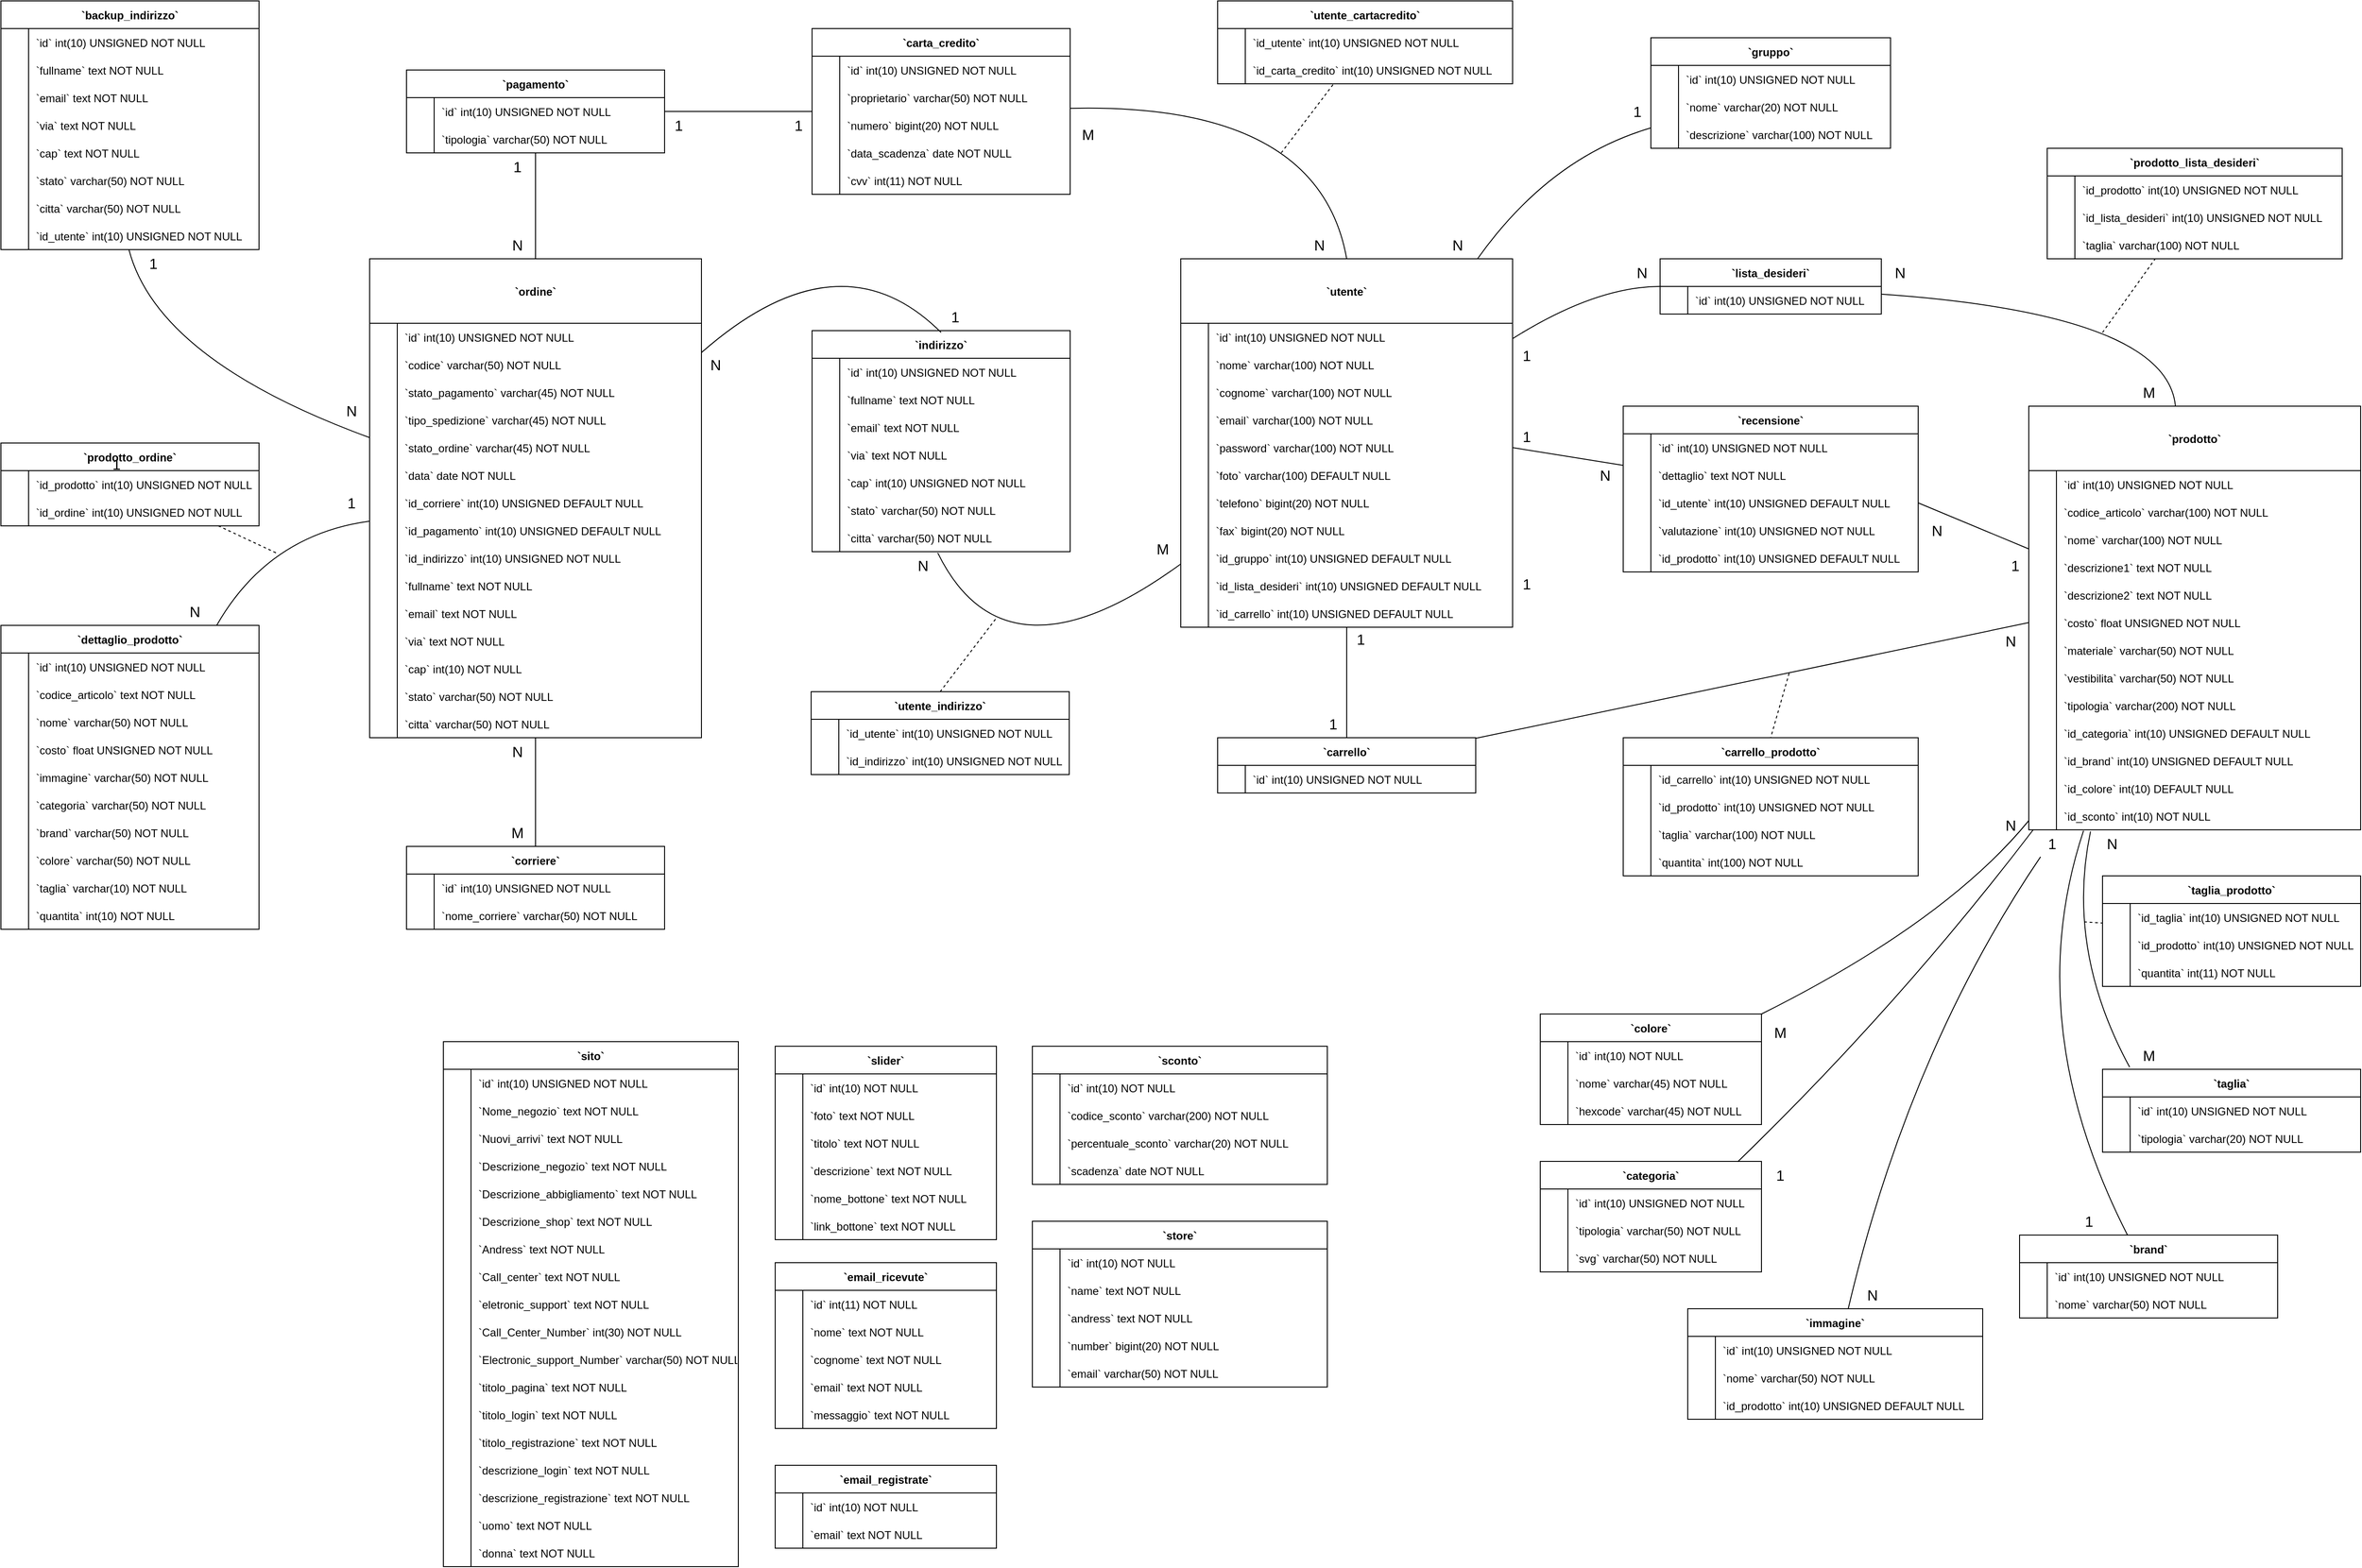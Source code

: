 <mxfile version="21.7.2" type="device">
  <diagram name="Pagina-1" id="Qgf8A03XrSEv9yO23Oby">
    <mxGraphModel dx="7947" dy="1813" grid="1" gridSize="10" guides="1" tooltips="1" connect="1" arrows="1" fold="1" page="1" pageScale="1" pageWidth="827" pageHeight="1169" math="0" shadow="0">
      <root>
        <mxCell id="0" />
        <mxCell id="1" parent="0" />
        <mxCell id="CXnQxxJ2tNiOC4B_y6mT-1" value="`backup_indirizzo`" style="shape=table;startSize=30;container=1;collapsible=1;childLayout=tableLayout;fixedRows=1;rowLines=0;fontStyle=1;align=center;resizeLast=1;" parent="1" vertex="1">
          <mxGeometry x="-4920" y="40" width="280" height="270" as="geometry" />
        </mxCell>
        <mxCell id="CXnQxxJ2tNiOC4B_y6mT-2" value="" style="shape=tableRow;horizontal=0;startSize=0;swimlaneHead=0;swimlaneBody=0;fillColor=none;collapsible=0;dropTarget=0;points=[[0,0.5],[1,0.5]];portConstraint=eastwest;strokeColor=inherit;top=0;left=0;right=0;bottom=0;" parent="CXnQxxJ2tNiOC4B_y6mT-1" vertex="1">
          <mxGeometry y="30" width="280" height="30" as="geometry" />
        </mxCell>
        <mxCell id="CXnQxxJ2tNiOC4B_y6mT-3" value="" style="shape=partialRectangle;overflow=hidden;connectable=0;fillColor=none;strokeColor=inherit;top=0;left=0;bottom=0;right=0;" parent="CXnQxxJ2tNiOC4B_y6mT-2" vertex="1">
          <mxGeometry width="30" height="30" as="geometry">
            <mxRectangle width="30" height="30" as="alternateBounds" />
          </mxGeometry>
        </mxCell>
        <mxCell id="CXnQxxJ2tNiOC4B_y6mT-4" value="`id` int(10) UNSIGNED NOT NULL" style="shape=partialRectangle;overflow=hidden;connectable=0;fillColor=none;align=left;strokeColor=inherit;top=0;left=0;bottom=0;right=0;spacingLeft=6;" parent="CXnQxxJ2tNiOC4B_y6mT-2" vertex="1">
          <mxGeometry x="30" width="250" height="30" as="geometry">
            <mxRectangle width="250" height="30" as="alternateBounds" />
          </mxGeometry>
        </mxCell>
        <mxCell id="CXnQxxJ2tNiOC4B_y6mT-5" value="" style="shape=tableRow;horizontal=0;startSize=0;swimlaneHead=0;swimlaneBody=0;fillColor=none;collapsible=0;dropTarget=0;points=[[0,0.5],[1,0.5]];portConstraint=eastwest;strokeColor=inherit;top=0;left=0;right=0;bottom=0;" parent="CXnQxxJ2tNiOC4B_y6mT-1" vertex="1">
          <mxGeometry y="60" width="280" height="30" as="geometry" />
        </mxCell>
        <mxCell id="CXnQxxJ2tNiOC4B_y6mT-6" value="" style="shape=partialRectangle;overflow=hidden;connectable=0;fillColor=none;strokeColor=inherit;top=0;left=0;bottom=0;right=0;" parent="CXnQxxJ2tNiOC4B_y6mT-5" vertex="1">
          <mxGeometry width="30" height="30" as="geometry">
            <mxRectangle width="30" height="30" as="alternateBounds" />
          </mxGeometry>
        </mxCell>
        <mxCell id="CXnQxxJ2tNiOC4B_y6mT-7" value="`fullname` text NOT NULL" style="shape=partialRectangle;overflow=hidden;connectable=0;fillColor=none;align=left;strokeColor=inherit;top=0;left=0;bottom=0;right=0;spacingLeft=6;" parent="CXnQxxJ2tNiOC4B_y6mT-5" vertex="1">
          <mxGeometry x="30" width="250" height="30" as="geometry">
            <mxRectangle width="250" height="30" as="alternateBounds" />
          </mxGeometry>
        </mxCell>
        <mxCell id="CXnQxxJ2tNiOC4B_y6mT-8" value="" style="shape=tableRow;horizontal=0;startSize=0;swimlaneHead=0;swimlaneBody=0;fillColor=none;collapsible=0;dropTarget=0;points=[[0,0.5],[1,0.5]];portConstraint=eastwest;strokeColor=inherit;top=0;left=0;right=0;bottom=0;" parent="CXnQxxJ2tNiOC4B_y6mT-1" vertex="1">
          <mxGeometry y="90" width="280" height="30" as="geometry" />
        </mxCell>
        <mxCell id="CXnQxxJ2tNiOC4B_y6mT-9" value="" style="shape=partialRectangle;overflow=hidden;connectable=0;fillColor=none;strokeColor=inherit;top=0;left=0;bottom=0;right=0;" parent="CXnQxxJ2tNiOC4B_y6mT-8" vertex="1">
          <mxGeometry width="30" height="30" as="geometry">
            <mxRectangle width="30" height="30" as="alternateBounds" />
          </mxGeometry>
        </mxCell>
        <mxCell id="CXnQxxJ2tNiOC4B_y6mT-10" value="`email` text NOT NULL" style="shape=partialRectangle;overflow=hidden;connectable=0;fillColor=none;align=left;strokeColor=inherit;top=0;left=0;bottom=0;right=0;spacingLeft=6;" parent="CXnQxxJ2tNiOC4B_y6mT-8" vertex="1">
          <mxGeometry x="30" width="250" height="30" as="geometry">
            <mxRectangle width="250" height="30" as="alternateBounds" />
          </mxGeometry>
        </mxCell>
        <mxCell id="CXnQxxJ2tNiOC4B_y6mT-11" value="" style="shape=tableRow;horizontal=0;startSize=0;swimlaneHead=0;swimlaneBody=0;fillColor=none;collapsible=0;dropTarget=0;points=[[0,0.5],[1,0.5]];portConstraint=eastwest;strokeColor=inherit;top=0;left=0;right=0;bottom=0;" parent="CXnQxxJ2tNiOC4B_y6mT-1" vertex="1">
          <mxGeometry y="120" width="280" height="30" as="geometry" />
        </mxCell>
        <mxCell id="CXnQxxJ2tNiOC4B_y6mT-12" value="" style="shape=partialRectangle;overflow=hidden;connectable=0;fillColor=none;strokeColor=inherit;top=0;left=0;bottom=0;right=0;" parent="CXnQxxJ2tNiOC4B_y6mT-11" vertex="1">
          <mxGeometry width="30" height="30" as="geometry">
            <mxRectangle width="30" height="30" as="alternateBounds" />
          </mxGeometry>
        </mxCell>
        <mxCell id="CXnQxxJ2tNiOC4B_y6mT-13" value="`via` text NOT NULL" style="shape=partialRectangle;overflow=hidden;connectable=0;fillColor=none;align=left;strokeColor=inherit;top=0;left=0;bottom=0;right=0;spacingLeft=6;" parent="CXnQxxJ2tNiOC4B_y6mT-11" vertex="1">
          <mxGeometry x="30" width="250" height="30" as="geometry">
            <mxRectangle width="250" height="30" as="alternateBounds" />
          </mxGeometry>
        </mxCell>
        <mxCell id="CXnQxxJ2tNiOC4B_y6mT-14" value="" style="shape=tableRow;horizontal=0;startSize=0;swimlaneHead=0;swimlaneBody=0;fillColor=none;collapsible=0;dropTarget=0;points=[[0,0.5],[1,0.5]];portConstraint=eastwest;strokeColor=inherit;top=0;left=0;right=0;bottom=0;" parent="CXnQxxJ2tNiOC4B_y6mT-1" vertex="1">
          <mxGeometry y="150" width="280" height="30" as="geometry" />
        </mxCell>
        <mxCell id="CXnQxxJ2tNiOC4B_y6mT-15" value="" style="shape=partialRectangle;overflow=hidden;connectable=0;fillColor=none;strokeColor=inherit;top=0;left=0;bottom=0;right=0;" parent="CXnQxxJ2tNiOC4B_y6mT-14" vertex="1">
          <mxGeometry width="30" height="30" as="geometry">
            <mxRectangle width="30" height="30" as="alternateBounds" />
          </mxGeometry>
        </mxCell>
        <mxCell id="CXnQxxJ2tNiOC4B_y6mT-16" value="`cap` text NOT NULL" style="shape=partialRectangle;overflow=hidden;connectable=0;fillColor=none;align=left;strokeColor=inherit;top=0;left=0;bottom=0;right=0;spacingLeft=6;" parent="CXnQxxJ2tNiOC4B_y6mT-14" vertex="1">
          <mxGeometry x="30" width="250" height="30" as="geometry">
            <mxRectangle width="250" height="30" as="alternateBounds" />
          </mxGeometry>
        </mxCell>
        <mxCell id="CXnQxxJ2tNiOC4B_y6mT-17" value="" style="shape=tableRow;horizontal=0;startSize=0;swimlaneHead=0;swimlaneBody=0;fillColor=none;collapsible=0;dropTarget=0;points=[[0,0.5],[1,0.5]];portConstraint=eastwest;strokeColor=inherit;top=0;left=0;right=0;bottom=0;" parent="CXnQxxJ2tNiOC4B_y6mT-1" vertex="1">
          <mxGeometry y="180" width="280" height="30" as="geometry" />
        </mxCell>
        <mxCell id="CXnQxxJ2tNiOC4B_y6mT-18" value="" style="shape=partialRectangle;overflow=hidden;connectable=0;fillColor=none;strokeColor=inherit;top=0;left=0;bottom=0;right=0;" parent="CXnQxxJ2tNiOC4B_y6mT-17" vertex="1">
          <mxGeometry width="30" height="30" as="geometry">
            <mxRectangle width="30" height="30" as="alternateBounds" />
          </mxGeometry>
        </mxCell>
        <mxCell id="CXnQxxJ2tNiOC4B_y6mT-19" value="`stato` varchar(50) NOT NULL" style="shape=partialRectangle;overflow=hidden;connectable=0;fillColor=none;align=left;strokeColor=inherit;top=0;left=0;bottom=0;right=0;spacingLeft=6;" parent="CXnQxxJ2tNiOC4B_y6mT-17" vertex="1">
          <mxGeometry x="30" width="250" height="30" as="geometry">
            <mxRectangle width="250" height="30" as="alternateBounds" />
          </mxGeometry>
        </mxCell>
        <mxCell id="CXnQxxJ2tNiOC4B_y6mT-20" value="" style="shape=tableRow;horizontal=0;startSize=0;swimlaneHead=0;swimlaneBody=0;fillColor=none;collapsible=0;dropTarget=0;points=[[0,0.5],[1,0.5]];portConstraint=eastwest;strokeColor=inherit;top=0;left=0;right=0;bottom=0;" parent="CXnQxxJ2tNiOC4B_y6mT-1" vertex="1">
          <mxGeometry y="210" width="280" height="30" as="geometry" />
        </mxCell>
        <mxCell id="CXnQxxJ2tNiOC4B_y6mT-21" value="" style="shape=partialRectangle;overflow=hidden;connectable=0;fillColor=none;strokeColor=inherit;top=0;left=0;bottom=0;right=0;" parent="CXnQxxJ2tNiOC4B_y6mT-20" vertex="1">
          <mxGeometry width="30" height="30" as="geometry">
            <mxRectangle width="30" height="30" as="alternateBounds" />
          </mxGeometry>
        </mxCell>
        <mxCell id="CXnQxxJ2tNiOC4B_y6mT-22" value="`citta` varchar(50) NOT NULL" style="shape=partialRectangle;overflow=hidden;connectable=0;fillColor=none;align=left;strokeColor=inherit;top=0;left=0;bottom=0;right=0;spacingLeft=6;" parent="CXnQxxJ2tNiOC4B_y6mT-20" vertex="1">
          <mxGeometry x="30" width="250" height="30" as="geometry">
            <mxRectangle width="250" height="30" as="alternateBounds" />
          </mxGeometry>
        </mxCell>
        <mxCell id="CXnQxxJ2tNiOC4B_y6mT-23" value="" style="shape=tableRow;horizontal=0;startSize=0;swimlaneHead=0;swimlaneBody=0;fillColor=none;collapsible=0;dropTarget=0;points=[[0,0.5],[1,0.5]];portConstraint=eastwest;strokeColor=inherit;top=0;left=0;right=0;bottom=0;" parent="CXnQxxJ2tNiOC4B_y6mT-1" vertex="1">
          <mxGeometry y="240" width="280" height="30" as="geometry" />
        </mxCell>
        <mxCell id="CXnQxxJ2tNiOC4B_y6mT-24" value="" style="shape=partialRectangle;overflow=hidden;connectable=0;fillColor=none;strokeColor=inherit;top=0;left=0;bottom=0;right=0;" parent="CXnQxxJ2tNiOC4B_y6mT-23" vertex="1">
          <mxGeometry width="30" height="30" as="geometry">
            <mxRectangle width="30" height="30" as="alternateBounds" />
          </mxGeometry>
        </mxCell>
        <mxCell id="CXnQxxJ2tNiOC4B_y6mT-25" value="`id_utente` int(10) UNSIGNED NOT NULL" style="shape=partialRectangle;overflow=hidden;connectable=0;fillColor=none;align=left;strokeColor=inherit;top=0;left=0;bottom=0;right=0;spacingLeft=6;" parent="CXnQxxJ2tNiOC4B_y6mT-23" vertex="1">
          <mxGeometry x="30" width="250" height="30" as="geometry">
            <mxRectangle width="250" height="30" as="alternateBounds" />
          </mxGeometry>
        </mxCell>
        <mxCell id="CXnQxxJ2tNiOC4B_y6mT-26" value="`brand`" style="shape=table;startSize=30;container=1;collapsible=1;childLayout=tableLayout;fixedRows=1;rowLines=0;fontStyle=1;align=center;resizeLast=1;" parent="1" vertex="1">
          <mxGeometry x="-2730" y="1380" width="280" height="90" as="geometry" />
        </mxCell>
        <mxCell id="CXnQxxJ2tNiOC4B_y6mT-27" value="" style="shape=tableRow;horizontal=0;startSize=0;swimlaneHead=0;swimlaneBody=0;fillColor=none;collapsible=0;dropTarget=0;points=[[0,0.5],[1,0.5]];portConstraint=eastwest;strokeColor=inherit;top=0;left=0;right=0;bottom=0;" parent="CXnQxxJ2tNiOC4B_y6mT-26" vertex="1">
          <mxGeometry y="30" width="280" height="30" as="geometry" />
        </mxCell>
        <mxCell id="CXnQxxJ2tNiOC4B_y6mT-28" value="" style="shape=partialRectangle;overflow=hidden;connectable=0;fillColor=none;strokeColor=inherit;top=0;left=0;bottom=0;right=0;" parent="CXnQxxJ2tNiOC4B_y6mT-27" vertex="1">
          <mxGeometry width="30" height="30" as="geometry">
            <mxRectangle width="30" height="30" as="alternateBounds" />
          </mxGeometry>
        </mxCell>
        <mxCell id="CXnQxxJ2tNiOC4B_y6mT-29" value="`id` int(10) UNSIGNED NOT NULL" style="shape=partialRectangle;overflow=hidden;connectable=0;fillColor=none;align=left;strokeColor=inherit;top=0;left=0;bottom=0;right=0;spacingLeft=6;" parent="CXnQxxJ2tNiOC4B_y6mT-27" vertex="1">
          <mxGeometry x="30" width="250" height="30" as="geometry">
            <mxRectangle width="250" height="30" as="alternateBounds" />
          </mxGeometry>
        </mxCell>
        <mxCell id="CXnQxxJ2tNiOC4B_y6mT-30" value="" style="shape=tableRow;horizontal=0;startSize=0;swimlaneHead=0;swimlaneBody=0;fillColor=none;collapsible=0;dropTarget=0;points=[[0,0.5],[1,0.5]];portConstraint=eastwest;strokeColor=inherit;top=0;left=0;right=0;bottom=0;" parent="CXnQxxJ2tNiOC4B_y6mT-26" vertex="1">
          <mxGeometry y="60" width="280" height="30" as="geometry" />
        </mxCell>
        <mxCell id="CXnQxxJ2tNiOC4B_y6mT-31" value="" style="shape=partialRectangle;overflow=hidden;connectable=0;fillColor=none;strokeColor=inherit;top=0;left=0;bottom=0;right=0;" parent="CXnQxxJ2tNiOC4B_y6mT-30" vertex="1">
          <mxGeometry width="30" height="30" as="geometry">
            <mxRectangle width="30" height="30" as="alternateBounds" />
          </mxGeometry>
        </mxCell>
        <mxCell id="CXnQxxJ2tNiOC4B_y6mT-32" value="`nome` varchar(50) NOT NULL" style="shape=partialRectangle;overflow=hidden;connectable=0;fillColor=none;align=left;strokeColor=inherit;top=0;left=0;bottom=0;right=0;spacingLeft=6;" parent="CXnQxxJ2tNiOC4B_y6mT-30" vertex="1">
          <mxGeometry x="30" width="250" height="30" as="geometry">
            <mxRectangle width="250" height="30" as="alternateBounds" />
          </mxGeometry>
        </mxCell>
        <mxCell id="CXnQxxJ2tNiOC4B_y6mT-33" value="`carrello`" style="shape=table;startSize=30;container=1;collapsible=1;childLayout=tableLayout;fixedRows=1;rowLines=0;fontStyle=1;align=center;resizeLast=1;" parent="1" vertex="1">
          <mxGeometry x="-3600" y="840" width="280" height="60" as="geometry" />
        </mxCell>
        <mxCell id="CXnQxxJ2tNiOC4B_y6mT-34" value="" style="shape=tableRow;horizontal=0;startSize=0;swimlaneHead=0;swimlaneBody=0;fillColor=none;collapsible=0;dropTarget=0;points=[[0,0.5],[1,0.5]];portConstraint=eastwest;strokeColor=inherit;top=0;left=0;right=0;bottom=0;" parent="CXnQxxJ2tNiOC4B_y6mT-33" vertex="1">
          <mxGeometry y="30" width="280" height="30" as="geometry" />
        </mxCell>
        <mxCell id="CXnQxxJ2tNiOC4B_y6mT-35" value="" style="shape=partialRectangle;overflow=hidden;connectable=0;fillColor=none;strokeColor=inherit;top=0;left=0;bottom=0;right=0;" parent="CXnQxxJ2tNiOC4B_y6mT-34" vertex="1">
          <mxGeometry width="30" height="30" as="geometry">
            <mxRectangle width="30" height="30" as="alternateBounds" />
          </mxGeometry>
        </mxCell>
        <mxCell id="CXnQxxJ2tNiOC4B_y6mT-36" value="`id` int(10) UNSIGNED NOT NULL" style="shape=partialRectangle;overflow=hidden;connectable=0;fillColor=none;align=left;strokeColor=inherit;top=0;left=0;bottom=0;right=0;spacingLeft=6;" parent="CXnQxxJ2tNiOC4B_y6mT-34" vertex="1">
          <mxGeometry x="30" width="250" height="30" as="geometry">
            <mxRectangle width="250" height="30" as="alternateBounds" />
          </mxGeometry>
        </mxCell>
        <mxCell id="CXnQxxJ2tNiOC4B_y6mT-37" value="`carrello_prodotto`" style="shape=table;startSize=30;container=1;collapsible=1;childLayout=tableLayout;fixedRows=1;rowLines=0;fontStyle=1;align=center;resizeLast=1;" parent="1" vertex="1">
          <mxGeometry x="-3160" y="840" width="320" height="150" as="geometry" />
        </mxCell>
        <mxCell id="CXnQxxJ2tNiOC4B_y6mT-38" value="" style="shape=tableRow;horizontal=0;startSize=0;swimlaneHead=0;swimlaneBody=0;fillColor=none;collapsible=0;dropTarget=0;points=[[0,0.5],[1,0.5]];portConstraint=eastwest;strokeColor=inherit;top=0;left=0;right=0;bottom=0;" parent="CXnQxxJ2tNiOC4B_y6mT-37" vertex="1">
          <mxGeometry y="30" width="320" height="30" as="geometry" />
        </mxCell>
        <mxCell id="CXnQxxJ2tNiOC4B_y6mT-39" value="" style="shape=partialRectangle;overflow=hidden;connectable=0;fillColor=none;strokeColor=inherit;top=0;left=0;bottom=0;right=0;" parent="CXnQxxJ2tNiOC4B_y6mT-38" vertex="1">
          <mxGeometry width="30" height="30" as="geometry">
            <mxRectangle width="30" height="30" as="alternateBounds" />
          </mxGeometry>
        </mxCell>
        <mxCell id="CXnQxxJ2tNiOC4B_y6mT-40" value="`id_carrello` int(10) UNSIGNED NOT NULL" style="shape=partialRectangle;overflow=hidden;connectable=0;fillColor=none;align=left;strokeColor=inherit;top=0;left=0;bottom=0;right=0;spacingLeft=6;" parent="CXnQxxJ2tNiOC4B_y6mT-38" vertex="1">
          <mxGeometry x="30" width="290" height="30" as="geometry">
            <mxRectangle width="290" height="30" as="alternateBounds" />
          </mxGeometry>
        </mxCell>
        <mxCell id="CXnQxxJ2tNiOC4B_y6mT-41" value="" style="shape=tableRow;horizontal=0;startSize=0;swimlaneHead=0;swimlaneBody=0;fillColor=none;collapsible=0;dropTarget=0;points=[[0,0.5],[1,0.5]];portConstraint=eastwest;strokeColor=inherit;top=0;left=0;right=0;bottom=0;" parent="CXnQxxJ2tNiOC4B_y6mT-37" vertex="1">
          <mxGeometry y="60" width="320" height="30" as="geometry" />
        </mxCell>
        <mxCell id="CXnQxxJ2tNiOC4B_y6mT-42" value="" style="shape=partialRectangle;overflow=hidden;connectable=0;fillColor=none;strokeColor=inherit;top=0;left=0;bottom=0;right=0;" parent="CXnQxxJ2tNiOC4B_y6mT-41" vertex="1">
          <mxGeometry width="30" height="30" as="geometry">
            <mxRectangle width="30" height="30" as="alternateBounds" />
          </mxGeometry>
        </mxCell>
        <mxCell id="CXnQxxJ2tNiOC4B_y6mT-43" value="`id_prodotto` int(10) UNSIGNED NOT NULL" style="shape=partialRectangle;overflow=hidden;connectable=0;fillColor=none;align=left;strokeColor=inherit;top=0;left=0;bottom=0;right=0;spacingLeft=6;" parent="CXnQxxJ2tNiOC4B_y6mT-41" vertex="1">
          <mxGeometry x="30" width="290" height="30" as="geometry">
            <mxRectangle width="290" height="30" as="alternateBounds" />
          </mxGeometry>
        </mxCell>
        <mxCell id="CXnQxxJ2tNiOC4B_y6mT-44" value="" style="shape=tableRow;horizontal=0;startSize=0;swimlaneHead=0;swimlaneBody=0;fillColor=none;collapsible=0;dropTarget=0;points=[[0,0.5],[1,0.5]];portConstraint=eastwest;strokeColor=inherit;top=0;left=0;right=0;bottom=0;" parent="CXnQxxJ2tNiOC4B_y6mT-37" vertex="1">
          <mxGeometry y="90" width="320" height="30" as="geometry" />
        </mxCell>
        <mxCell id="CXnQxxJ2tNiOC4B_y6mT-45" value="" style="shape=partialRectangle;overflow=hidden;connectable=0;fillColor=none;strokeColor=inherit;top=0;left=0;bottom=0;right=0;" parent="CXnQxxJ2tNiOC4B_y6mT-44" vertex="1">
          <mxGeometry width="30" height="30" as="geometry">
            <mxRectangle width="30" height="30" as="alternateBounds" />
          </mxGeometry>
        </mxCell>
        <mxCell id="CXnQxxJ2tNiOC4B_y6mT-46" value="`taglia` varchar(100) NOT NULL" style="shape=partialRectangle;overflow=hidden;connectable=0;fillColor=none;align=left;strokeColor=inherit;top=0;left=0;bottom=0;right=0;spacingLeft=6;" parent="CXnQxxJ2tNiOC4B_y6mT-44" vertex="1">
          <mxGeometry x="30" width="290" height="30" as="geometry">
            <mxRectangle width="290" height="30" as="alternateBounds" />
          </mxGeometry>
        </mxCell>
        <mxCell id="CXnQxxJ2tNiOC4B_y6mT-47" value="" style="shape=tableRow;horizontal=0;startSize=0;swimlaneHead=0;swimlaneBody=0;fillColor=none;collapsible=0;dropTarget=0;points=[[0,0.5],[1,0.5]];portConstraint=eastwest;strokeColor=inherit;top=0;left=0;right=0;bottom=0;" parent="CXnQxxJ2tNiOC4B_y6mT-37" vertex="1">
          <mxGeometry y="120" width="320" height="30" as="geometry" />
        </mxCell>
        <mxCell id="CXnQxxJ2tNiOC4B_y6mT-48" value="" style="shape=partialRectangle;overflow=hidden;connectable=0;fillColor=none;strokeColor=inherit;top=0;left=0;bottom=0;right=0;" parent="CXnQxxJ2tNiOC4B_y6mT-47" vertex="1">
          <mxGeometry width="30" height="30" as="geometry">
            <mxRectangle width="30" height="30" as="alternateBounds" />
          </mxGeometry>
        </mxCell>
        <mxCell id="CXnQxxJ2tNiOC4B_y6mT-49" value="`quantita` int(100) NOT NULL" style="shape=partialRectangle;overflow=hidden;connectable=0;fillColor=none;align=left;strokeColor=inherit;top=0;left=0;bottom=0;right=0;spacingLeft=6;" parent="CXnQxxJ2tNiOC4B_y6mT-47" vertex="1">
          <mxGeometry x="30" width="290" height="30" as="geometry">
            <mxRectangle width="290" height="30" as="alternateBounds" />
          </mxGeometry>
        </mxCell>
        <mxCell id="CXnQxxJ2tNiOC4B_y6mT-50" value="`carta_credito`" style="shape=table;startSize=30;container=1;collapsible=1;childLayout=tableLayout;fixedRows=1;rowLines=0;fontStyle=1;align=center;resizeLast=1;" parent="1" vertex="1">
          <mxGeometry x="-4040" y="70" width="280" height="180" as="geometry" />
        </mxCell>
        <mxCell id="CXnQxxJ2tNiOC4B_y6mT-51" value="" style="shape=tableRow;horizontal=0;startSize=0;swimlaneHead=0;swimlaneBody=0;fillColor=none;collapsible=0;dropTarget=0;points=[[0,0.5],[1,0.5]];portConstraint=eastwest;strokeColor=inherit;top=0;left=0;right=0;bottom=0;" parent="CXnQxxJ2tNiOC4B_y6mT-50" vertex="1">
          <mxGeometry y="30" width="280" height="30" as="geometry" />
        </mxCell>
        <mxCell id="CXnQxxJ2tNiOC4B_y6mT-52" value="" style="shape=partialRectangle;overflow=hidden;connectable=0;fillColor=none;strokeColor=inherit;top=0;left=0;bottom=0;right=0;" parent="CXnQxxJ2tNiOC4B_y6mT-51" vertex="1">
          <mxGeometry width="30" height="30" as="geometry">
            <mxRectangle width="30" height="30" as="alternateBounds" />
          </mxGeometry>
        </mxCell>
        <mxCell id="CXnQxxJ2tNiOC4B_y6mT-53" value="`id` int(10) UNSIGNED NOT NULL" style="shape=partialRectangle;overflow=hidden;connectable=0;fillColor=none;align=left;strokeColor=inherit;top=0;left=0;bottom=0;right=0;spacingLeft=6;" parent="CXnQxxJ2tNiOC4B_y6mT-51" vertex="1">
          <mxGeometry x="30" width="250" height="30" as="geometry">
            <mxRectangle width="250" height="30" as="alternateBounds" />
          </mxGeometry>
        </mxCell>
        <mxCell id="CXnQxxJ2tNiOC4B_y6mT-54" value="" style="shape=tableRow;horizontal=0;startSize=0;swimlaneHead=0;swimlaneBody=0;fillColor=none;collapsible=0;dropTarget=0;points=[[0,0.5],[1,0.5]];portConstraint=eastwest;strokeColor=inherit;top=0;left=0;right=0;bottom=0;" parent="CXnQxxJ2tNiOC4B_y6mT-50" vertex="1">
          <mxGeometry y="60" width="280" height="30" as="geometry" />
        </mxCell>
        <mxCell id="CXnQxxJ2tNiOC4B_y6mT-55" value="" style="shape=partialRectangle;overflow=hidden;connectable=0;fillColor=none;strokeColor=inherit;top=0;left=0;bottom=0;right=0;" parent="CXnQxxJ2tNiOC4B_y6mT-54" vertex="1">
          <mxGeometry width="30" height="30" as="geometry">
            <mxRectangle width="30" height="30" as="alternateBounds" />
          </mxGeometry>
        </mxCell>
        <mxCell id="CXnQxxJ2tNiOC4B_y6mT-56" value="`proprietario` varchar(50) NOT NULL" style="shape=partialRectangle;overflow=hidden;connectable=0;fillColor=none;align=left;strokeColor=inherit;top=0;left=0;bottom=0;right=0;spacingLeft=6;" parent="CXnQxxJ2tNiOC4B_y6mT-54" vertex="1">
          <mxGeometry x="30" width="250" height="30" as="geometry">
            <mxRectangle width="250" height="30" as="alternateBounds" />
          </mxGeometry>
        </mxCell>
        <mxCell id="CXnQxxJ2tNiOC4B_y6mT-57" value="" style="shape=tableRow;horizontal=0;startSize=0;swimlaneHead=0;swimlaneBody=0;fillColor=none;collapsible=0;dropTarget=0;points=[[0,0.5],[1,0.5]];portConstraint=eastwest;strokeColor=inherit;top=0;left=0;right=0;bottom=0;" parent="CXnQxxJ2tNiOC4B_y6mT-50" vertex="1">
          <mxGeometry y="90" width="280" height="30" as="geometry" />
        </mxCell>
        <mxCell id="CXnQxxJ2tNiOC4B_y6mT-58" value="" style="shape=partialRectangle;overflow=hidden;connectable=0;fillColor=none;strokeColor=inherit;top=0;left=0;bottom=0;right=0;" parent="CXnQxxJ2tNiOC4B_y6mT-57" vertex="1">
          <mxGeometry width="30" height="30" as="geometry">
            <mxRectangle width="30" height="30" as="alternateBounds" />
          </mxGeometry>
        </mxCell>
        <mxCell id="CXnQxxJ2tNiOC4B_y6mT-59" value="`numero` bigint(20) NOT NULL" style="shape=partialRectangle;overflow=hidden;connectable=0;fillColor=none;align=left;strokeColor=inherit;top=0;left=0;bottom=0;right=0;spacingLeft=6;" parent="CXnQxxJ2tNiOC4B_y6mT-57" vertex="1">
          <mxGeometry x="30" width="250" height="30" as="geometry">
            <mxRectangle width="250" height="30" as="alternateBounds" />
          </mxGeometry>
        </mxCell>
        <mxCell id="CXnQxxJ2tNiOC4B_y6mT-60" value="" style="shape=tableRow;horizontal=0;startSize=0;swimlaneHead=0;swimlaneBody=0;fillColor=none;collapsible=0;dropTarget=0;points=[[0,0.5],[1,0.5]];portConstraint=eastwest;strokeColor=inherit;top=0;left=0;right=0;bottom=0;" parent="CXnQxxJ2tNiOC4B_y6mT-50" vertex="1">
          <mxGeometry y="120" width="280" height="30" as="geometry" />
        </mxCell>
        <mxCell id="CXnQxxJ2tNiOC4B_y6mT-61" value="" style="shape=partialRectangle;overflow=hidden;connectable=0;fillColor=none;strokeColor=inherit;top=0;left=0;bottom=0;right=0;" parent="CXnQxxJ2tNiOC4B_y6mT-60" vertex="1">
          <mxGeometry width="30" height="30" as="geometry">
            <mxRectangle width="30" height="30" as="alternateBounds" />
          </mxGeometry>
        </mxCell>
        <mxCell id="CXnQxxJ2tNiOC4B_y6mT-62" value="`data_scadenza` date NOT NULL" style="shape=partialRectangle;overflow=hidden;connectable=0;fillColor=none;align=left;strokeColor=inherit;top=0;left=0;bottom=0;right=0;spacingLeft=6;" parent="CXnQxxJ2tNiOC4B_y6mT-60" vertex="1">
          <mxGeometry x="30" width="250" height="30" as="geometry">
            <mxRectangle width="250" height="30" as="alternateBounds" />
          </mxGeometry>
        </mxCell>
        <mxCell id="CXnQxxJ2tNiOC4B_y6mT-63" value="" style="shape=tableRow;horizontal=0;startSize=0;swimlaneHead=0;swimlaneBody=0;fillColor=none;collapsible=0;dropTarget=0;points=[[0,0.5],[1,0.5]];portConstraint=eastwest;strokeColor=inherit;top=0;left=0;right=0;bottom=0;" parent="CXnQxxJ2tNiOC4B_y6mT-50" vertex="1">
          <mxGeometry y="150" width="280" height="30" as="geometry" />
        </mxCell>
        <mxCell id="CXnQxxJ2tNiOC4B_y6mT-64" value="" style="shape=partialRectangle;overflow=hidden;connectable=0;fillColor=none;strokeColor=inherit;top=0;left=0;bottom=0;right=0;" parent="CXnQxxJ2tNiOC4B_y6mT-63" vertex="1">
          <mxGeometry width="30" height="30" as="geometry">
            <mxRectangle width="30" height="30" as="alternateBounds" />
          </mxGeometry>
        </mxCell>
        <mxCell id="CXnQxxJ2tNiOC4B_y6mT-65" value="`cvv` int(11) NOT NULL" style="shape=partialRectangle;overflow=hidden;connectable=0;fillColor=none;align=left;strokeColor=inherit;top=0;left=0;bottom=0;right=0;spacingLeft=6;" parent="CXnQxxJ2tNiOC4B_y6mT-63" vertex="1">
          <mxGeometry x="30" width="250" height="30" as="geometry">
            <mxRectangle width="250" height="30" as="alternateBounds" />
          </mxGeometry>
        </mxCell>
        <mxCell id="CXnQxxJ2tNiOC4B_y6mT-66" value="`categoria`" style="shape=table;startSize=30;container=1;collapsible=1;childLayout=tableLayout;fixedRows=1;rowLines=0;fontStyle=1;align=center;resizeLast=1;" parent="1" vertex="1">
          <mxGeometry x="-3250" y="1300" width="240" height="120" as="geometry" />
        </mxCell>
        <mxCell id="CXnQxxJ2tNiOC4B_y6mT-67" value="" style="shape=tableRow;horizontal=0;startSize=0;swimlaneHead=0;swimlaneBody=0;fillColor=none;collapsible=0;dropTarget=0;points=[[0,0.5],[1,0.5]];portConstraint=eastwest;strokeColor=inherit;top=0;left=0;right=0;bottom=0;" parent="CXnQxxJ2tNiOC4B_y6mT-66" vertex="1">
          <mxGeometry y="30" width="240" height="30" as="geometry" />
        </mxCell>
        <mxCell id="CXnQxxJ2tNiOC4B_y6mT-68" value="" style="shape=partialRectangle;overflow=hidden;connectable=0;fillColor=none;strokeColor=inherit;top=0;left=0;bottom=0;right=0;" parent="CXnQxxJ2tNiOC4B_y6mT-67" vertex="1">
          <mxGeometry width="30" height="30" as="geometry">
            <mxRectangle width="30" height="30" as="alternateBounds" />
          </mxGeometry>
        </mxCell>
        <mxCell id="CXnQxxJ2tNiOC4B_y6mT-69" value="`id` int(10) UNSIGNED NOT NULL" style="shape=partialRectangle;overflow=hidden;connectable=0;fillColor=none;align=left;strokeColor=inherit;top=0;left=0;bottom=0;right=0;spacingLeft=6;" parent="CXnQxxJ2tNiOC4B_y6mT-67" vertex="1">
          <mxGeometry x="30" width="210" height="30" as="geometry">
            <mxRectangle width="210" height="30" as="alternateBounds" />
          </mxGeometry>
        </mxCell>
        <mxCell id="CXnQxxJ2tNiOC4B_y6mT-70" value="" style="shape=tableRow;horizontal=0;startSize=0;swimlaneHead=0;swimlaneBody=0;fillColor=none;collapsible=0;dropTarget=0;points=[[0,0.5],[1,0.5]];portConstraint=eastwest;strokeColor=inherit;top=0;left=0;right=0;bottom=0;" parent="CXnQxxJ2tNiOC4B_y6mT-66" vertex="1">
          <mxGeometry y="60" width="240" height="30" as="geometry" />
        </mxCell>
        <mxCell id="CXnQxxJ2tNiOC4B_y6mT-71" value="" style="shape=partialRectangle;overflow=hidden;connectable=0;fillColor=none;strokeColor=inherit;top=0;left=0;bottom=0;right=0;" parent="CXnQxxJ2tNiOC4B_y6mT-70" vertex="1">
          <mxGeometry width="30" height="30" as="geometry">
            <mxRectangle width="30" height="30" as="alternateBounds" />
          </mxGeometry>
        </mxCell>
        <mxCell id="CXnQxxJ2tNiOC4B_y6mT-72" value="`tipologia` varchar(50) NOT NULL" style="shape=partialRectangle;overflow=hidden;connectable=0;fillColor=none;align=left;strokeColor=inherit;top=0;left=0;bottom=0;right=0;spacingLeft=6;" parent="CXnQxxJ2tNiOC4B_y6mT-70" vertex="1">
          <mxGeometry x="30" width="210" height="30" as="geometry">
            <mxRectangle width="210" height="30" as="alternateBounds" />
          </mxGeometry>
        </mxCell>
        <mxCell id="CXnQxxJ2tNiOC4B_y6mT-73" value="" style="shape=tableRow;horizontal=0;startSize=0;swimlaneHead=0;swimlaneBody=0;fillColor=none;collapsible=0;dropTarget=0;points=[[0,0.5],[1,0.5]];portConstraint=eastwest;strokeColor=inherit;top=0;left=0;right=0;bottom=0;" parent="CXnQxxJ2tNiOC4B_y6mT-66" vertex="1">
          <mxGeometry y="90" width="240" height="30" as="geometry" />
        </mxCell>
        <mxCell id="CXnQxxJ2tNiOC4B_y6mT-74" value="" style="shape=partialRectangle;overflow=hidden;connectable=0;fillColor=none;strokeColor=inherit;top=0;left=0;bottom=0;right=0;" parent="CXnQxxJ2tNiOC4B_y6mT-73" vertex="1">
          <mxGeometry width="30" height="30" as="geometry">
            <mxRectangle width="30" height="30" as="alternateBounds" />
          </mxGeometry>
        </mxCell>
        <mxCell id="CXnQxxJ2tNiOC4B_y6mT-75" value="`svg` varchar(50) NOT NULL" style="shape=partialRectangle;overflow=hidden;connectable=0;fillColor=none;align=left;strokeColor=inherit;top=0;left=0;bottom=0;right=0;spacingLeft=6;" parent="CXnQxxJ2tNiOC4B_y6mT-73" vertex="1">
          <mxGeometry x="30" width="210" height="30" as="geometry">
            <mxRectangle width="210" height="30" as="alternateBounds" />
          </mxGeometry>
        </mxCell>
        <mxCell id="CXnQxxJ2tNiOC4B_y6mT-76" value="`colore`" style="shape=table;startSize=30;container=1;collapsible=1;childLayout=tableLayout;fixedRows=1;rowLines=0;fontStyle=1;align=center;resizeLast=1;" parent="1" vertex="1">
          <mxGeometry x="-3250" y="1140" width="240" height="120" as="geometry" />
        </mxCell>
        <mxCell id="CXnQxxJ2tNiOC4B_y6mT-77" value="" style="shape=tableRow;horizontal=0;startSize=0;swimlaneHead=0;swimlaneBody=0;fillColor=none;collapsible=0;dropTarget=0;points=[[0,0.5],[1,0.5]];portConstraint=eastwest;strokeColor=inherit;top=0;left=0;right=0;bottom=0;" parent="CXnQxxJ2tNiOC4B_y6mT-76" vertex="1">
          <mxGeometry y="30" width="240" height="30" as="geometry" />
        </mxCell>
        <mxCell id="CXnQxxJ2tNiOC4B_y6mT-78" value="" style="shape=partialRectangle;overflow=hidden;connectable=0;fillColor=none;strokeColor=inherit;top=0;left=0;bottom=0;right=0;" parent="CXnQxxJ2tNiOC4B_y6mT-77" vertex="1">
          <mxGeometry width="30" height="30" as="geometry">
            <mxRectangle width="30" height="30" as="alternateBounds" />
          </mxGeometry>
        </mxCell>
        <mxCell id="CXnQxxJ2tNiOC4B_y6mT-79" value="`id` int(10) NOT NULL" style="shape=partialRectangle;overflow=hidden;connectable=0;fillColor=none;align=left;strokeColor=inherit;top=0;left=0;bottom=0;right=0;spacingLeft=6;" parent="CXnQxxJ2tNiOC4B_y6mT-77" vertex="1">
          <mxGeometry x="30" width="210" height="30" as="geometry">
            <mxRectangle width="210" height="30" as="alternateBounds" />
          </mxGeometry>
        </mxCell>
        <mxCell id="CXnQxxJ2tNiOC4B_y6mT-80" value="" style="shape=tableRow;horizontal=0;startSize=0;swimlaneHead=0;swimlaneBody=0;fillColor=none;collapsible=0;dropTarget=0;points=[[0,0.5],[1,0.5]];portConstraint=eastwest;strokeColor=inherit;top=0;left=0;right=0;bottom=0;" parent="CXnQxxJ2tNiOC4B_y6mT-76" vertex="1">
          <mxGeometry y="60" width="240" height="30" as="geometry" />
        </mxCell>
        <mxCell id="CXnQxxJ2tNiOC4B_y6mT-81" value="" style="shape=partialRectangle;overflow=hidden;connectable=0;fillColor=none;strokeColor=inherit;top=0;left=0;bottom=0;right=0;" parent="CXnQxxJ2tNiOC4B_y6mT-80" vertex="1">
          <mxGeometry width="30" height="30" as="geometry">
            <mxRectangle width="30" height="30" as="alternateBounds" />
          </mxGeometry>
        </mxCell>
        <mxCell id="CXnQxxJ2tNiOC4B_y6mT-82" value="`nome` varchar(45) NOT NULL" style="shape=partialRectangle;overflow=hidden;connectable=0;fillColor=none;align=left;strokeColor=inherit;top=0;left=0;bottom=0;right=0;spacingLeft=6;" parent="CXnQxxJ2tNiOC4B_y6mT-80" vertex="1">
          <mxGeometry x="30" width="210" height="30" as="geometry">
            <mxRectangle width="210" height="30" as="alternateBounds" />
          </mxGeometry>
        </mxCell>
        <mxCell id="CXnQxxJ2tNiOC4B_y6mT-83" value="" style="shape=tableRow;horizontal=0;startSize=0;swimlaneHead=0;swimlaneBody=0;fillColor=none;collapsible=0;dropTarget=0;points=[[0,0.5],[1,0.5]];portConstraint=eastwest;strokeColor=inherit;top=0;left=0;right=0;bottom=0;" parent="CXnQxxJ2tNiOC4B_y6mT-76" vertex="1">
          <mxGeometry y="90" width="240" height="30" as="geometry" />
        </mxCell>
        <mxCell id="CXnQxxJ2tNiOC4B_y6mT-84" value="" style="shape=partialRectangle;overflow=hidden;connectable=0;fillColor=none;strokeColor=inherit;top=0;left=0;bottom=0;right=0;" parent="CXnQxxJ2tNiOC4B_y6mT-83" vertex="1">
          <mxGeometry width="30" height="30" as="geometry">
            <mxRectangle width="30" height="30" as="alternateBounds" />
          </mxGeometry>
        </mxCell>
        <mxCell id="CXnQxxJ2tNiOC4B_y6mT-85" value="`hexcode` varchar(45) NOT NULL" style="shape=partialRectangle;overflow=hidden;connectable=0;fillColor=none;align=left;strokeColor=inherit;top=0;left=0;bottom=0;right=0;spacingLeft=6;" parent="CXnQxxJ2tNiOC4B_y6mT-83" vertex="1">
          <mxGeometry x="30" width="210" height="30" as="geometry">
            <mxRectangle width="210" height="30" as="alternateBounds" />
          </mxGeometry>
        </mxCell>
        <mxCell id="CXnQxxJ2tNiOC4B_y6mT-86" value="`corriere`" style="shape=table;startSize=30;container=1;collapsible=1;childLayout=tableLayout;fixedRows=1;rowLines=0;fontStyle=1;align=center;resizeLast=1;" parent="1" vertex="1">
          <mxGeometry x="-4480" y="958" width="280" height="90" as="geometry" />
        </mxCell>
        <mxCell id="CXnQxxJ2tNiOC4B_y6mT-87" value="" style="shape=tableRow;horizontal=0;startSize=0;swimlaneHead=0;swimlaneBody=0;fillColor=none;collapsible=0;dropTarget=0;points=[[0,0.5],[1,0.5]];portConstraint=eastwest;strokeColor=inherit;top=0;left=0;right=0;bottom=0;" parent="CXnQxxJ2tNiOC4B_y6mT-86" vertex="1">
          <mxGeometry y="30" width="280" height="30" as="geometry" />
        </mxCell>
        <mxCell id="CXnQxxJ2tNiOC4B_y6mT-88" value="" style="shape=partialRectangle;overflow=hidden;connectable=0;fillColor=none;strokeColor=inherit;top=0;left=0;bottom=0;right=0;" parent="CXnQxxJ2tNiOC4B_y6mT-87" vertex="1">
          <mxGeometry width="30" height="30" as="geometry">
            <mxRectangle width="30" height="30" as="alternateBounds" />
          </mxGeometry>
        </mxCell>
        <mxCell id="CXnQxxJ2tNiOC4B_y6mT-89" value="`id` int(10) UNSIGNED NOT NULL" style="shape=partialRectangle;overflow=hidden;connectable=0;fillColor=none;align=left;strokeColor=inherit;top=0;left=0;bottom=0;right=0;spacingLeft=6;" parent="CXnQxxJ2tNiOC4B_y6mT-87" vertex="1">
          <mxGeometry x="30" width="250" height="30" as="geometry">
            <mxRectangle width="250" height="30" as="alternateBounds" />
          </mxGeometry>
        </mxCell>
        <mxCell id="CXnQxxJ2tNiOC4B_y6mT-90" value="" style="shape=tableRow;horizontal=0;startSize=0;swimlaneHead=0;swimlaneBody=0;fillColor=none;collapsible=0;dropTarget=0;points=[[0,0.5],[1,0.5]];portConstraint=eastwest;strokeColor=inherit;top=0;left=0;right=0;bottom=0;" parent="CXnQxxJ2tNiOC4B_y6mT-86" vertex="1">
          <mxGeometry y="60" width="280" height="30" as="geometry" />
        </mxCell>
        <mxCell id="CXnQxxJ2tNiOC4B_y6mT-91" value="" style="shape=partialRectangle;overflow=hidden;connectable=0;fillColor=none;strokeColor=inherit;top=0;left=0;bottom=0;right=0;" parent="CXnQxxJ2tNiOC4B_y6mT-90" vertex="1">
          <mxGeometry width="30" height="30" as="geometry">
            <mxRectangle width="30" height="30" as="alternateBounds" />
          </mxGeometry>
        </mxCell>
        <mxCell id="CXnQxxJ2tNiOC4B_y6mT-92" value="`nome_corriere` varchar(50) NOT NULL" style="shape=partialRectangle;overflow=hidden;connectable=0;fillColor=none;align=left;strokeColor=inherit;top=0;left=0;bottom=0;right=0;spacingLeft=6;" parent="CXnQxxJ2tNiOC4B_y6mT-90" vertex="1">
          <mxGeometry x="30" width="250" height="30" as="geometry">
            <mxRectangle width="250" height="30" as="alternateBounds" />
          </mxGeometry>
        </mxCell>
        <mxCell id="CXnQxxJ2tNiOC4B_y6mT-93" value="`dettaglio_prodotto`" style="shape=table;startSize=30;container=1;collapsible=1;childLayout=tableLayout;fixedRows=1;rowLines=0;fontStyle=1;align=center;resizeLast=1;" parent="1" vertex="1">
          <mxGeometry x="-4920" y="718" width="280" height="330" as="geometry" />
        </mxCell>
        <mxCell id="CXnQxxJ2tNiOC4B_y6mT-94" value="" style="shape=tableRow;horizontal=0;startSize=0;swimlaneHead=0;swimlaneBody=0;fillColor=none;collapsible=0;dropTarget=0;points=[[0,0.5],[1,0.5]];portConstraint=eastwest;strokeColor=inherit;top=0;left=0;right=0;bottom=0;" parent="CXnQxxJ2tNiOC4B_y6mT-93" vertex="1">
          <mxGeometry y="30" width="280" height="30" as="geometry" />
        </mxCell>
        <mxCell id="CXnQxxJ2tNiOC4B_y6mT-95" value="" style="shape=partialRectangle;overflow=hidden;connectable=0;fillColor=none;strokeColor=inherit;top=0;left=0;bottom=0;right=0;" parent="CXnQxxJ2tNiOC4B_y6mT-94" vertex="1">
          <mxGeometry width="30" height="30" as="geometry">
            <mxRectangle width="30" height="30" as="alternateBounds" />
          </mxGeometry>
        </mxCell>
        <mxCell id="CXnQxxJ2tNiOC4B_y6mT-96" value="`id` int(10) UNSIGNED NOT NULL" style="shape=partialRectangle;overflow=hidden;connectable=0;fillColor=none;align=left;strokeColor=inherit;top=0;left=0;bottom=0;right=0;spacingLeft=6;" parent="CXnQxxJ2tNiOC4B_y6mT-94" vertex="1">
          <mxGeometry x="30" width="250" height="30" as="geometry">
            <mxRectangle width="250" height="30" as="alternateBounds" />
          </mxGeometry>
        </mxCell>
        <mxCell id="CXnQxxJ2tNiOC4B_y6mT-97" value="" style="shape=tableRow;horizontal=0;startSize=0;swimlaneHead=0;swimlaneBody=0;fillColor=none;collapsible=0;dropTarget=0;points=[[0,0.5],[1,0.5]];portConstraint=eastwest;strokeColor=inherit;top=0;left=0;right=0;bottom=0;" parent="CXnQxxJ2tNiOC4B_y6mT-93" vertex="1">
          <mxGeometry y="60" width="280" height="30" as="geometry" />
        </mxCell>
        <mxCell id="CXnQxxJ2tNiOC4B_y6mT-98" value="" style="shape=partialRectangle;overflow=hidden;connectable=0;fillColor=none;strokeColor=inherit;top=0;left=0;bottom=0;right=0;" parent="CXnQxxJ2tNiOC4B_y6mT-97" vertex="1">
          <mxGeometry width="30" height="30" as="geometry">
            <mxRectangle width="30" height="30" as="alternateBounds" />
          </mxGeometry>
        </mxCell>
        <mxCell id="CXnQxxJ2tNiOC4B_y6mT-99" value="`codice_articolo` text NOT NULL" style="shape=partialRectangle;overflow=hidden;connectable=0;fillColor=none;align=left;strokeColor=inherit;top=0;left=0;bottom=0;right=0;spacingLeft=6;" parent="CXnQxxJ2tNiOC4B_y6mT-97" vertex="1">
          <mxGeometry x="30" width="250" height="30" as="geometry">
            <mxRectangle width="250" height="30" as="alternateBounds" />
          </mxGeometry>
        </mxCell>
        <mxCell id="CXnQxxJ2tNiOC4B_y6mT-100" value="" style="shape=tableRow;horizontal=0;startSize=0;swimlaneHead=0;swimlaneBody=0;fillColor=none;collapsible=0;dropTarget=0;points=[[0,0.5],[1,0.5]];portConstraint=eastwest;strokeColor=inherit;top=0;left=0;right=0;bottom=0;" parent="CXnQxxJ2tNiOC4B_y6mT-93" vertex="1">
          <mxGeometry y="90" width="280" height="30" as="geometry" />
        </mxCell>
        <mxCell id="CXnQxxJ2tNiOC4B_y6mT-101" value="" style="shape=partialRectangle;overflow=hidden;connectable=0;fillColor=none;strokeColor=inherit;top=0;left=0;bottom=0;right=0;" parent="CXnQxxJ2tNiOC4B_y6mT-100" vertex="1">
          <mxGeometry width="30" height="30" as="geometry">
            <mxRectangle width="30" height="30" as="alternateBounds" />
          </mxGeometry>
        </mxCell>
        <mxCell id="CXnQxxJ2tNiOC4B_y6mT-102" value="`nome` varchar(50) NOT NULL" style="shape=partialRectangle;overflow=hidden;connectable=0;fillColor=none;align=left;strokeColor=inherit;top=0;left=0;bottom=0;right=0;spacingLeft=6;" parent="CXnQxxJ2tNiOC4B_y6mT-100" vertex="1">
          <mxGeometry x="30" width="250" height="30" as="geometry">
            <mxRectangle width="250" height="30" as="alternateBounds" />
          </mxGeometry>
        </mxCell>
        <mxCell id="CXnQxxJ2tNiOC4B_y6mT-103" value="" style="shape=tableRow;horizontal=0;startSize=0;swimlaneHead=0;swimlaneBody=0;fillColor=none;collapsible=0;dropTarget=0;points=[[0,0.5],[1,0.5]];portConstraint=eastwest;strokeColor=inherit;top=0;left=0;right=0;bottom=0;" parent="CXnQxxJ2tNiOC4B_y6mT-93" vertex="1">
          <mxGeometry y="120" width="280" height="30" as="geometry" />
        </mxCell>
        <mxCell id="CXnQxxJ2tNiOC4B_y6mT-104" value="" style="shape=partialRectangle;overflow=hidden;connectable=0;fillColor=none;strokeColor=inherit;top=0;left=0;bottom=0;right=0;" parent="CXnQxxJ2tNiOC4B_y6mT-103" vertex="1">
          <mxGeometry width="30" height="30" as="geometry">
            <mxRectangle width="30" height="30" as="alternateBounds" />
          </mxGeometry>
        </mxCell>
        <mxCell id="CXnQxxJ2tNiOC4B_y6mT-105" value="`costo` float UNSIGNED NOT NULL" style="shape=partialRectangle;overflow=hidden;connectable=0;fillColor=none;align=left;strokeColor=inherit;top=0;left=0;bottom=0;right=0;spacingLeft=6;" parent="CXnQxxJ2tNiOC4B_y6mT-103" vertex="1">
          <mxGeometry x="30" width="250" height="30" as="geometry">
            <mxRectangle width="250" height="30" as="alternateBounds" />
          </mxGeometry>
        </mxCell>
        <mxCell id="CXnQxxJ2tNiOC4B_y6mT-106" value="" style="shape=tableRow;horizontal=0;startSize=0;swimlaneHead=0;swimlaneBody=0;fillColor=none;collapsible=0;dropTarget=0;points=[[0,0.5],[1,0.5]];portConstraint=eastwest;strokeColor=inherit;top=0;left=0;right=0;bottom=0;" parent="CXnQxxJ2tNiOC4B_y6mT-93" vertex="1">
          <mxGeometry y="150" width="280" height="30" as="geometry" />
        </mxCell>
        <mxCell id="CXnQxxJ2tNiOC4B_y6mT-107" value="" style="shape=partialRectangle;overflow=hidden;connectable=0;fillColor=none;strokeColor=inherit;top=0;left=0;bottom=0;right=0;" parent="CXnQxxJ2tNiOC4B_y6mT-106" vertex="1">
          <mxGeometry width="30" height="30" as="geometry">
            <mxRectangle width="30" height="30" as="alternateBounds" />
          </mxGeometry>
        </mxCell>
        <mxCell id="CXnQxxJ2tNiOC4B_y6mT-108" value="`immagine` varchar(50) NOT NULL" style="shape=partialRectangle;overflow=hidden;connectable=0;fillColor=none;align=left;strokeColor=inherit;top=0;left=0;bottom=0;right=0;spacingLeft=6;" parent="CXnQxxJ2tNiOC4B_y6mT-106" vertex="1">
          <mxGeometry x="30" width="250" height="30" as="geometry">
            <mxRectangle width="250" height="30" as="alternateBounds" />
          </mxGeometry>
        </mxCell>
        <mxCell id="CXnQxxJ2tNiOC4B_y6mT-109" value="" style="shape=tableRow;horizontal=0;startSize=0;swimlaneHead=0;swimlaneBody=0;fillColor=none;collapsible=0;dropTarget=0;points=[[0,0.5],[1,0.5]];portConstraint=eastwest;strokeColor=inherit;top=0;left=0;right=0;bottom=0;" parent="CXnQxxJ2tNiOC4B_y6mT-93" vertex="1">
          <mxGeometry y="180" width="280" height="30" as="geometry" />
        </mxCell>
        <mxCell id="CXnQxxJ2tNiOC4B_y6mT-110" value="" style="shape=partialRectangle;overflow=hidden;connectable=0;fillColor=none;strokeColor=inherit;top=0;left=0;bottom=0;right=0;" parent="CXnQxxJ2tNiOC4B_y6mT-109" vertex="1">
          <mxGeometry width="30" height="30" as="geometry">
            <mxRectangle width="30" height="30" as="alternateBounds" />
          </mxGeometry>
        </mxCell>
        <mxCell id="CXnQxxJ2tNiOC4B_y6mT-111" value="`categoria` varchar(50) NOT NULL" style="shape=partialRectangle;overflow=hidden;connectable=0;fillColor=none;align=left;strokeColor=inherit;top=0;left=0;bottom=0;right=0;spacingLeft=6;" parent="CXnQxxJ2tNiOC4B_y6mT-109" vertex="1">
          <mxGeometry x="30" width="250" height="30" as="geometry">
            <mxRectangle width="250" height="30" as="alternateBounds" />
          </mxGeometry>
        </mxCell>
        <mxCell id="CXnQxxJ2tNiOC4B_y6mT-112" value="" style="shape=tableRow;horizontal=0;startSize=0;swimlaneHead=0;swimlaneBody=0;fillColor=none;collapsible=0;dropTarget=0;points=[[0,0.5],[1,0.5]];portConstraint=eastwest;strokeColor=inherit;top=0;left=0;right=0;bottom=0;" parent="CXnQxxJ2tNiOC4B_y6mT-93" vertex="1">
          <mxGeometry y="210" width="280" height="30" as="geometry" />
        </mxCell>
        <mxCell id="CXnQxxJ2tNiOC4B_y6mT-113" value="" style="shape=partialRectangle;overflow=hidden;connectable=0;fillColor=none;strokeColor=inherit;top=0;left=0;bottom=0;right=0;" parent="CXnQxxJ2tNiOC4B_y6mT-112" vertex="1">
          <mxGeometry width="30" height="30" as="geometry">
            <mxRectangle width="30" height="30" as="alternateBounds" />
          </mxGeometry>
        </mxCell>
        <mxCell id="CXnQxxJ2tNiOC4B_y6mT-114" value="`brand` varchar(50) NOT NULL" style="shape=partialRectangle;overflow=hidden;connectable=0;fillColor=none;align=left;strokeColor=inherit;top=0;left=0;bottom=0;right=0;spacingLeft=6;" parent="CXnQxxJ2tNiOC4B_y6mT-112" vertex="1">
          <mxGeometry x="30" width="250" height="30" as="geometry">
            <mxRectangle width="250" height="30" as="alternateBounds" />
          </mxGeometry>
        </mxCell>
        <mxCell id="CXnQxxJ2tNiOC4B_y6mT-115" value="" style="shape=tableRow;horizontal=0;startSize=0;swimlaneHead=0;swimlaneBody=0;fillColor=none;collapsible=0;dropTarget=0;points=[[0,0.5],[1,0.5]];portConstraint=eastwest;strokeColor=inherit;top=0;left=0;right=0;bottom=0;" parent="CXnQxxJ2tNiOC4B_y6mT-93" vertex="1">
          <mxGeometry y="240" width="280" height="30" as="geometry" />
        </mxCell>
        <mxCell id="CXnQxxJ2tNiOC4B_y6mT-116" value="" style="shape=partialRectangle;overflow=hidden;connectable=0;fillColor=none;strokeColor=inherit;top=0;left=0;bottom=0;right=0;" parent="CXnQxxJ2tNiOC4B_y6mT-115" vertex="1">
          <mxGeometry width="30" height="30" as="geometry">
            <mxRectangle width="30" height="30" as="alternateBounds" />
          </mxGeometry>
        </mxCell>
        <mxCell id="CXnQxxJ2tNiOC4B_y6mT-117" value="`colore` varchar(50) NOT NULL" style="shape=partialRectangle;overflow=hidden;connectable=0;fillColor=none;align=left;strokeColor=inherit;top=0;left=0;bottom=0;right=0;spacingLeft=6;" parent="CXnQxxJ2tNiOC4B_y6mT-115" vertex="1">
          <mxGeometry x="30" width="250" height="30" as="geometry">
            <mxRectangle width="250" height="30" as="alternateBounds" />
          </mxGeometry>
        </mxCell>
        <mxCell id="CXnQxxJ2tNiOC4B_y6mT-118" value="" style="shape=tableRow;horizontal=0;startSize=0;swimlaneHead=0;swimlaneBody=0;fillColor=none;collapsible=0;dropTarget=0;points=[[0,0.5],[1,0.5]];portConstraint=eastwest;strokeColor=inherit;top=0;left=0;right=0;bottom=0;" parent="CXnQxxJ2tNiOC4B_y6mT-93" vertex="1">
          <mxGeometry y="270" width="280" height="30" as="geometry" />
        </mxCell>
        <mxCell id="CXnQxxJ2tNiOC4B_y6mT-119" value="" style="shape=partialRectangle;overflow=hidden;connectable=0;fillColor=none;strokeColor=inherit;top=0;left=0;bottom=0;right=0;" parent="CXnQxxJ2tNiOC4B_y6mT-118" vertex="1">
          <mxGeometry width="30" height="30" as="geometry">
            <mxRectangle width="30" height="30" as="alternateBounds" />
          </mxGeometry>
        </mxCell>
        <mxCell id="CXnQxxJ2tNiOC4B_y6mT-120" value="`taglia` varchar(10) NOT NULL" style="shape=partialRectangle;overflow=hidden;connectable=0;fillColor=none;align=left;strokeColor=inherit;top=0;left=0;bottom=0;right=0;spacingLeft=6;" parent="CXnQxxJ2tNiOC4B_y6mT-118" vertex="1">
          <mxGeometry x="30" width="250" height="30" as="geometry">
            <mxRectangle width="250" height="30" as="alternateBounds" />
          </mxGeometry>
        </mxCell>
        <mxCell id="CXnQxxJ2tNiOC4B_y6mT-121" value="" style="shape=tableRow;horizontal=0;startSize=0;swimlaneHead=0;swimlaneBody=0;fillColor=none;collapsible=0;dropTarget=0;points=[[0,0.5],[1,0.5]];portConstraint=eastwest;strokeColor=inherit;top=0;left=0;right=0;bottom=0;" parent="CXnQxxJ2tNiOC4B_y6mT-93" vertex="1">
          <mxGeometry y="300" width="280" height="30" as="geometry" />
        </mxCell>
        <mxCell id="CXnQxxJ2tNiOC4B_y6mT-122" value="" style="shape=partialRectangle;overflow=hidden;connectable=0;fillColor=none;strokeColor=inherit;top=0;left=0;bottom=0;right=0;" parent="CXnQxxJ2tNiOC4B_y6mT-121" vertex="1">
          <mxGeometry width="30" height="30" as="geometry">
            <mxRectangle width="30" height="30" as="alternateBounds" />
          </mxGeometry>
        </mxCell>
        <mxCell id="CXnQxxJ2tNiOC4B_y6mT-123" value="`quantita` int(10) NOT NULL" style="shape=partialRectangle;overflow=hidden;connectable=0;fillColor=none;align=left;strokeColor=inherit;top=0;left=0;bottom=0;right=0;spacingLeft=6;" parent="CXnQxxJ2tNiOC4B_y6mT-121" vertex="1">
          <mxGeometry x="30" width="250" height="30" as="geometry">
            <mxRectangle width="250" height="30" as="alternateBounds" />
          </mxGeometry>
        </mxCell>
        <mxCell id="CXnQxxJ2tNiOC4B_y6mT-124" value="`email_registrate`" style="shape=table;startSize=30;container=1;collapsible=1;childLayout=tableLayout;fixedRows=1;rowLines=0;fontStyle=1;align=center;resizeLast=1;" parent="1" vertex="1">
          <mxGeometry x="-4080" y="1630" width="240" height="90" as="geometry" />
        </mxCell>
        <mxCell id="CXnQxxJ2tNiOC4B_y6mT-125" value="" style="shape=tableRow;horizontal=0;startSize=0;swimlaneHead=0;swimlaneBody=0;fillColor=none;collapsible=0;dropTarget=0;points=[[0,0.5],[1,0.5]];portConstraint=eastwest;strokeColor=inherit;top=0;left=0;right=0;bottom=0;" parent="CXnQxxJ2tNiOC4B_y6mT-124" vertex="1">
          <mxGeometry y="30" width="240" height="30" as="geometry" />
        </mxCell>
        <mxCell id="CXnQxxJ2tNiOC4B_y6mT-126" value="" style="shape=partialRectangle;overflow=hidden;connectable=0;fillColor=none;strokeColor=inherit;top=0;left=0;bottom=0;right=0;" parent="CXnQxxJ2tNiOC4B_y6mT-125" vertex="1">
          <mxGeometry width="30" height="30" as="geometry">
            <mxRectangle width="30" height="30" as="alternateBounds" />
          </mxGeometry>
        </mxCell>
        <mxCell id="CXnQxxJ2tNiOC4B_y6mT-127" value="`id` int(10) NOT NULL" style="shape=partialRectangle;overflow=hidden;connectable=0;fillColor=none;align=left;strokeColor=inherit;top=0;left=0;bottom=0;right=0;spacingLeft=6;" parent="CXnQxxJ2tNiOC4B_y6mT-125" vertex="1">
          <mxGeometry x="30" width="210" height="30" as="geometry">
            <mxRectangle width="210" height="30" as="alternateBounds" />
          </mxGeometry>
        </mxCell>
        <mxCell id="CXnQxxJ2tNiOC4B_y6mT-128" value="" style="shape=tableRow;horizontal=0;startSize=0;swimlaneHead=0;swimlaneBody=0;fillColor=none;collapsible=0;dropTarget=0;points=[[0,0.5],[1,0.5]];portConstraint=eastwest;strokeColor=inherit;top=0;left=0;right=0;bottom=0;" parent="CXnQxxJ2tNiOC4B_y6mT-124" vertex="1">
          <mxGeometry y="60" width="240" height="30" as="geometry" />
        </mxCell>
        <mxCell id="CXnQxxJ2tNiOC4B_y6mT-129" value="" style="shape=partialRectangle;overflow=hidden;connectable=0;fillColor=none;strokeColor=inherit;top=0;left=0;bottom=0;right=0;" parent="CXnQxxJ2tNiOC4B_y6mT-128" vertex="1">
          <mxGeometry width="30" height="30" as="geometry">
            <mxRectangle width="30" height="30" as="alternateBounds" />
          </mxGeometry>
        </mxCell>
        <mxCell id="CXnQxxJ2tNiOC4B_y6mT-130" value="`email` text NOT NULL" style="shape=partialRectangle;overflow=hidden;connectable=0;fillColor=none;align=left;strokeColor=inherit;top=0;left=0;bottom=0;right=0;spacingLeft=6;" parent="CXnQxxJ2tNiOC4B_y6mT-128" vertex="1">
          <mxGeometry x="30" width="210" height="30" as="geometry">
            <mxRectangle width="210" height="30" as="alternateBounds" />
          </mxGeometry>
        </mxCell>
        <mxCell id="CXnQxxJ2tNiOC4B_y6mT-131" value="`email_ricevute`" style="shape=table;startSize=30;container=1;collapsible=1;childLayout=tableLayout;fixedRows=1;rowLines=0;fontStyle=1;align=center;resizeLast=1;" parent="1" vertex="1">
          <mxGeometry x="-4080" y="1410" width="240" height="180" as="geometry" />
        </mxCell>
        <mxCell id="CXnQxxJ2tNiOC4B_y6mT-132" value="" style="shape=tableRow;horizontal=0;startSize=0;swimlaneHead=0;swimlaneBody=0;fillColor=none;collapsible=0;dropTarget=0;points=[[0,0.5],[1,0.5]];portConstraint=eastwest;strokeColor=inherit;top=0;left=0;right=0;bottom=0;" parent="CXnQxxJ2tNiOC4B_y6mT-131" vertex="1">
          <mxGeometry y="30" width="240" height="30" as="geometry" />
        </mxCell>
        <mxCell id="CXnQxxJ2tNiOC4B_y6mT-133" value="" style="shape=partialRectangle;overflow=hidden;connectable=0;fillColor=none;strokeColor=inherit;top=0;left=0;bottom=0;right=0;" parent="CXnQxxJ2tNiOC4B_y6mT-132" vertex="1">
          <mxGeometry width="30" height="30" as="geometry">
            <mxRectangle width="30" height="30" as="alternateBounds" />
          </mxGeometry>
        </mxCell>
        <mxCell id="CXnQxxJ2tNiOC4B_y6mT-134" value="`id` int(11) NOT NULL" style="shape=partialRectangle;overflow=hidden;connectable=0;fillColor=none;align=left;strokeColor=inherit;top=0;left=0;bottom=0;right=0;spacingLeft=6;" parent="CXnQxxJ2tNiOC4B_y6mT-132" vertex="1">
          <mxGeometry x="30" width="210" height="30" as="geometry">
            <mxRectangle width="210" height="30" as="alternateBounds" />
          </mxGeometry>
        </mxCell>
        <mxCell id="CXnQxxJ2tNiOC4B_y6mT-135" value="" style="shape=tableRow;horizontal=0;startSize=0;swimlaneHead=0;swimlaneBody=0;fillColor=none;collapsible=0;dropTarget=0;points=[[0,0.5],[1,0.5]];portConstraint=eastwest;strokeColor=inherit;top=0;left=0;right=0;bottom=0;" parent="CXnQxxJ2tNiOC4B_y6mT-131" vertex="1">
          <mxGeometry y="60" width="240" height="30" as="geometry" />
        </mxCell>
        <mxCell id="CXnQxxJ2tNiOC4B_y6mT-136" value="" style="shape=partialRectangle;overflow=hidden;connectable=0;fillColor=none;strokeColor=inherit;top=0;left=0;bottom=0;right=0;" parent="CXnQxxJ2tNiOC4B_y6mT-135" vertex="1">
          <mxGeometry width="30" height="30" as="geometry">
            <mxRectangle width="30" height="30" as="alternateBounds" />
          </mxGeometry>
        </mxCell>
        <mxCell id="CXnQxxJ2tNiOC4B_y6mT-137" value="`nome` text NOT NULL" style="shape=partialRectangle;overflow=hidden;connectable=0;fillColor=none;align=left;strokeColor=inherit;top=0;left=0;bottom=0;right=0;spacingLeft=6;" parent="CXnQxxJ2tNiOC4B_y6mT-135" vertex="1">
          <mxGeometry x="30" width="210" height="30" as="geometry">
            <mxRectangle width="210" height="30" as="alternateBounds" />
          </mxGeometry>
        </mxCell>
        <mxCell id="CXnQxxJ2tNiOC4B_y6mT-138" value="" style="shape=tableRow;horizontal=0;startSize=0;swimlaneHead=0;swimlaneBody=0;fillColor=none;collapsible=0;dropTarget=0;points=[[0,0.5],[1,0.5]];portConstraint=eastwest;strokeColor=inherit;top=0;left=0;right=0;bottom=0;" parent="CXnQxxJ2tNiOC4B_y6mT-131" vertex="1">
          <mxGeometry y="90" width="240" height="30" as="geometry" />
        </mxCell>
        <mxCell id="CXnQxxJ2tNiOC4B_y6mT-139" value="" style="shape=partialRectangle;overflow=hidden;connectable=0;fillColor=none;strokeColor=inherit;top=0;left=0;bottom=0;right=0;" parent="CXnQxxJ2tNiOC4B_y6mT-138" vertex="1">
          <mxGeometry width="30" height="30" as="geometry">
            <mxRectangle width="30" height="30" as="alternateBounds" />
          </mxGeometry>
        </mxCell>
        <mxCell id="CXnQxxJ2tNiOC4B_y6mT-140" value="`cognome` text NOT NULL" style="shape=partialRectangle;overflow=hidden;connectable=0;fillColor=none;align=left;strokeColor=inherit;top=0;left=0;bottom=0;right=0;spacingLeft=6;" parent="CXnQxxJ2tNiOC4B_y6mT-138" vertex="1">
          <mxGeometry x="30" width="210" height="30" as="geometry">
            <mxRectangle width="210" height="30" as="alternateBounds" />
          </mxGeometry>
        </mxCell>
        <mxCell id="CXnQxxJ2tNiOC4B_y6mT-141" value="" style="shape=tableRow;horizontal=0;startSize=0;swimlaneHead=0;swimlaneBody=0;fillColor=none;collapsible=0;dropTarget=0;points=[[0,0.5],[1,0.5]];portConstraint=eastwest;strokeColor=inherit;top=0;left=0;right=0;bottom=0;" parent="CXnQxxJ2tNiOC4B_y6mT-131" vertex="1">
          <mxGeometry y="120" width="240" height="30" as="geometry" />
        </mxCell>
        <mxCell id="CXnQxxJ2tNiOC4B_y6mT-142" value="" style="shape=partialRectangle;overflow=hidden;connectable=0;fillColor=none;strokeColor=inherit;top=0;left=0;bottom=0;right=0;" parent="CXnQxxJ2tNiOC4B_y6mT-141" vertex="1">
          <mxGeometry width="30" height="30" as="geometry">
            <mxRectangle width="30" height="30" as="alternateBounds" />
          </mxGeometry>
        </mxCell>
        <mxCell id="CXnQxxJ2tNiOC4B_y6mT-143" value="`email` text NOT NULL" style="shape=partialRectangle;overflow=hidden;connectable=0;fillColor=none;align=left;strokeColor=inherit;top=0;left=0;bottom=0;right=0;spacingLeft=6;" parent="CXnQxxJ2tNiOC4B_y6mT-141" vertex="1">
          <mxGeometry x="30" width="210" height="30" as="geometry">
            <mxRectangle width="210" height="30" as="alternateBounds" />
          </mxGeometry>
        </mxCell>
        <mxCell id="CXnQxxJ2tNiOC4B_y6mT-144" value="" style="shape=tableRow;horizontal=0;startSize=0;swimlaneHead=0;swimlaneBody=0;fillColor=none;collapsible=0;dropTarget=0;points=[[0,0.5],[1,0.5]];portConstraint=eastwest;strokeColor=inherit;top=0;left=0;right=0;bottom=0;" parent="CXnQxxJ2tNiOC4B_y6mT-131" vertex="1">
          <mxGeometry y="150" width="240" height="30" as="geometry" />
        </mxCell>
        <mxCell id="CXnQxxJ2tNiOC4B_y6mT-145" value="" style="shape=partialRectangle;overflow=hidden;connectable=0;fillColor=none;strokeColor=inherit;top=0;left=0;bottom=0;right=0;" parent="CXnQxxJ2tNiOC4B_y6mT-144" vertex="1">
          <mxGeometry width="30" height="30" as="geometry">
            <mxRectangle width="30" height="30" as="alternateBounds" />
          </mxGeometry>
        </mxCell>
        <mxCell id="CXnQxxJ2tNiOC4B_y6mT-146" value="`messaggio` text NOT NULL" style="shape=partialRectangle;overflow=hidden;connectable=0;fillColor=none;align=left;strokeColor=inherit;top=0;left=0;bottom=0;right=0;spacingLeft=6;" parent="CXnQxxJ2tNiOC4B_y6mT-144" vertex="1">
          <mxGeometry x="30" width="210" height="30" as="geometry">
            <mxRectangle width="210" height="30" as="alternateBounds" />
          </mxGeometry>
        </mxCell>
        <mxCell id="CXnQxxJ2tNiOC4B_y6mT-147" value="`gruppo`" style="shape=table;startSize=30;container=1;collapsible=1;childLayout=tableLayout;fixedRows=1;rowLines=0;fontStyle=1;align=center;resizeLast=1;" parent="1" vertex="1">
          <mxGeometry x="-3130" y="80" width="260" height="120" as="geometry" />
        </mxCell>
        <mxCell id="CXnQxxJ2tNiOC4B_y6mT-148" value="" style="shape=tableRow;horizontal=0;startSize=0;swimlaneHead=0;swimlaneBody=0;fillColor=none;collapsible=0;dropTarget=0;points=[[0,0.5],[1,0.5]];portConstraint=eastwest;strokeColor=inherit;top=0;left=0;right=0;bottom=0;" parent="CXnQxxJ2tNiOC4B_y6mT-147" vertex="1">
          <mxGeometry y="30" width="260" height="30" as="geometry" />
        </mxCell>
        <mxCell id="CXnQxxJ2tNiOC4B_y6mT-149" value="" style="shape=partialRectangle;overflow=hidden;connectable=0;fillColor=none;strokeColor=inherit;top=0;left=0;bottom=0;right=0;" parent="CXnQxxJ2tNiOC4B_y6mT-148" vertex="1">
          <mxGeometry width="30" height="30" as="geometry">
            <mxRectangle width="30" height="30" as="alternateBounds" />
          </mxGeometry>
        </mxCell>
        <mxCell id="CXnQxxJ2tNiOC4B_y6mT-150" value="`id` int(10) UNSIGNED NOT NULL" style="shape=partialRectangle;overflow=hidden;connectable=0;fillColor=none;align=left;strokeColor=inherit;top=0;left=0;bottom=0;right=0;spacingLeft=6;" parent="CXnQxxJ2tNiOC4B_y6mT-148" vertex="1">
          <mxGeometry x="30" width="230" height="30" as="geometry">
            <mxRectangle width="230" height="30" as="alternateBounds" />
          </mxGeometry>
        </mxCell>
        <mxCell id="CXnQxxJ2tNiOC4B_y6mT-151" value="" style="shape=tableRow;horizontal=0;startSize=0;swimlaneHead=0;swimlaneBody=0;fillColor=none;collapsible=0;dropTarget=0;points=[[0,0.5],[1,0.5]];portConstraint=eastwest;strokeColor=inherit;top=0;left=0;right=0;bottom=0;" parent="CXnQxxJ2tNiOC4B_y6mT-147" vertex="1">
          <mxGeometry y="60" width="260" height="30" as="geometry" />
        </mxCell>
        <mxCell id="CXnQxxJ2tNiOC4B_y6mT-152" value="" style="shape=partialRectangle;overflow=hidden;connectable=0;fillColor=none;strokeColor=inherit;top=0;left=0;bottom=0;right=0;" parent="CXnQxxJ2tNiOC4B_y6mT-151" vertex="1">
          <mxGeometry width="30" height="30" as="geometry">
            <mxRectangle width="30" height="30" as="alternateBounds" />
          </mxGeometry>
        </mxCell>
        <mxCell id="CXnQxxJ2tNiOC4B_y6mT-153" value="`nome` varchar(20) NOT NULL" style="shape=partialRectangle;overflow=hidden;connectable=0;fillColor=none;align=left;strokeColor=inherit;top=0;left=0;bottom=0;right=0;spacingLeft=6;" parent="CXnQxxJ2tNiOC4B_y6mT-151" vertex="1">
          <mxGeometry x="30" width="230" height="30" as="geometry">
            <mxRectangle width="230" height="30" as="alternateBounds" />
          </mxGeometry>
        </mxCell>
        <mxCell id="CXnQxxJ2tNiOC4B_y6mT-154" value="" style="shape=tableRow;horizontal=0;startSize=0;swimlaneHead=0;swimlaneBody=0;fillColor=none;collapsible=0;dropTarget=0;points=[[0,0.5],[1,0.5]];portConstraint=eastwest;strokeColor=inherit;top=0;left=0;right=0;bottom=0;" parent="CXnQxxJ2tNiOC4B_y6mT-147" vertex="1">
          <mxGeometry y="90" width="260" height="30" as="geometry" />
        </mxCell>
        <mxCell id="CXnQxxJ2tNiOC4B_y6mT-155" value="" style="shape=partialRectangle;overflow=hidden;connectable=0;fillColor=none;strokeColor=inherit;top=0;left=0;bottom=0;right=0;" parent="CXnQxxJ2tNiOC4B_y6mT-154" vertex="1">
          <mxGeometry width="30" height="30" as="geometry">
            <mxRectangle width="30" height="30" as="alternateBounds" />
          </mxGeometry>
        </mxCell>
        <mxCell id="CXnQxxJ2tNiOC4B_y6mT-156" value="`descrizione` varchar(100) NOT NULL" style="shape=partialRectangle;overflow=hidden;connectable=0;fillColor=none;align=left;strokeColor=inherit;top=0;left=0;bottom=0;right=0;spacingLeft=6;" parent="CXnQxxJ2tNiOC4B_y6mT-154" vertex="1">
          <mxGeometry x="30" width="230" height="30" as="geometry">
            <mxRectangle width="230" height="30" as="alternateBounds" />
          </mxGeometry>
        </mxCell>
        <mxCell id="CXnQxxJ2tNiOC4B_y6mT-157" value="`immagine`" style="shape=table;startSize=30;container=1;collapsible=1;childLayout=tableLayout;fixedRows=1;rowLines=0;fontStyle=1;align=center;resizeLast=1;" parent="1" vertex="1">
          <mxGeometry x="-3090" y="1460" width="320" height="120" as="geometry" />
        </mxCell>
        <mxCell id="CXnQxxJ2tNiOC4B_y6mT-158" value="" style="shape=tableRow;horizontal=0;startSize=0;swimlaneHead=0;swimlaneBody=0;fillColor=none;collapsible=0;dropTarget=0;points=[[0,0.5],[1,0.5]];portConstraint=eastwest;strokeColor=inherit;top=0;left=0;right=0;bottom=0;" parent="CXnQxxJ2tNiOC4B_y6mT-157" vertex="1">
          <mxGeometry y="30" width="320" height="30" as="geometry" />
        </mxCell>
        <mxCell id="CXnQxxJ2tNiOC4B_y6mT-159" value="" style="shape=partialRectangle;overflow=hidden;connectable=0;fillColor=none;strokeColor=inherit;top=0;left=0;bottom=0;right=0;" parent="CXnQxxJ2tNiOC4B_y6mT-158" vertex="1">
          <mxGeometry width="30" height="30" as="geometry">
            <mxRectangle width="30" height="30" as="alternateBounds" />
          </mxGeometry>
        </mxCell>
        <mxCell id="CXnQxxJ2tNiOC4B_y6mT-160" value="`id` int(10) UNSIGNED NOT NULL" style="shape=partialRectangle;overflow=hidden;connectable=0;fillColor=none;align=left;strokeColor=inherit;top=0;left=0;bottom=0;right=0;spacingLeft=6;" parent="CXnQxxJ2tNiOC4B_y6mT-158" vertex="1">
          <mxGeometry x="30" width="290" height="30" as="geometry">
            <mxRectangle width="290" height="30" as="alternateBounds" />
          </mxGeometry>
        </mxCell>
        <mxCell id="CXnQxxJ2tNiOC4B_y6mT-161" value="" style="shape=tableRow;horizontal=0;startSize=0;swimlaneHead=0;swimlaneBody=0;fillColor=none;collapsible=0;dropTarget=0;points=[[0,0.5],[1,0.5]];portConstraint=eastwest;strokeColor=inherit;top=0;left=0;right=0;bottom=0;" parent="CXnQxxJ2tNiOC4B_y6mT-157" vertex="1">
          <mxGeometry y="60" width="320" height="30" as="geometry" />
        </mxCell>
        <mxCell id="CXnQxxJ2tNiOC4B_y6mT-162" value="" style="shape=partialRectangle;overflow=hidden;connectable=0;fillColor=none;strokeColor=inherit;top=0;left=0;bottom=0;right=0;" parent="CXnQxxJ2tNiOC4B_y6mT-161" vertex="1">
          <mxGeometry width="30" height="30" as="geometry">
            <mxRectangle width="30" height="30" as="alternateBounds" />
          </mxGeometry>
        </mxCell>
        <mxCell id="CXnQxxJ2tNiOC4B_y6mT-163" value="`nome` varchar(50) NOT NULL" style="shape=partialRectangle;overflow=hidden;connectable=0;fillColor=none;align=left;strokeColor=inherit;top=0;left=0;bottom=0;right=0;spacingLeft=6;" parent="CXnQxxJ2tNiOC4B_y6mT-161" vertex="1">
          <mxGeometry x="30" width="290" height="30" as="geometry">
            <mxRectangle width="290" height="30" as="alternateBounds" />
          </mxGeometry>
        </mxCell>
        <mxCell id="CXnQxxJ2tNiOC4B_y6mT-164" value="" style="shape=tableRow;horizontal=0;startSize=0;swimlaneHead=0;swimlaneBody=0;fillColor=none;collapsible=0;dropTarget=0;points=[[0,0.5],[1,0.5]];portConstraint=eastwest;strokeColor=inherit;top=0;left=0;right=0;bottom=0;" parent="CXnQxxJ2tNiOC4B_y6mT-157" vertex="1">
          <mxGeometry y="90" width="320" height="30" as="geometry" />
        </mxCell>
        <mxCell id="CXnQxxJ2tNiOC4B_y6mT-165" value="" style="shape=partialRectangle;overflow=hidden;connectable=0;fillColor=none;strokeColor=inherit;top=0;left=0;bottom=0;right=0;" parent="CXnQxxJ2tNiOC4B_y6mT-164" vertex="1">
          <mxGeometry width="30" height="30" as="geometry">
            <mxRectangle width="30" height="30" as="alternateBounds" />
          </mxGeometry>
        </mxCell>
        <mxCell id="CXnQxxJ2tNiOC4B_y6mT-166" value="`id_prodotto` int(10) UNSIGNED DEFAULT NULL" style="shape=partialRectangle;overflow=hidden;connectable=0;fillColor=none;align=left;strokeColor=inherit;top=0;left=0;bottom=0;right=0;spacingLeft=6;" parent="CXnQxxJ2tNiOC4B_y6mT-164" vertex="1">
          <mxGeometry x="30" width="290" height="30" as="geometry">
            <mxRectangle width="290" height="30" as="alternateBounds" />
          </mxGeometry>
        </mxCell>
        <mxCell id="CXnQxxJ2tNiOC4B_y6mT-167" value="`indirizzo`" style="shape=table;startSize=30;container=1;collapsible=1;childLayout=tableLayout;fixedRows=1;rowLines=0;fontStyle=1;align=center;resizeLast=1;" parent="1" vertex="1">
          <mxGeometry x="-4040" y="398" width="280" height="240" as="geometry" />
        </mxCell>
        <mxCell id="CXnQxxJ2tNiOC4B_y6mT-168" value="" style="shape=tableRow;horizontal=0;startSize=0;swimlaneHead=0;swimlaneBody=0;fillColor=none;collapsible=0;dropTarget=0;points=[[0,0.5],[1,0.5]];portConstraint=eastwest;strokeColor=inherit;top=0;left=0;right=0;bottom=0;" parent="CXnQxxJ2tNiOC4B_y6mT-167" vertex="1">
          <mxGeometry y="30" width="280" height="30" as="geometry" />
        </mxCell>
        <mxCell id="CXnQxxJ2tNiOC4B_y6mT-169" value="" style="shape=partialRectangle;overflow=hidden;connectable=0;fillColor=none;strokeColor=inherit;top=0;left=0;bottom=0;right=0;" parent="CXnQxxJ2tNiOC4B_y6mT-168" vertex="1">
          <mxGeometry width="30" height="30" as="geometry">
            <mxRectangle width="30" height="30" as="alternateBounds" />
          </mxGeometry>
        </mxCell>
        <mxCell id="CXnQxxJ2tNiOC4B_y6mT-170" value="`id` int(10) UNSIGNED NOT NULL" style="shape=partialRectangle;overflow=hidden;connectable=0;fillColor=none;align=left;strokeColor=inherit;top=0;left=0;bottom=0;right=0;spacingLeft=6;" parent="CXnQxxJ2tNiOC4B_y6mT-168" vertex="1">
          <mxGeometry x="30" width="250" height="30" as="geometry">
            <mxRectangle width="250" height="30" as="alternateBounds" />
          </mxGeometry>
        </mxCell>
        <mxCell id="CXnQxxJ2tNiOC4B_y6mT-171" value="" style="shape=tableRow;horizontal=0;startSize=0;swimlaneHead=0;swimlaneBody=0;fillColor=none;collapsible=0;dropTarget=0;points=[[0,0.5],[1,0.5]];portConstraint=eastwest;strokeColor=inherit;top=0;left=0;right=0;bottom=0;" parent="CXnQxxJ2tNiOC4B_y6mT-167" vertex="1">
          <mxGeometry y="60" width="280" height="30" as="geometry" />
        </mxCell>
        <mxCell id="CXnQxxJ2tNiOC4B_y6mT-172" value="" style="shape=partialRectangle;overflow=hidden;connectable=0;fillColor=none;strokeColor=inherit;top=0;left=0;bottom=0;right=0;" parent="CXnQxxJ2tNiOC4B_y6mT-171" vertex="1">
          <mxGeometry width="30" height="30" as="geometry">
            <mxRectangle width="30" height="30" as="alternateBounds" />
          </mxGeometry>
        </mxCell>
        <mxCell id="CXnQxxJ2tNiOC4B_y6mT-173" value="`fullname` text NOT NULL" style="shape=partialRectangle;overflow=hidden;connectable=0;fillColor=none;align=left;strokeColor=inherit;top=0;left=0;bottom=0;right=0;spacingLeft=6;" parent="CXnQxxJ2tNiOC4B_y6mT-171" vertex="1">
          <mxGeometry x="30" width="250" height="30" as="geometry">
            <mxRectangle width="250" height="30" as="alternateBounds" />
          </mxGeometry>
        </mxCell>
        <mxCell id="CXnQxxJ2tNiOC4B_y6mT-174" value="" style="shape=tableRow;horizontal=0;startSize=0;swimlaneHead=0;swimlaneBody=0;fillColor=none;collapsible=0;dropTarget=0;points=[[0,0.5],[1,0.5]];portConstraint=eastwest;strokeColor=inherit;top=0;left=0;right=0;bottom=0;" parent="CXnQxxJ2tNiOC4B_y6mT-167" vertex="1">
          <mxGeometry y="90" width="280" height="30" as="geometry" />
        </mxCell>
        <mxCell id="CXnQxxJ2tNiOC4B_y6mT-175" value="" style="shape=partialRectangle;overflow=hidden;connectable=0;fillColor=none;strokeColor=inherit;top=0;left=0;bottom=0;right=0;" parent="CXnQxxJ2tNiOC4B_y6mT-174" vertex="1">
          <mxGeometry width="30" height="30" as="geometry">
            <mxRectangle width="30" height="30" as="alternateBounds" />
          </mxGeometry>
        </mxCell>
        <mxCell id="CXnQxxJ2tNiOC4B_y6mT-176" value="`email` text NOT NULL" style="shape=partialRectangle;overflow=hidden;connectable=0;fillColor=none;align=left;strokeColor=inherit;top=0;left=0;bottom=0;right=0;spacingLeft=6;" parent="CXnQxxJ2tNiOC4B_y6mT-174" vertex="1">
          <mxGeometry x="30" width="250" height="30" as="geometry">
            <mxRectangle width="250" height="30" as="alternateBounds" />
          </mxGeometry>
        </mxCell>
        <mxCell id="CXnQxxJ2tNiOC4B_y6mT-177" value="" style="shape=tableRow;horizontal=0;startSize=0;swimlaneHead=0;swimlaneBody=0;fillColor=none;collapsible=0;dropTarget=0;points=[[0,0.5],[1,0.5]];portConstraint=eastwest;strokeColor=inherit;top=0;left=0;right=0;bottom=0;" parent="CXnQxxJ2tNiOC4B_y6mT-167" vertex="1">
          <mxGeometry y="120" width="280" height="30" as="geometry" />
        </mxCell>
        <mxCell id="CXnQxxJ2tNiOC4B_y6mT-178" value="" style="shape=partialRectangle;overflow=hidden;connectable=0;fillColor=none;strokeColor=inherit;top=0;left=0;bottom=0;right=0;" parent="CXnQxxJ2tNiOC4B_y6mT-177" vertex="1">
          <mxGeometry width="30" height="30" as="geometry">
            <mxRectangle width="30" height="30" as="alternateBounds" />
          </mxGeometry>
        </mxCell>
        <mxCell id="CXnQxxJ2tNiOC4B_y6mT-179" value="`via` text NOT NULL" style="shape=partialRectangle;overflow=hidden;connectable=0;fillColor=none;align=left;strokeColor=inherit;top=0;left=0;bottom=0;right=0;spacingLeft=6;" parent="CXnQxxJ2tNiOC4B_y6mT-177" vertex="1">
          <mxGeometry x="30" width="250" height="30" as="geometry">
            <mxRectangle width="250" height="30" as="alternateBounds" />
          </mxGeometry>
        </mxCell>
        <mxCell id="CXnQxxJ2tNiOC4B_y6mT-180" value="" style="shape=tableRow;horizontal=0;startSize=0;swimlaneHead=0;swimlaneBody=0;fillColor=none;collapsible=0;dropTarget=0;points=[[0,0.5],[1,0.5]];portConstraint=eastwest;strokeColor=inherit;top=0;left=0;right=0;bottom=0;" parent="CXnQxxJ2tNiOC4B_y6mT-167" vertex="1">
          <mxGeometry y="150" width="280" height="30" as="geometry" />
        </mxCell>
        <mxCell id="CXnQxxJ2tNiOC4B_y6mT-181" value="" style="shape=partialRectangle;overflow=hidden;connectable=0;fillColor=none;strokeColor=inherit;top=0;left=0;bottom=0;right=0;" parent="CXnQxxJ2tNiOC4B_y6mT-180" vertex="1">
          <mxGeometry width="30" height="30" as="geometry">
            <mxRectangle width="30" height="30" as="alternateBounds" />
          </mxGeometry>
        </mxCell>
        <mxCell id="CXnQxxJ2tNiOC4B_y6mT-182" value="`cap` int(10) UNSIGNED NOT NULL" style="shape=partialRectangle;overflow=hidden;connectable=0;fillColor=none;align=left;strokeColor=inherit;top=0;left=0;bottom=0;right=0;spacingLeft=6;" parent="CXnQxxJ2tNiOC4B_y6mT-180" vertex="1">
          <mxGeometry x="30" width="250" height="30" as="geometry">
            <mxRectangle width="250" height="30" as="alternateBounds" />
          </mxGeometry>
        </mxCell>
        <mxCell id="CXnQxxJ2tNiOC4B_y6mT-183" value="" style="shape=tableRow;horizontal=0;startSize=0;swimlaneHead=0;swimlaneBody=0;fillColor=none;collapsible=0;dropTarget=0;points=[[0,0.5],[1,0.5]];portConstraint=eastwest;strokeColor=inherit;top=0;left=0;right=0;bottom=0;" parent="CXnQxxJ2tNiOC4B_y6mT-167" vertex="1">
          <mxGeometry y="180" width="280" height="30" as="geometry" />
        </mxCell>
        <mxCell id="CXnQxxJ2tNiOC4B_y6mT-184" value="" style="shape=partialRectangle;overflow=hidden;connectable=0;fillColor=none;strokeColor=inherit;top=0;left=0;bottom=0;right=0;" parent="CXnQxxJ2tNiOC4B_y6mT-183" vertex="1">
          <mxGeometry width="30" height="30" as="geometry">
            <mxRectangle width="30" height="30" as="alternateBounds" />
          </mxGeometry>
        </mxCell>
        <mxCell id="CXnQxxJ2tNiOC4B_y6mT-185" value="`stato` varchar(50) NOT NULL" style="shape=partialRectangle;overflow=hidden;connectable=0;fillColor=none;align=left;strokeColor=inherit;top=0;left=0;bottom=0;right=0;spacingLeft=6;" parent="CXnQxxJ2tNiOC4B_y6mT-183" vertex="1">
          <mxGeometry x="30" width="250" height="30" as="geometry">
            <mxRectangle width="250" height="30" as="alternateBounds" />
          </mxGeometry>
        </mxCell>
        <mxCell id="CXnQxxJ2tNiOC4B_y6mT-186" value="" style="shape=tableRow;horizontal=0;startSize=0;swimlaneHead=0;swimlaneBody=0;fillColor=none;collapsible=0;dropTarget=0;points=[[0,0.5],[1,0.5]];portConstraint=eastwest;strokeColor=inherit;top=0;left=0;right=0;bottom=0;" parent="CXnQxxJ2tNiOC4B_y6mT-167" vertex="1">
          <mxGeometry y="210" width="280" height="30" as="geometry" />
        </mxCell>
        <mxCell id="CXnQxxJ2tNiOC4B_y6mT-187" value="" style="shape=partialRectangle;overflow=hidden;connectable=0;fillColor=none;strokeColor=inherit;top=0;left=0;bottom=0;right=0;" parent="CXnQxxJ2tNiOC4B_y6mT-186" vertex="1">
          <mxGeometry width="30" height="30" as="geometry">
            <mxRectangle width="30" height="30" as="alternateBounds" />
          </mxGeometry>
        </mxCell>
        <mxCell id="CXnQxxJ2tNiOC4B_y6mT-188" value="`citta` varchar(50) NOT NULL" style="shape=partialRectangle;overflow=hidden;connectable=0;fillColor=none;align=left;strokeColor=inherit;top=0;left=0;bottom=0;right=0;spacingLeft=6;" parent="CXnQxxJ2tNiOC4B_y6mT-186" vertex="1">
          <mxGeometry x="30" width="250" height="30" as="geometry">
            <mxRectangle width="250" height="30" as="alternateBounds" />
          </mxGeometry>
        </mxCell>
        <mxCell id="CXnQxxJ2tNiOC4B_y6mT-189" value="`lista_desideri`" style="shape=table;startSize=30;container=1;collapsible=1;childLayout=tableLayout;fixedRows=1;rowLines=0;fontStyle=1;align=center;resizeLast=1;" parent="1" vertex="1">
          <mxGeometry x="-3120" y="320" width="240" height="60" as="geometry" />
        </mxCell>
        <mxCell id="CXnQxxJ2tNiOC4B_y6mT-190" value="" style="shape=tableRow;horizontal=0;startSize=0;swimlaneHead=0;swimlaneBody=0;fillColor=none;collapsible=0;dropTarget=0;points=[[0,0.5],[1,0.5]];portConstraint=eastwest;strokeColor=inherit;top=0;left=0;right=0;bottom=0;" parent="CXnQxxJ2tNiOC4B_y6mT-189" vertex="1">
          <mxGeometry y="30" width="240" height="30" as="geometry" />
        </mxCell>
        <mxCell id="CXnQxxJ2tNiOC4B_y6mT-191" value="" style="shape=partialRectangle;overflow=hidden;connectable=0;fillColor=none;strokeColor=inherit;top=0;left=0;bottom=0;right=0;" parent="CXnQxxJ2tNiOC4B_y6mT-190" vertex="1">
          <mxGeometry width="30" height="30" as="geometry">
            <mxRectangle width="30" height="30" as="alternateBounds" />
          </mxGeometry>
        </mxCell>
        <mxCell id="CXnQxxJ2tNiOC4B_y6mT-192" value="`id` int(10) UNSIGNED NOT NULL" style="shape=partialRectangle;overflow=hidden;connectable=0;fillColor=none;align=left;strokeColor=inherit;top=0;left=0;bottom=0;right=0;spacingLeft=6;" parent="CXnQxxJ2tNiOC4B_y6mT-190" vertex="1">
          <mxGeometry x="30" width="210" height="30" as="geometry">
            <mxRectangle width="210" height="30" as="alternateBounds" />
          </mxGeometry>
        </mxCell>
        <mxCell id="CXnQxxJ2tNiOC4B_y6mT-492" style="edgeStyle=none;curved=1;rounded=0;orthogonalLoop=1;jettySize=auto;html=1;fontSize=12;startSize=8;endSize=8;entryX=0.496;entryY=1;entryDx=0;entryDy=0;entryPerimeter=0;endArrow=none;endFill=0;" parent="1" source="CXnQxxJ2tNiOC4B_y6mT-193" target="CXnQxxJ2tNiOC4B_y6mT-23" edge="1">
          <mxGeometry relative="1" as="geometry">
            <Array as="points">
              <mxPoint x="-4750" y="430" />
            </Array>
          </mxGeometry>
        </mxCell>
        <mxCell id="CXnQxxJ2tNiOC4B_y6mT-493" style="edgeStyle=none;curved=1;rounded=0;orthogonalLoop=1;jettySize=auto;html=1;fontSize=12;startSize=8;endSize=8;endArrow=none;endFill=0;" parent="1" source="CXnQxxJ2tNiOC4B_y6mT-193" target="CXnQxxJ2tNiOC4B_y6mT-93" edge="1">
          <mxGeometry relative="1" as="geometry">
            <Array as="points">
              <mxPoint x="-4630" y="620" />
            </Array>
          </mxGeometry>
        </mxCell>
        <mxCell id="CXnQxxJ2tNiOC4B_y6mT-495" style="edgeStyle=none;curved=1;rounded=0;orthogonalLoop=1;jettySize=auto;html=1;fontSize=12;startSize=8;endSize=8;endArrow=none;endFill=0;" parent="1" source="CXnQxxJ2tNiOC4B_y6mT-193" target="CXnQxxJ2tNiOC4B_y6mT-243" edge="1">
          <mxGeometry relative="1" as="geometry" />
        </mxCell>
        <mxCell id="CXnQxxJ2tNiOC4B_y6mT-496" style="edgeStyle=none;curved=1;rounded=0;orthogonalLoop=1;jettySize=auto;html=1;fontSize=12;startSize=8;endSize=8;endArrow=none;endFill=0;" parent="1" source="CXnQxxJ2tNiOC4B_y6mT-193" edge="1">
          <mxGeometry relative="1" as="geometry">
            <Array as="points">
              <mxPoint x="-4010" y="290" />
            </Array>
            <mxPoint x="-3900" y="400" as="targetPoint" />
          </mxGeometry>
        </mxCell>
        <mxCell id="CXnQxxJ2tNiOC4B_y6mT-514" style="edgeStyle=none;curved=1;rounded=0;orthogonalLoop=1;jettySize=auto;html=1;fontSize=12;startSize=8;endSize=8;endArrow=none;endFill=0;" parent="1" source="CXnQxxJ2tNiOC4B_y6mT-193" target="CXnQxxJ2tNiOC4B_y6mT-86" edge="1">
          <mxGeometry relative="1" as="geometry" />
        </mxCell>
        <mxCell id="CXnQxxJ2tNiOC4B_y6mT-193" value="`ordine`" style="shape=table;startSize=70;container=1;collapsible=1;childLayout=tableLayout;fixedRows=1;rowLines=0;fontStyle=1;align=center;resizeLast=1;" parent="1" vertex="1">
          <mxGeometry x="-4520" y="320" width="360" height="520" as="geometry" />
        </mxCell>
        <mxCell id="CXnQxxJ2tNiOC4B_y6mT-194" value="" style="shape=tableRow;horizontal=0;startSize=0;swimlaneHead=0;swimlaneBody=0;fillColor=none;collapsible=0;dropTarget=0;points=[[0,0.5],[1,0.5]];portConstraint=eastwest;strokeColor=inherit;top=0;left=0;right=0;bottom=0;" parent="CXnQxxJ2tNiOC4B_y6mT-193" vertex="1">
          <mxGeometry y="70" width="360" height="30" as="geometry" />
        </mxCell>
        <mxCell id="CXnQxxJ2tNiOC4B_y6mT-195" value="" style="shape=partialRectangle;overflow=hidden;connectable=0;fillColor=none;strokeColor=inherit;top=0;left=0;bottom=0;right=0;" parent="CXnQxxJ2tNiOC4B_y6mT-194" vertex="1">
          <mxGeometry width="30" height="30" as="geometry">
            <mxRectangle width="30" height="30" as="alternateBounds" />
          </mxGeometry>
        </mxCell>
        <mxCell id="CXnQxxJ2tNiOC4B_y6mT-196" value="`id` int(10) UNSIGNED NOT NULL" style="shape=partialRectangle;overflow=hidden;connectable=0;fillColor=none;align=left;strokeColor=inherit;top=0;left=0;bottom=0;right=0;spacingLeft=6;" parent="CXnQxxJ2tNiOC4B_y6mT-194" vertex="1">
          <mxGeometry x="30" width="330" height="30" as="geometry">
            <mxRectangle width="330" height="30" as="alternateBounds" />
          </mxGeometry>
        </mxCell>
        <mxCell id="CXnQxxJ2tNiOC4B_y6mT-197" value="" style="shape=tableRow;horizontal=0;startSize=0;swimlaneHead=0;swimlaneBody=0;fillColor=none;collapsible=0;dropTarget=0;points=[[0,0.5],[1,0.5]];portConstraint=eastwest;strokeColor=inherit;top=0;left=0;right=0;bottom=0;" parent="CXnQxxJ2tNiOC4B_y6mT-193" vertex="1">
          <mxGeometry y="100" width="360" height="30" as="geometry" />
        </mxCell>
        <mxCell id="CXnQxxJ2tNiOC4B_y6mT-198" value="" style="shape=partialRectangle;overflow=hidden;connectable=0;fillColor=none;strokeColor=inherit;top=0;left=0;bottom=0;right=0;" parent="CXnQxxJ2tNiOC4B_y6mT-197" vertex="1">
          <mxGeometry width="30" height="30" as="geometry">
            <mxRectangle width="30" height="30" as="alternateBounds" />
          </mxGeometry>
        </mxCell>
        <mxCell id="CXnQxxJ2tNiOC4B_y6mT-199" value="`codice` varchar(50) NOT NULL" style="shape=partialRectangle;overflow=hidden;connectable=0;fillColor=none;align=left;strokeColor=inherit;top=0;left=0;bottom=0;right=0;spacingLeft=6;" parent="CXnQxxJ2tNiOC4B_y6mT-197" vertex="1">
          <mxGeometry x="30" width="330" height="30" as="geometry">
            <mxRectangle width="330" height="30" as="alternateBounds" />
          </mxGeometry>
        </mxCell>
        <mxCell id="CXnQxxJ2tNiOC4B_y6mT-200" value="" style="shape=tableRow;horizontal=0;startSize=0;swimlaneHead=0;swimlaneBody=0;fillColor=none;collapsible=0;dropTarget=0;points=[[0,0.5],[1,0.5]];portConstraint=eastwest;strokeColor=inherit;top=0;left=0;right=0;bottom=0;" parent="CXnQxxJ2tNiOC4B_y6mT-193" vertex="1">
          <mxGeometry y="130" width="360" height="30" as="geometry" />
        </mxCell>
        <mxCell id="CXnQxxJ2tNiOC4B_y6mT-201" value="" style="shape=partialRectangle;overflow=hidden;connectable=0;fillColor=none;strokeColor=inherit;top=0;left=0;bottom=0;right=0;" parent="CXnQxxJ2tNiOC4B_y6mT-200" vertex="1">
          <mxGeometry width="30" height="30" as="geometry">
            <mxRectangle width="30" height="30" as="alternateBounds" />
          </mxGeometry>
        </mxCell>
        <mxCell id="CXnQxxJ2tNiOC4B_y6mT-202" value="`stato_pagamento` varchar(45) NOT NULL" style="shape=partialRectangle;overflow=hidden;connectable=0;fillColor=none;align=left;strokeColor=inherit;top=0;left=0;bottom=0;right=0;spacingLeft=6;" parent="CXnQxxJ2tNiOC4B_y6mT-200" vertex="1">
          <mxGeometry x="30" width="330" height="30" as="geometry">
            <mxRectangle width="330" height="30" as="alternateBounds" />
          </mxGeometry>
        </mxCell>
        <mxCell id="CXnQxxJ2tNiOC4B_y6mT-203" value="" style="shape=tableRow;horizontal=0;startSize=0;swimlaneHead=0;swimlaneBody=0;fillColor=none;collapsible=0;dropTarget=0;points=[[0,0.5],[1,0.5]];portConstraint=eastwest;strokeColor=inherit;top=0;left=0;right=0;bottom=0;" parent="CXnQxxJ2tNiOC4B_y6mT-193" vertex="1">
          <mxGeometry y="160" width="360" height="30" as="geometry" />
        </mxCell>
        <mxCell id="CXnQxxJ2tNiOC4B_y6mT-204" value="" style="shape=partialRectangle;overflow=hidden;connectable=0;fillColor=none;strokeColor=inherit;top=0;left=0;bottom=0;right=0;" parent="CXnQxxJ2tNiOC4B_y6mT-203" vertex="1">
          <mxGeometry width="30" height="30" as="geometry">
            <mxRectangle width="30" height="30" as="alternateBounds" />
          </mxGeometry>
        </mxCell>
        <mxCell id="CXnQxxJ2tNiOC4B_y6mT-205" value="`tipo_spedizione` varchar(45) NOT NULL" style="shape=partialRectangle;overflow=hidden;connectable=0;fillColor=none;align=left;strokeColor=inherit;top=0;left=0;bottom=0;right=0;spacingLeft=6;" parent="CXnQxxJ2tNiOC4B_y6mT-203" vertex="1">
          <mxGeometry x="30" width="330" height="30" as="geometry">
            <mxRectangle width="330" height="30" as="alternateBounds" />
          </mxGeometry>
        </mxCell>
        <mxCell id="CXnQxxJ2tNiOC4B_y6mT-206" value="" style="shape=tableRow;horizontal=0;startSize=0;swimlaneHead=0;swimlaneBody=0;fillColor=none;collapsible=0;dropTarget=0;points=[[0,0.5],[1,0.5]];portConstraint=eastwest;strokeColor=inherit;top=0;left=0;right=0;bottom=0;" parent="CXnQxxJ2tNiOC4B_y6mT-193" vertex="1">
          <mxGeometry y="190" width="360" height="30" as="geometry" />
        </mxCell>
        <mxCell id="CXnQxxJ2tNiOC4B_y6mT-207" value="" style="shape=partialRectangle;overflow=hidden;connectable=0;fillColor=none;strokeColor=inherit;top=0;left=0;bottom=0;right=0;" parent="CXnQxxJ2tNiOC4B_y6mT-206" vertex="1">
          <mxGeometry width="30" height="30" as="geometry">
            <mxRectangle width="30" height="30" as="alternateBounds" />
          </mxGeometry>
        </mxCell>
        <mxCell id="CXnQxxJ2tNiOC4B_y6mT-208" value="`stato_ordine` varchar(45) NOT NULL" style="shape=partialRectangle;overflow=hidden;connectable=0;fillColor=none;align=left;strokeColor=inherit;top=0;left=0;bottom=0;right=0;spacingLeft=6;" parent="CXnQxxJ2tNiOC4B_y6mT-206" vertex="1">
          <mxGeometry x="30" width="330" height="30" as="geometry">
            <mxRectangle width="330" height="30" as="alternateBounds" />
          </mxGeometry>
        </mxCell>
        <mxCell id="CXnQxxJ2tNiOC4B_y6mT-209" value="" style="shape=tableRow;horizontal=0;startSize=0;swimlaneHead=0;swimlaneBody=0;fillColor=none;collapsible=0;dropTarget=0;points=[[0,0.5],[1,0.5]];portConstraint=eastwest;strokeColor=inherit;top=0;left=0;right=0;bottom=0;" parent="CXnQxxJ2tNiOC4B_y6mT-193" vertex="1">
          <mxGeometry y="220" width="360" height="30" as="geometry" />
        </mxCell>
        <mxCell id="CXnQxxJ2tNiOC4B_y6mT-210" value="" style="shape=partialRectangle;overflow=hidden;connectable=0;fillColor=none;strokeColor=inherit;top=0;left=0;bottom=0;right=0;" parent="CXnQxxJ2tNiOC4B_y6mT-209" vertex="1">
          <mxGeometry width="30" height="30" as="geometry">
            <mxRectangle width="30" height="30" as="alternateBounds" />
          </mxGeometry>
        </mxCell>
        <mxCell id="CXnQxxJ2tNiOC4B_y6mT-211" value="`data` date NOT NULL" style="shape=partialRectangle;overflow=hidden;connectable=0;fillColor=none;align=left;strokeColor=inherit;top=0;left=0;bottom=0;right=0;spacingLeft=6;" parent="CXnQxxJ2tNiOC4B_y6mT-209" vertex="1">
          <mxGeometry x="30" width="330" height="30" as="geometry">
            <mxRectangle width="330" height="30" as="alternateBounds" />
          </mxGeometry>
        </mxCell>
        <mxCell id="CXnQxxJ2tNiOC4B_y6mT-212" value="" style="shape=tableRow;horizontal=0;startSize=0;swimlaneHead=0;swimlaneBody=0;fillColor=none;collapsible=0;dropTarget=0;points=[[0,0.5],[1,0.5]];portConstraint=eastwest;strokeColor=inherit;top=0;left=0;right=0;bottom=0;" parent="CXnQxxJ2tNiOC4B_y6mT-193" vertex="1">
          <mxGeometry y="250" width="360" height="30" as="geometry" />
        </mxCell>
        <mxCell id="CXnQxxJ2tNiOC4B_y6mT-213" value="" style="shape=partialRectangle;overflow=hidden;connectable=0;fillColor=none;strokeColor=inherit;top=0;left=0;bottom=0;right=0;" parent="CXnQxxJ2tNiOC4B_y6mT-212" vertex="1">
          <mxGeometry width="30" height="30" as="geometry">
            <mxRectangle width="30" height="30" as="alternateBounds" />
          </mxGeometry>
        </mxCell>
        <mxCell id="CXnQxxJ2tNiOC4B_y6mT-214" value="`id_corriere` int(10) UNSIGNED DEFAULT NULL" style="shape=partialRectangle;overflow=hidden;connectable=0;fillColor=none;align=left;strokeColor=inherit;top=0;left=0;bottom=0;right=0;spacingLeft=6;" parent="CXnQxxJ2tNiOC4B_y6mT-212" vertex="1">
          <mxGeometry x="30" width="330" height="30" as="geometry">
            <mxRectangle width="330" height="30" as="alternateBounds" />
          </mxGeometry>
        </mxCell>
        <mxCell id="CXnQxxJ2tNiOC4B_y6mT-215" value="" style="shape=tableRow;horizontal=0;startSize=0;swimlaneHead=0;swimlaneBody=0;fillColor=none;collapsible=0;dropTarget=0;points=[[0,0.5],[1,0.5]];portConstraint=eastwest;strokeColor=inherit;top=0;left=0;right=0;bottom=0;" parent="CXnQxxJ2tNiOC4B_y6mT-193" vertex="1">
          <mxGeometry y="280" width="360" height="30" as="geometry" />
        </mxCell>
        <mxCell id="CXnQxxJ2tNiOC4B_y6mT-216" value="" style="shape=partialRectangle;overflow=hidden;connectable=0;fillColor=none;strokeColor=inherit;top=0;left=0;bottom=0;right=0;" parent="CXnQxxJ2tNiOC4B_y6mT-215" vertex="1">
          <mxGeometry width="30" height="30" as="geometry">
            <mxRectangle width="30" height="30" as="alternateBounds" />
          </mxGeometry>
        </mxCell>
        <mxCell id="CXnQxxJ2tNiOC4B_y6mT-217" value="`id_pagamento` int(10) UNSIGNED DEFAULT NULL" style="shape=partialRectangle;overflow=hidden;connectable=0;fillColor=none;align=left;strokeColor=inherit;top=0;left=0;bottom=0;right=0;spacingLeft=6;" parent="CXnQxxJ2tNiOC4B_y6mT-215" vertex="1">
          <mxGeometry x="30" width="330" height="30" as="geometry">
            <mxRectangle width="330" height="30" as="alternateBounds" />
          </mxGeometry>
        </mxCell>
        <mxCell id="CXnQxxJ2tNiOC4B_y6mT-218" value="" style="shape=tableRow;horizontal=0;startSize=0;swimlaneHead=0;swimlaneBody=0;fillColor=none;collapsible=0;dropTarget=0;points=[[0,0.5],[1,0.5]];portConstraint=eastwest;strokeColor=inherit;top=0;left=0;right=0;bottom=0;" parent="CXnQxxJ2tNiOC4B_y6mT-193" vertex="1">
          <mxGeometry y="310" width="360" height="30" as="geometry" />
        </mxCell>
        <mxCell id="CXnQxxJ2tNiOC4B_y6mT-219" value="" style="shape=partialRectangle;overflow=hidden;connectable=0;fillColor=none;strokeColor=inherit;top=0;left=0;bottom=0;right=0;" parent="CXnQxxJ2tNiOC4B_y6mT-218" vertex="1">
          <mxGeometry width="30" height="30" as="geometry">
            <mxRectangle width="30" height="30" as="alternateBounds" />
          </mxGeometry>
        </mxCell>
        <mxCell id="CXnQxxJ2tNiOC4B_y6mT-220" value="`id_indirizzo` int(10) UNSIGNED NOT NULL" style="shape=partialRectangle;overflow=hidden;connectable=0;fillColor=none;align=left;strokeColor=inherit;top=0;left=0;bottom=0;right=0;spacingLeft=6;" parent="CXnQxxJ2tNiOC4B_y6mT-218" vertex="1">
          <mxGeometry x="30" width="330" height="30" as="geometry">
            <mxRectangle width="330" height="30" as="alternateBounds" />
          </mxGeometry>
        </mxCell>
        <mxCell id="CXnQxxJ2tNiOC4B_y6mT-221" value="" style="shape=tableRow;horizontal=0;startSize=0;swimlaneHead=0;swimlaneBody=0;fillColor=none;collapsible=0;dropTarget=0;points=[[0,0.5],[1,0.5]];portConstraint=eastwest;strokeColor=inherit;top=0;left=0;right=0;bottom=0;" parent="CXnQxxJ2tNiOC4B_y6mT-193" vertex="1">
          <mxGeometry y="340" width="360" height="30" as="geometry" />
        </mxCell>
        <mxCell id="CXnQxxJ2tNiOC4B_y6mT-222" value="" style="shape=partialRectangle;overflow=hidden;connectable=0;fillColor=none;strokeColor=inherit;top=0;left=0;bottom=0;right=0;" parent="CXnQxxJ2tNiOC4B_y6mT-221" vertex="1">
          <mxGeometry width="30" height="30" as="geometry">
            <mxRectangle width="30" height="30" as="alternateBounds" />
          </mxGeometry>
        </mxCell>
        <mxCell id="CXnQxxJ2tNiOC4B_y6mT-223" value="`fullname` text NOT NULL" style="shape=partialRectangle;overflow=hidden;connectable=0;fillColor=none;align=left;strokeColor=inherit;top=0;left=0;bottom=0;right=0;spacingLeft=6;" parent="CXnQxxJ2tNiOC4B_y6mT-221" vertex="1">
          <mxGeometry x="30" width="330" height="30" as="geometry">
            <mxRectangle width="330" height="30" as="alternateBounds" />
          </mxGeometry>
        </mxCell>
        <mxCell id="CXnQxxJ2tNiOC4B_y6mT-224" value="" style="shape=tableRow;horizontal=0;startSize=0;swimlaneHead=0;swimlaneBody=0;fillColor=none;collapsible=0;dropTarget=0;points=[[0,0.5],[1,0.5]];portConstraint=eastwest;strokeColor=inherit;top=0;left=0;right=0;bottom=0;" parent="CXnQxxJ2tNiOC4B_y6mT-193" vertex="1">
          <mxGeometry y="370" width="360" height="30" as="geometry" />
        </mxCell>
        <mxCell id="CXnQxxJ2tNiOC4B_y6mT-225" value="" style="shape=partialRectangle;overflow=hidden;connectable=0;fillColor=none;strokeColor=inherit;top=0;left=0;bottom=0;right=0;" parent="CXnQxxJ2tNiOC4B_y6mT-224" vertex="1">
          <mxGeometry width="30" height="30" as="geometry">
            <mxRectangle width="30" height="30" as="alternateBounds" />
          </mxGeometry>
        </mxCell>
        <mxCell id="CXnQxxJ2tNiOC4B_y6mT-226" value="`email` text NOT NULL" style="shape=partialRectangle;overflow=hidden;connectable=0;fillColor=none;align=left;strokeColor=inherit;top=0;left=0;bottom=0;right=0;spacingLeft=6;" parent="CXnQxxJ2tNiOC4B_y6mT-224" vertex="1">
          <mxGeometry x="30" width="330" height="30" as="geometry">
            <mxRectangle width="330" height="30" as="alternateBounds" />
          </mxGeometry>
        </mxCell>
        <mxCell id="CXnQxxJ2tNiOC4B_y6mT-227" value="" style="shape=tableRow;horizontal=0;startSize=0;swimlaneHead=0;swimlaneBody=0;fillColor=none;collapsible=0;dropTarget=0;points=[[0,0.5],[1,0.5]];portConstraint=eastwest;strokeColor=inherit;top=0;left=0;right=0;bottom=0;" parent="CXnQxxJ2tNiOC4B_y6mT-193" vertex="1">
          <mxGeometry y="400" width="360" height="30" as="geometry" />
        </mxCell>
        <mxCell id="CXnQxxJ2tNiOC4B_y6mT-228" value="" style="shape=partialRectangle;overflow=hidden;connectable=0;fillColor=none;strokeColor=inherit;top=0;left=0;bottom=0;right=0;" parent="CXnQxxJ2tNiOC4B_y6mT-227" vertex="1">
          <mxGeometry width="30" height="30" as="geometry">
            <mxRectangle width="30" height="30" as="alternateBounds" />
          </mxGeometry>
        </mxCell>
        <mxCell id="CXnQxxJ2tNiOC4B_y6mT-229" value="`via` text NOT NULL" style="shape=partialRectangle;overflow=hidden;connectable=0;fillColor=none;align=left;strokeColor=inherit;top=0;left=0;bottom=0;right=0;spacingLeft=6;" parent="CXnQxxJ2tNiOC4B_y6mT-227" vertex="1">
          <mxGeometry x="30" width="330" height="30" as="geometry">
            <mxRectangle width="330" height="30" as="alternateBounds" />
          </mxGeometry>
        </mxCell>
        <mxCell id="CXnQxxJ2tNiOC4B_y6mT-230" value="" style="shape=tableRow;horizontal=0;startSize=0;swimlaneHead=0;swimlaneBody=0;fillColor=none;collapsible=0;dropTarget=0;points=[[0,0.5],[1,0.5]];portConstraint=eastwest;strokeColor=inherit;top=0;left=0;right=0;bottom=0;" parent="CXnQxxJ2tNiOC4B_y6mT-193" vertex="1">
          <mxGeometry y="430" width="360" height="30" as="geometry" />
        </mxCell>
        <mxCell id="CXnQxxJ2tNiOC4B_y6mT-231" value="" style="shape=partialRectangle;overflow=hidden;connectable=0;fillColor=none;strokeColor=inherit;top=0;left=0;bottom=0;right=0;" parent="CXnQxxJ2tNiOC4B_y6mT-230" vertex="1">
          <mxGeometry width="30" height="30" as="geometry">
            <mxRectangle width="30" height="30" as="alternateBounds" />
          </mxGeometry>
        </mxCell>
        <mxCell id="CXnQxxJ2tNiOC4B_y6mT-232" value="`cap` int(10) NOT NULL" style="shape=partialRectangle;overflow=hidden;connectable=0;fillColor=none;align=left;strokeColor=inherit;top=0;left=0;bottom=0;right=0;spacingLeft=6;" parent="CXnQxxJ2tNiOC4B_y6mT-230" vertex="1">
          <mxGeometry x="30" width="330" height="30" as="geometry">
            <mxRectangle width="330" height="30" as="alternateBounds" />
          </mxGeometry>
        </mxCell>
        <mxCell id="CXnQxxJ2tNiOC4B_y6mT-233" value="" style="shape=tableRow;horizontal=0;startSize=0;swimlaneHead=0;swimlaneBody=0;fillColor=none;collapsible=0;dropTarget=0;points=[[0,0.5],[1,0.5]];portConstraint=eastwest;strokeColor=inherit;top=0;left=0;right=0;bottom=0;" parent="CXnQxxJ2tNiOC4B_y6mT-193" vertex="1">
          <mxGeometry y="460" width="360" height="30" as="geometry" />
        </mxCell>
        <mxCell id="CXnQxxJ2tNiOC4B_y6mT-234" value="" style="shape=partialRectangle;overflow=hidden;connectable=0;fillColor=none;strokeColor=inherit;top=0;left=0;bottom=0;right=0;" parent="CXnQxxJ2tNiOC4B_y6mT-233" vertex="1">
          <mxGeometry width="30" height="30" as="geometry">
            <mxRectangle width="30" height="30" as="alternateBounds" />
          </mxGeometry>
        </mxCell>
        <mxCell id="CXnQxxJ2tNiOC4B_y6mT-235" value="`stato` varchar(50) NOT NULL" style="shape=partialRectangle;overflow=hidden;connectable=0;fillColor=none;align=left;strokeColor=inherit;top=0;left=0;bottom=0;right=0;spacingLeft=6;" parent="CXnQxxJ2tNiOC4B_y6mT-233" vertex="1">
          <mxGeometry x="30" width="330" height="30" as="geometry">
            <mxRectangle width="330" height="30" as="alternateBounds" />
          </mxGeometry>
        </mxCell>
        <mxCell id="CXnQxxJ2tNiOC4B_y6mT-236" value="" style="shape=tableRow;horizontal=0;startSize=0;swimlaneHead=0;swimlaneBody=0;fillColor=none;collapsible=0;dropTarget=0;points=[[0,0.5],[1,0.5]];portConstraint=eastwest;strokeColor=inherit;top=0;left=0;right=0;bottom=0;" parent="CXnQxxJ2tNiOC4B_y6mT-193" vertex="1">
          <mxGeometry y="490" width="360" height="30" as="geometry" />
        </mxCell>
        <mxCell id="CXnQxxJ2tNiOC4B_y6mT-237" value="" style="shape=partialRectangle;overflow=hidden;connectable=0;fillColor=none;strokeColor=inherit;top=0;left=0;bottom=0;right=0;" parent="CXnQxxJ2tNiOC4B_y6mT-236" vertex="1">
          <mxGeometry width="30" height="30" as="geometry">
            <mxRectangle width="30" height="30" as="alternateBounds" />
          </mxGeometry>
        </mxCell>
        <mxCell id="CXnQxxJ2tNiOC4B_y6mT-238" value="`citta` varchar(50) NOT NULL" style="shape=partialRectangle;overflow=hidden;connectable=0;fillColor=none;align=left;strokeColor=inherit;top=0;left=0;bottom=0;right=0;spacingLeft=6;" parent="CXnQxxJ2tNiOC4B_y6mT-236" vertex="1">
          <mxGeometry x="30" width="330" height="30" as="geometry">
            <mxRectangle width="330" height="30" as="alternateBounds" />
          </mxGeometry>
        </mxCell>
        <mxCell id="CXnQxxJ2tNiOC4B_y6mT-511" style="edgeStyle=none;curved=1;rounded=0;orthogonalLoop=1;jettySize=auto;html=1;fontSize=12;startSize=8;endSize=8;endArrow=none;endFill=0;" parent="1" source="CXnQxxJ2tNiOC4B_y6mT-239" target="CXnQxxJ2tNiOC4B_y6mT-50" edge="1">
          <mxGeometry relative="1" as="geometry" />
        </mxCell>
        <mxCell id="CXnQxxJ2tNiOC4B_y6mT-239" value="`pagamento`" style="shape=table;startSize=30;container=1;collapsible=1;childLayout=tableLayout;fixedRows=1;rowLines=0;fontStyle=1;align=center;resizeLast=1;" parent="1" vertex="1">
          <mxGeometry x="-4480" y="115" width="280" height="90" as="geometry" />
        </mxCell>
        <mxCell id="CXnQxxJ2tNiOC4B_y6mT-240" value="" style="shape=tableRow;horizontal=0;startSize=0;swimlaneHead=0;swimlaneBody=0;fillColor=none;collapsible=0;dropTarget=0;points=[[0,0.5],[1,0.5]];portConstraint=eastwest;strokeColor=inherit;top=0;left=0;right=0;bottom=0;" parent="CXnQxxJ2tNiOC4B_y6mT-239" vertex="1">
          <mxGeometry y="30" width="280" height="30" as="geometry" />
        </mxCell>
        <mxCell id="CXnQxxJ2tNiOC4B_y6mT-241" value="" style="shape=partialRectangle;overflow=hidden;connectable=0;fillColor=none;strokeColor=inherit;top=0;left=0;bottom=0;right=0;" parent="CXnQxxJ2tNiOC4B_y6mT-240" vertex="1">
          <mxGeometry width="30" height="30" as="geometry">
            <mxRectangle width="30" height="30" as="alternateBounds" />
          </mxGeometry>
        </mxCell>
        <mxCell id="CXnQxxJ2tNiOC4B_y6mT-242" value="`id` int(10) UNSIGNED NOT NULL" style="shape=partialRectangle;overflow=hidden;connectable=0;fillColor=none;align=left;strokeColor=inherit;top=0;left=0;bottom=0;right=0;spacingLeft=6;" parent="CXnQxxJ2tNiOC4B_y6mT-240" vertex="1">
          <mxGeometry x="30" width="250" height="30" as="geometry">
            <mxRectangle width="250" height="30" as="alternateBounds" />
          </mxGeometry>
        </mxCell>
        <mxCell id="CXnQxxJ2tNiOC4B_y6mT-243" value="" style="shape=tableRow;horizontal=0;startSize=0;swimlaneHead=0;swimlaneBody=0;fillColor=none;collapsible=0;dropTarget=0;points=[[0,0.5],[1,0.5]];portConstraint=eastwest;strokeColor=inherit;top=0;left=0;right=0;bottom=0;" parent="CXnQxxJ2tNiOC4B_y6mT-239" vertex="1">
          <mxGeometry y="60" width="280" height="30" as="geometry" />
        </mxCell>
        <mxCell id="CXnQxxJ2tNiOC4B_y6mT-244" value="" style="shape=partialRectangle;overflow=hidden;connectable=0;fillColor=none;strokeColor=inherit;top=0;left=0;bottom=0;right=0;" parent="CXnQxxJ2tNiOC4B_y6mT-243" vertex="1">
          <mxGeometry width="30" height="30" as="geometry">
            <mxRectangle width="30" height="30" as="alternateBounds" />
          </mxGeometry>
        </mxCell>
        <mxCell id="CXnQxxJ2tNiOC4B_y6mT-245" value="`tipologia` varchar(50) NOT NULL" style="shape=partialRectangle;overflow=hidden;connectable=0;fillColor=none;align=left;strokeColor=inherit;top=0;left=0;bottom=0;right=0;spacingLeft=6;" parent="CXnQxxJ2tNiOC4B_y6mT-243" vertex="1">
          <mxGeometry x="30" width="250" height="30" as="geometry">
            <mxRectangle width="250" height="30" as="alternateBounds" />
          </mxGeometry>
        </mxCell>
        <mxCell id="CXnQxxJ2tNiOC4B_y6mT-515" style="edgeStyle=none;curved=1;rounded=0;orthogonalLoop=1;jettySize=auto;html=1;fontSize=12;startSize=8;endSize=8;exitX=0.165;exitY=1.033;exitDx=0;exitDy=0;exitPerimeter=0;endArrow=none;endFill=0;" parent="1" source="CXnQxxJ2tNiOC4B_y6mT-283" target="CXnQxxJ2tNiOC4B_y6mT-26" edge="1">
          <mxGeometry relative="1" as="geometry">
            <Array as="points">
              <mxPoint x="-2730" y="1150" />
            </Array>
          </mxGeometry>
        </mxCell>
        <mxCell id="CXnQxxJ2tNiOC4B_y6mT-516" style="edgeStyle=none;curved=1;rounded=0;orthogonalLoop=1;jettySize=auto;html=1;fontSize=12;endArrow=none;endFill=0;" parent="1" source="CXnQxxJ2tNiOC4B_y6mT-246" target="CXnQxxJ2tNiOC4B_y6mT-76" edge="1">
          <mxGeometry relative="1" as="geometry">
            <Array as="points">
              <mxPoint x="-2810" y="1040" />
            </Array>
          </mxGeometry>
        </mxCell>
        <mxCell id="CXnQxxJ2tNiOC4B_y6mT-517" style="edgeStyle=none;curved=1;rounded=0;orthogonalLoop=1;jettySize=auto;html=1;fontSize=12;startSize=8;endSize=8;entryX=0.893;entryY=0.003;entryDx=0;entryDy=0;entryPerimeter=0;endArrow=none;endFill=0;" parent="1" source="CXnQxxJ2tNiOC4B_y6mT-246" target="CXnQxxJ2tNiOC4B_y6mT-66" edge="1">
          <mxGeometry relative="1" as="geometry">
            <Array as="points">
              <mxPoint x="-2860" y="1130" />
            </Array>
          </mxGeometry>
        </mxCell>
        <mxCell id="CXnQxxJ2tNiOC4B_y6mT-518" style="edgeStyle=none;curved=1;rounded=0;orthogonalLoop=1;jettySize=auto;html=1;fontSize=12;startSize=8;endSize=8;exitX=0.093;exitY=0.978;exitDx=0;exitDy=0;exitPerimeter=0;endArrow=none;endFill=0;" parent="1" source="w0K9PQ4ZqFDPCa6-k8yq-23" target="CXnQxxJ2tNiOC4B_y6mT-157" edge="1">
          <mxGeometry relative="1" as="geometry">
            <Array as="points">
              <mxPoint x="-2850" y="1180" />
            </Array>
          </mxGeometry>
        </mxCell>
        <mxCell id="CXnQxxJ2tNiOC4B_y6mT-520" style="edgeStyle=none;curved=1;rounded=0;orthogonalLoop=1;jettySize=auto;html=1;fontSize=12;startSize=8;endSize=8;entryX=0.105;entryY=-0.026;entryDx=0;entryDy=0;exitX=0.186;exitY=1.061;exitDx=0;exitDy=0;exitPerimeter=0;entryPerimeter=0;endArrow=none;endFill=0;" parent="1" source="CXnQxxJ2tNiOC4B_y6mT-283" target="CXnQxxJ2tNiOC4B_y6mT-422" edge="1">
          <mxGeometry relative="1" as="geometry">
            <Array as="points">
              <mxPoint x="-2680" y="1070" />
            </Array>
          </mxGeometry>
        </mxCell>
        <mxCell id="w0K9PQ4ZqFDPCa6-k8yq-11" style="edgeStyle=none;curved=1;rounded=0;orthogonalLoop=1;jettySize=auto;html=1;fontSize=12;startSize=8;endSize=8;endArrow=none;" edge="1" parent="1" source="CXnQxxJ2tNiOC4B_y6mT-246" target="CXnQxxJ2tNiOC4B_y6mT-189">
          <mxGeometry relative="1" as="geometry">
            <Array as="points">
              <mxPoint x="-2570" y="380" />
            </Array>
          </mxGeometry>
        </mxCell>
        <mxCell id="CXnQxxJ2tNiOC4B_y6mT-246" value="`prodotto`" style="shape=table;startSize=70;container=1;collapsible=1;childLayout=tableLayout;fixedRows=1;rowLines=0;fontStyle=1;align=center;resizeLast=1;" parent="1" vertex="1">
          <mxGeometry x="-2720" y="480" width="360" height="460.0" as="geometry" />
        </mxCell>
        <mxCell id="CXnQxxJ2tNiOC4B_y6mT-247" value="" style="shape=tableRow;horizontal=0;startSize=0;swimlaneHead=0;swimlaneBody=0;fillColor=none;collapsible=0;dropTarget=0;points=[[0,0.5],[1,0.5]];portConstraint=eastwest;strokeColor=inherit;top=0;left=0;right=0;bottom=0;" parent="CXnQxxJ2tNiOC4B_y6mT-246" vertex="1">
          <mxGeometry y="70" width="360" height="30" as="geometry" />
        </mxCell>
        <mxCell id="CXnQxxJ2tNiOC4B_y6mT-248" value="" style="shape=partialRectangle;overflow=hidden;connectable=0;fillColor=none;strokeColor=inherit;top=0;left=0;bottom=0;right=0;" parent="CXnQxxJ2tNiOC4B_y6mT-247" vertex="1">
          <mxGeometry width="30" height="30" as="geometry">
            <mxRectangle width="30" height="30" as="alternateBounds" />
          </mxGeometry>
        </mxCell>
        <mxCell id="CXnQxxJ2tNiOC4B_y6mT-249" value="`id` int(10) UNSIGNED NOT NULL" style="shape=partialRectangle;overflow=hidden;connectable=0;fillColor=none;align=left;strokeColor=inherit;top=0;left=0;bottom=0;right=0;spacingLeft=6;" parent="CXnQxxJ2tNiOC4B_y6mT-247" vertex="1">
          <mxGeometry x="30" width="330" height="30" as="geometry">
            <mxRectangle width="330" height="30" as="alternateBounds" />
          </mxGeometry>
        </mxCell>
        <mxCell id="CXnQxxJ2tNiOC4B_y6mT-250" value="" style="shape=tableRow;horizontal=0;startSize=0;swimlaneHead=0;swimlaneBody=0;fillColor=none;collapsible=0;dropTarget=0;points=[[0,0.5],[1,0.5]];portConstraint=eastwest;strokeColor=inherit;top=0;left=0;right=0;bottom=0;" parent="CXnQxxJ2tNiOC4B_y6mT-246" vertex="1">
          <mxGeometry y="100" width="360" height="30" as="geometry" />
        </mxCell>
        <mxCell id="CXnQxxJ2tNiOC4B_y6mT-251" value="" style="shape=partialRectangle;overflow=hidden;connectable=0;fillColor=none;strokeColor=inherit;top=0;left=0;bottom=0;right=0;" parent="CXnQxxJ2tNiOC4B_y6mT-250" vertex="1">
          <mxGeometry width="30" height="30" as="geometry">
            <mxRectangle width="30" height="30" as="alternateBounds" />
          </mxGeometry>
        </mxCell>
        <mxCell id="CXnQxxJ2tNiOC4B_y6mT-252" value="`codice_articolo` varchar(100) NOT NULL" style="shape=partialRectangle;overflow=hidden;connectable=0;fillColor=none;align=left;strokeColor=inherit;top=0;left=0;bottom=0;right=0;spacingLeft=6;" parent="CXnQxxJ2tNiOC4B_y6mT-250" vertex="1">
          <mxGeometry x="30" width="330" height="30" as="geometry">
            <mxRectangle width="330" height="30" as="alternateBounds" />
          </mxGeometry>
        </mxCell>
        <mxCell id="CXnQxxJ2tNiOC4B_y6mT-253" value="" style="shape=tableRow;horizontal=0;startSize=0;swimlaneHead=0;swimlaneBody=0;fillColor=none;collapsible=0;dropTarget=0;points=[[0,0.5],[1,0.5]];portConstraint=eastwest;strokeColor=inherit;top=0;left=0;right=0;bottom=0;" parent="CXnQxxJ2tNiOC4B_y6mT-246" vertex="1">
          <mxGeometry y="130" width="360" height="30" as="geometry" />
        </mxCell>
        <mxCell id="CXnQxxJ2tNiOC4B_y6mT-254" value="" style="shape=partialRectangle;overflow=hidden;connectable=0;fillColor=none;strokeColor=inherit;top=0;left=0;bottom=0;right=0;" parent="CXnQxxJ2tNiOC4B_y6mT-253" vertex="1">
          <mxGeometry width="30" height="30" as="geometry">
            <mxRectangle width="30" height="30" as="alternateBounds" />
          </mxGeometry>
        </mxCell>
        <mxCell id="CXnQxxJ2tNiOC4B_y6mT-255" value="`nome` varchar(100) NOT NULL" style="shape=partialRectangle;overflow=hidden;connectable=0;fillColor=none;align=left;strokeColor=inherit;top=0;left=0;bottom=0;right=0;spacingLeft=6;" parent="CXnQxxJ2tNiOC4B_y6mT-253" vertex="1">
          <mxGeometry x="30" width="330" height="30" as="geometry">
            <mxRectangle width="330" height="30" as="alternateBounds" />
          </mxGeometry>
        </mxCell>
        <mxCell id="CXnQxxJ2tNiOC4B_y6mT-256" value="" style="shape=tableRow;horizontal=0;startSize=0;swimlaneHead=0;swimlaneBody=0;fillColor=none;collapsible=0;dropTarget=0;points=[[0,0.5],[1,0.5]];portConstraint=eastwest;strokeColor=inherit;top=0;left=0;right=0;bottom=0;" parent="CXnQxxJ2tNiOC4B_y6mT-246" vertex="1">
          <mxGeometry y="160" width="360" height="30" as="geometry" />
        </mxCell>
        <mxCell id="CXnQxxJ2tNiOC4B_y6mT-257" value="" style="shape=partialRectangle;overflow=hidden;connectable=0;fillColor=none;strokeColor=inherit;top=0;left=0;bottom=0;right=0;" parent="CXnQxxJ2tNiOC4B_y6mT-256" vertex="1">
          <mxGeometry width="30" height="30" as="geometry">
            <mxRectangle width="30" height="30" as="alternateBounds" />
          </mxGeometry>
        </mxCell>
        <mxCell id="CXnQxxJ2tNiOC4B_y6mT-258" value="`descrizione1` text NOT NULL" style="shape=partialRectangle;overflow=hidden;connectable=0;fillColor=none;align=left;strokeColor=inherit;top=0;left=0;bottom=0;right=0;spacingLeft=6;" parent="CXnQxxJ2tNiOC4B_y6mT-256" vertex="1">
          <mxGeometry x="30" width="330" height="30" as="geometry">
            <mxRectangle width="330" height="30" as="alternateBounds" />
          </mxGeometry>
        </mxCell>
        <mxCell id="CXnQxxJ2tNiOC4B_y6mT-259" value="" style="shape=tableRow;horizontal=0;startSize=0;swimlaneHead=0;swimlaneBody=0;fillColor=none;collapsible=0;dropTarget=0;points=[[0,0.5],[1,0.5]];portConstraint=eastwest;strokeColor=inherit;top=0;left=0;right=0;bottom=0;" parent="CXnQxxJ2tNiOC4B_y6mT-246" vertex="1">
          <mxGeometry y="190" width="360" height="30" as="geometry" />
        </mxCell>
        <mxCell id="CXnQxxJ2tNiOC4B_y6mT-260" value="" style="shape=partialRectangle;overflow=hidden;connectable=0;fillColor=none;strokeColor=inherit;top=0;left=0;bottom=0;right=0;" parent="CXnQxxJ2tNiOC4B_y6mT-259" vertex="1">
          <mxGeometry width="30" height="30" as="geometry">
            <mxRectangle width="30" height="30" as="alternateBounds" />
          </mxGeometry>
        </mxCell>
        <mxCell id="CXnQxxJ2tNiOC4B_y6mT-261" value="`descrizione2` text NOT NULL" style="shape=partialRectangle;overflow=hidden;connectable=0;fillColor=none;align=left;strokeColor=inherit;top=0;left=0;bottom=0;right=0;spacingLeft=6;" parent="CXnQxxJ2tNiOC4B_y6mT-259" vertex="1">
          <mxGeometry x="30" width="330" height="30" as="geometry">
            <mxRectangle width="330" height="30" as="alternateBounds" />
          </mxGeometry>
        </mxCell>
        <mxCell id="CXnQxxJ2tNiOC4B_y6mT-262" value="" style="shape=tableRow;horizontal=0;startSize=0;swimlaneHead=0;swimlaneBody=0;fillColor=none;collapsible=0;dropTarget=0;points=[[0,0.5],[1,0.5]];portConstraint=eastwest;strokeColor=inherit;top=0;left=0;right=0;bottom=0;" parent="CXnQxxJ2tNiOC4B_y6mT-246" vertex="1">
          <mxGeometry y="220" width="360" height="30" as="geometry" />
        </mxCell>
        <mxCell id="CXnQxxJ2tNiOC4B_y6mT-263" value="" style="shape=partialRectangle;overflow=hidden;connectable=0;fillColor=none;strokeColor=inherit;top=0;left=0;bottom=0;right=0;" parent="CXnQxxJ2tNiOC4B_y6mT-262" vertex="1">
          <mxGeometry width="30" height="30" as="geometry">
            <mxRectangle width="30" height="30" as="alternateBounds" />
          </mxGeometry>
        </mxCell>
        <mxCell id="CXnQxxJ2tNiOC4B_y6mT-264" value="`costo` float UNSIGNED NOT NULL" style="shape=partialRectangle;overflow=hidden;connectable=0;fillColor=none;align=left;strokeColor=inherit;top=0;left=0;bottom=0;right=0;spacingLeft=6;" parent="CXnQxxJ2tNiOC4B_y6mT-262" vertex="1">
          <mxGeometry x="30" width="330" height="30" as="geometry">
            <mxRectangle width="330" height="30" as="alternateBounds" />
          </mxGeometry>
        </mxCell>
        <mxCell id="CXnQxxJ2tNiOC4B_y6mT-265" value="" style="shape=tableRow;horizontal=0;startSize=0;swimlaneHead=0;swimlaneBody=0;fillColor=none;collapsible=0;dropTarget=0;points=[[0,0.5],[1,0.5]];portConstraint=eastwest;strokeColor=inherit;top=0;left=0;right=0;bottom=0;" parent="CXnQxxJ2tNiOC4B_y6mT-246" vertex="1">
          <mxGeometry y="250" width="360" height="30" as="geometry" />
        </mxCell>
        <mxCell id="CXnQxxJ2tNiOC4B_y6mT-266" value="" style="shape=partialRectangle;overflow=hidden;connectable=0;fillColor=none;strokeColor=inherit;top=0;left=0;bottom=0;right=0;" parent="CXnQxxJ2tNiOC4B_y6mT-265" vertex="1">
          <mxGeometry width="30" height="30" as="geometry">
            <mxRectangle width="30" height="30" as="alternateBounds" />
          </mxGeometry>
        </mxCell>
        <mxCell id="CXnQxxJ2tNiOC4B_y6mT-267" value="`materiale` varchar(50) NOT NULL" style="shape=partialRectangle;overflow=hidden;connectable=0;fillColor=none;align=left;strokeColor=inherit;top=0;left=0;bottom=0;right=0;spacingLeft=6;" parent="CXnQxxJ2tNiOC4B_y6mT-265" vertex="1">
          <mxGeometry x="30" width="330" height="30" as="geometry">
            <mxRectangle width="330" height="30" as="alternateBounds" />
          </mxGeometry>
        </mxCell>
        <mxCell id="CXnQxxJ2tNiOC4B_y6mT-268" value="" style="shape=tableRow;horizontal=0;startSize=0;swimlaneHead=0;swimlaneBody=0;fillColor=none;collapsible=0;dropTarget=0;points=[[0,0.5],[1,0.5]];portConstraint=eastwest;strokeColor=inherit;top=0;left=0;right=0;bottom=0;" parent="CXnQxxJ2tNiOC4B_y6mT-246" vertex="1">
          <mxGeometry y="280" width="360" height="30" as="geometry" />
        </mxCell>
        <mxCell id="CXnQxxJ2tNiOC4B_y6mT-269" value="" style="shape=partialRectangle;overflow=hidden;connectable=0;fillColor=none;strokeColor=inherit;top=0;left=0;bottom=0;right=0;" parent="CXnQxxJ2tNiOC4B_y6mT-268" vertex="1">
          <mxGeometry width="30" height="30" as="geometry">
            <mxRectangle width="30" height="30" as="alternateBounds" />
          </mxGeometry>
        </mxCell>
        <mxCell id="CXnQxxJ2tNiOC4B_y6mT-270" value="`vestibilita` varchar(50) NOT NULL" style="shape=partialRectangle;overflow=hidden;connectable=0;fillColor=none;align=left;strokeColor=inherit;top=0;left=0;bottom=0;right=0;spacingLeft=6;" parent="CXnQxxJ2tNiOC4B_y6mT-268" vertex="1">
          <mxGeometry x="30" width="330" height="30" as="geometry">
            <mxRectangle width="330" height="30" as="alternateBounds" />
          </mxGeometry>
        </mxCell>
        <mxCell id="CXnQxxJ2tNiOC4B_y6mT-271" value="" style="shape=tableRow;horizontal=0;startSize=0;swimlaneHead=0;swimlaneBody=0;fillColor=none;collapsible=0;dropTarget=0;points=[[0,0.5],[1,0.5]];portConstraint=eastwest;strokeColor=inherit;top=0;left=0;right=0;bottom=0;" parent="CXnQxxJ2tNiOC4B_y6mT-246" vertex="1">
          <mxGeometry y="310" width="360" height="30" as="geometry" />
        </mxCell>
        <mxCell id="CXnQxxJ2tNiOC4B_y6mT-272" value="" style="shape=partialRectangle;overflow=hidden;connectable=0;fillColor=none;strokeColor=inherit;top=0;left=0;bottom=0;right=0;" parent="CXnQxxJ2tNiOC4B_y6mT-271" vertex="1">
          <mxGeometry width="30" height="30" as="geometry">
            <mxRectangle width="30" height="30" as="alternateBounds" />
          </mxGeometry>
        </mxCell>
        <mxCell id="CXnQxxJ2tNiOC4B_y6mT-273" value="`tipologia` varchar(200) NOT NULL" style="shape=partialRectangle;overflow=hidden;connectable=0;fillColor=none;align=left;strokeColor=inherit;top=0;left=0;bottom=0;right=0;spacingLeft=6;" parent="CXnQxxJ2tNiOC4B_y6mT-271" vertex="1">
          <mxGeometry x="30" width="330" height="30" as="geometry">
            <mxRectangle width="330" height="30" as="alternateBounds" />
          </mxGeometry>
        </mxCell>
        <mxCell id="CXnQxxJ2tNiOC4B_y6mT-274" value="" style="shape=tableRow;horizontal=0;startSize=0;swimlaneHead=0;swimlaneBody=0;fillColor=none;collapsible=0;dropTarget=0;points=[[0,0.5],[1,0.5]];portConstraint=eastwest;strokeColor=inherit;top=0;left=0;right=0;bottom=0;" parent="CXnQxxJ2tNiOC4B_y6mT-246" vertex="1">
          <mxGeometry y="340" width="360" height="30" as="geometry" />
        </mxCell>
        <mxCell id="CXnQxxJ2tNiOC4B_y6mT-275" value="" style="shape=partialRectangle;overflow=hidden;connectable=0;fillColor=none;strokeColor=inherit;top=0;left=0;bottom=0;right=0;" parent="CXnQxxJ2tNiOC4B_y6mT-274" vertex="1">
          <mxGeometry width="30" height="30" as="geometry">
            <mxRectangle width="30" height="30" as="alternateBounds" />
          </mxGeometry>
        </mxCell>
        <mxCell id="CXnQxxJ2tNiOC4B_y6mT-276" value="`id_categoria` int(10) UNSIGNED DEFAULT NULL" style="shape=partialRectangle;overflow=hidden;connectable=0;fillColor=none;align=left;strokeColor=inherit;top=0;left=0;bottom=0;right=0;spacingLeft=6;" parent="CXnQxxJ2tNiOC4B_y6mT-274" vertex="1">
          <mxGeometry x="30" width="330" height="30" as="geometry">
            <mxRectangle width="330" height="30" as="alternateBounds" />
          </mxGeometry>
        </mxCell>
        <mxCell id="CXnQxxJ2tNiOC4B_y6mT-277" value="" style="shape=tableRow;horizontal=0;startSize=0;swimlaneHead=0;swimlaneBody=0;fillColor=none;collapsible=0;dropTarget=0;points=[[0,0.5],[1,0.5]];portConstraint=eastwest;strokeColor=inherit;top=0;left=0;right=0;bottom=0;" parent="CXnQxxJ2tNiOC4B_y6mT-246" vertex="1">
          <mxGeometry y="370" width="360" height="30" as="geometry" />
        </mxCell>
        <mxCell id="CXnQxxJ2tNiOC4B_y6mT-278" value="" style="shape=partialRectangle;overflow=hidden;connectable=0;fillColor=none;strokeColor=inherit;top=0;left=0;bottom=0;right=0;" parent="CXnQxxJ2tNiOC4B_y6mT-277" vertex="1">
          <mxGeometry width="30" height="30" as="geometry">
            <mxRectangle width="30" height="30" as="alternateBounds" />
          </mxGeometry>
        </mxCell>
        <mxCell id="CXnQxxJ2tNiOC4B_y6mT-279" value="`id_brand` int(10) UNSIGNED DEFAULT NULL" style="shape=partialRectangle;overflow=hidden;connectable=0;fillColor=none;align=left;strokeColor=inherit;top=0;left=0;bottom=0;right=0;spacingLeft=6;" parent="CXnQxxJ2tNiOC4B_y6mT-277" vertex="1">
          <mxGeometry x="30" width="330" height="30" as="geometry">
            <mxRectangle width="330" height="30" as="alternateBounds" />
          </mxGeometry>
        </mxCell>
        <mxCell id="CXnQxxJ2tNiOC4B_y6mT-280" value="" style="shape=tableRow;horizontal=0;startSize=0;swimlaneHead=0;swimlaneBody=0;fillColor=none;collapsible=0;dropTarget=0;points=[[0,0.5],[1,0.5]];portConstraint=eastwest;strokeColor=inherit;top=0;left=0;right=0;bottom=0;" parent="CXnQxxJ2tNiOC4B_y6mT-246" vertex="1">
          <mxGeometry y="400" width="360" height="30" as="geometry" />
        </mxCell>
        <mxCell id="CXnQxxJ2tNiOC4B_y6mT-281" value="" style="shape=partialRectangle;overflow=hidden;connectable=0;fillColor=none;strokeColor=inherit;top=0;left=0;bottom=0;right=0;" parent="CXnQxxJ2tNiOC4B_y6mT-280" vertex="1">
          <mxGeometry width="30" height="30" as="geometry">
            <mxRectangle width="30" height="30" as="alternateBounds" />
          </mxGeometry>
        </mxCell>
        <mxCell id="CXnQxxJ2tNiOC4B_y6mT-282" value="`id_colore` int(10) DEFAULT NULL" style="shape=partialRectangle;overflow=hidden;connectable=0;fillColor=none;align=left;strokeColor=inherit;top=0;left=0;bottom=0;right=0;spacingLeft=6;" parent="CXnQxxJ2tNiOC4B_y6mT-280" vertex="1">
          <mxGeometry x="30" width="330" height="30" as="geometry">
            <mxRectangle width="330" height="30" as="alternateBounds" />
          </mxGeometry>
        </mxCell>
        <mxCell id="CXnQxxJ2tNiOC4B_y6mT-283" value="" style="shape=tableRow;horizontal=0;startSize=0;swimlaneHead=0;swimlaneBody=0;fillColor=none;collapsible=0;dropTarget=0;points=[[0,0.5],[1,0.5]];portConstraint=eastwest;strokeColor=inherit;top=0;left=0;right=0;bottom=0;" parent="CXnQxxJ2tNiOC4B_y6mT-246" vertex="1">
          <mxGeometry y="430" width="360" height="30" as="geometry" />
        </mxCell>
        <mxCell id="CXnQxxJ2tNiOC4B_y6mT-284" value="" style="shape=partialRectangle;overflow=hidden;connectable=0;fillColor=none;strokeColor=inherit;top=0;left=0;bottom=0;right=0;" parent="CXnQxxJ2tNiOC4B_y6mT-283" vertex="1">
          <mxGeometry width="30" height="30" as="geometry">
            <mxRectangle width="30" height="30" as="alternateBounds" />
          </mxGeometry>
        </mxCell>
        <mxCell id="CXnQxxJ2tNiOC4B_y6mT-285" value="`id_sconto` int(10) NOT NULL" style="shape=partialRectangle;overflow=hidden;connectable=0;fillColor=none;align=left;strokeColor=inherit;top=0;left=0;bottom=0;right=0;spacingLeft=6;" parent="CXnQxxJ2tNiOC4B_y6mT-283" vertex="1">
          <mxGeometry x="30" width="330" height="30" as="geometry">
            <mxRectangle width="330" height="30" as="alternateBounds" />
          </mxGeometry>
        </mxCell>
        <mxCell id="CXnQxxJ2tNiOC4B_y6mT-286" value="`prodotto_lista_desideri`" style="shape=table;startSize=30;container=1;collapsible=1;childLayout=tableLayout;fixedRows=1;rowLines=0;fontStyle=1;align=center;resizeLast=1;" parent="1" vertex="1">
          <mxGeometry x="-2700" y="200" width="320" height="120" as="geometry" />
        </mxCell>
        <mxCell id="CXnQxxJ2tNiOC4B_y6mT-287" value="" style="shape=tableRow;horizontal=0;startSize=0;swimlaneHead=0;swimlaneBody=0;fillColor=none;collapsible=0;dropTarget=0;points=[[0,0.5],[1,0.5]];portConstraint=eastwest;strokeColor=inherit;top=0;left=0;right=0;bottom=0;" parent="CXnQxxJ2tNiOC4B_y6mT-286" vertex="1">
          <mxGeometry y="30" width="320" height="30" as="geometry" />
        </mxCell>
        <mxCell id="CXnQxxJ2tNiOC4B_y6mT-288" value="" style="shape=partialRectangle;overflow=hidden;connectable=0;fillColor=none;strokeColor=inherit;top=0;left=0;bottom=0;right=0;" parent="CXnQxxJ2tNiOC4B_y6mT-287" vertex="1">
          <mxGeometry width="30" height="30" as="geometry">
            <mxRectangle width="30" height="30" as="alternateBounds" />
          </mxGeometry>
        </mxCell>
        <mxCell id="CXnQxxJ2tNiOC4B_y6mT-289" value="`id_prodotto` int(10) UNSIGNED NOT NULL" style="shape=partialRectangle;overflow=hidden;connectable=0;fillColor=none;align=left;strokeColor=inherit;top=0;left=0;bottom=0;right=0;spacingLeft=6;" parent="CXnQxxJ2tNiOC4B_y6mT-287" vertex="1">
          <mxGeometry x="30" width="290" height="30" as="geometry">
            <mxRectangle width="290" height="30" as="alternateBounds" />
          </mxGeometry>
        </mxCell>
        <mxCell id="CXnQxxJ2tNiOC4B_y6mT-290" value="" style="shape=tableRow;horizontal=0;startSize=0;swimlaneHead=0;swimlaneBody=0;fillColor=none;collapsible=0;dropTarget=0;points=[[0,0.5],[1,0.5]];portConstraint=eastwest;strokeColor=inherit;top=0;left=0;right=0;bottom=0;" parent="CXnQxxJ2tNiOC4B_y6mT-286" vertex="1">
          <mxGeometry y="60" width="320" height="30" as="geometry" />
        </mxCell>
        <mxCell id="CXnQxxJ2tNiOC4B_y6mT-291" value="" style="shape=partialRectangle;overflow=hidden;connectable=0;fillColor=none;strokeColor=inherit;top=0;left=0;bottom=0;right=0;" parent="CXnQxxJ2tNiOC4B_y6mT-290" vertex="1">
          <mxGeometry width="30" height="30" as="geometry">
            <mxRectangle width="30" height="30" as="alternateBounds" />
          </mxGeometry>
        </mxCell>
        <mxCell id="CXnQxxJ2tNiOC4B_y6mT-292" value="`id_lista_desideri` int(10) UNSIGNED NOT NULL" style="shape=partialRectangle;overflow=hidden;connectable=0;fillColor=none;align=left;strokeColor=inherit;top=0;left=0;bottom=0;right=0;spacingLeft=6;" parent="CXnQxxJ2tNiOC4B_y6mT-290" vertex="1">
          <mxGeometry x="30" width="290" height="30" as="geometry">
            <mxRectangle width="290" height="30" as="alternateBounds" />
          </mxGeometry>
        </mxCell>
        <mxCell id="CXnQxxJ2tNiOC4B_y6mT-293" value="" style="shape=tableRow;horizontal=0;startSize=0;swimlaneHead=0;swimlaneBody=0;fillColor=none;collapsible=0;dropTarget=0;points=[[0,0.5],[1,0.5]];portConstraint=eastwest;strokeColor=inherit;top=0;left=0;right=0;bottom=0;" parent="CXnQxxJ2tNiOC4B_y6mT-286" vertex="1">
          <mxGeometry y="90" width="320" height="30" as="geometry" />
        </mxCell>
        <mxCell id="CXnQxxJ2tNiOC4B_y6mT-294" value="" style="shape=partialRectangle;overflow=hidden;connectable=0;fillColor=none;strokeColor=inherit;top=0;left=0;bottom=0;right=0;" parent="CXnQxxJ2tNiOC4B_y6mT-293" vertex="1">
          <mxGeometry width="30" height="30" as="geometry">
            <mxRectangle width="30" height="30" as="alternateBounds" />
          </mxGeometry>
        </mxCell>
        <mxCell id="CXnQxxJ2tNiOC4B_y6mT-295" value="`taglia` varchar(100) NOT NULL" style="shape=partialRectangle;overflow=hidden;connectable=0;fillColor=none;align=left;strokeColor=inherit;top=0;left=0;bottom=0;right=0;spacingLeft=6;" parent="CXnQxxJ2tNiOC4B_y6mT-293" vertex="1">
          <mxGeometry x="30" width="290" height="30" as="geometry">
            <mxRectangle width="290" height="30" as="alternateBounds" />
          </mxGeometry>
        </mxCell>
        <mxCell id="CXnQxxJ2tNiOC4B_y6mT-296" value="`prodotto_ordine`" style="shape=table;startSize=30;container=1;collapsible=1;childLayout=tableLayout;fixedRows=1;rowLines=0;fontStyle=1;align=center;resizeLast=1;" parent="1" vertex="1">
          <mxGeometry x="-4920" y="520" width="280" height="90" as="geometry" />
        </mxCell>
        <mxCell id="CXnQxxJ2tNiOC4B_y6mT-297" value="" style="shape=tableRow;horizontal=0;startSize=0;swimlaneHead=0;swimlaneBody=0;fillColor=none;collapsible=0;dropTarget=0;points=[[0,0.5],[1,0.5]];portConstraint=eastwest;strokeColor=inherit;top=0;left=0;right=0;bottom=0;" parent="CXnQxxJ2tNiOC4B_y6mT-296" vertex="1">
          <mxGeometry y="30" width="280" height="30" as="geometry" />
        </mxCell>
        <mxCell id="CXnQxxJ2tNiOC4B_y6mT-298" value="" style="shape=partialRectangle;overflow=hidden;connectable=0;fillColor=none;strokeColor=inherit;top=0;left=0;bottom=0;right=0;" parent="CXnQxxJ2tNiOC4B_y6mT-297" vertex="1">
          <mxGeometry width="30" height="30" as="geometry">
            <mxRectangle width="30" height="30" as="alternateBounds" />
          </mxGeometry>
        </mxCell>
        <mxCell id="CXnQxxJ2tNiOC4B_y6mT-299" value="`id_prodotto` int(10) UNSIGNED NOT NULL" style="shape=partialRectangle;overflow=hidden;connectable=0;fillColor=none;align=left;strokeColor=inherit;top=0;left=0;bottom=0;right=0;spacingLeft=6;" parent="CXnQxxJ2tNiOC4B_y6mT-297" vertex="1">
          <mxGeometry x="30" width="250" height="30" as="geometry">
            <mxRectangle width="250" height="30" as="alternateBounds" />
          </mxGeometry>
        </mxCell>
        <mxCell id="CXnQxxJ2tNiOC4B_y6mT-300" value="" style="shape=tableRow;horizontal=0;startSize=0;swimlaneHead=0;swimlaneBody=0;fillColor=none;collapsible=0;dropTarget=0;points=[[0,0.5],[1,0.5]];portConstraint=eastwest;strokeColor=inherit;top=0;left=0;right=0;bottom=0;" parent="CXnQxxJ2tNiOC4B_y6mT-296" vertex="1">
          <mxGeometry y="60" width="280" height="30" as="geometry" />
        </mxCell>
        <mxCell id="CXnQxxJ2tNiOC4B_y6mT-301" value="" style="shape=partialRectangle;overflow=hidden;connectable=0;fillColor=none;strokeColor=inherit;top=0;left=0;bottom=0;right=0;" parent="CXnQxxJ2tNiOC4B_y6mT-300" vertex="1">
          <mxGeometry width="30" height="30" as="geometry">
            <mxRectangle width="30" height="30" as="alternateBounds" />
          </mxGeometry>
        </mxCell>
        <mxCell id="CXnQxxJ2tNiOC4B_y6mT-302" value="`id_ordine` int(10) UNSIGNED NOT NULL" style="shape=partialRectangle;overflow=hidden;connectable=0;fillColor=none;align=left;strokeColor=inherit;top=0;left=0;bottom=0;right=0;spacingLeft=6;" parent="CXnQxxJ2tNiOC4B_y6mT-300" vertex="1">
          <mxGeometry x="30" width="250" height="30" as="geometry">
            <mxRectangle width="250" height="30" as="alternateBounds" />
          </mxGeometry>
        </mxCell>
        <mxCell id="CXnQxxJ2tNiOC4B_y6mT-303" value="`recensione`" style="shape=table;startSize=30;container=1;collapsible=1;childLayout=tableLayout;fixedRows=1;rowLines=0;fontStyle=1;align=center;resizeLast=1;" parent="1" vertex="1">
          <mxGeometry x="-3160" y="480" width="320" height="180" as="geometry" />
        </mxCell>
        <mxCell id="CXnQxxJ2tNiOC4B_y6mT-304" value="" style="shape=tableRow;horizontal=0;startSize=0;swimlaneHead=0;swimlaneBody=0;fillColor=none;collapsible=0;dropTarget=0;points=[[0,0.5],[1,0.5]];portConstraint=eastwest;strokeColor=inherit;top=0;left=0;right=0;bottom=0;" parent="CXnQxxJ2tNiOC4B_y6mT-303" vertex="1">
          <mxGeometry y="30" width="320" height="30" as="geometry" />
        </mxCell>
        <mxCell id="CXnQxxJ2tNiOC4B_y6mT-305" value="" style="shape=partialRectangle;overflow=hidden;connectable=0;fillColor=none;strokeColor=inherit;top=0;left=0;bottom=0;right=0;" parent="CXnQxxJ2tNiOC4B_y6mT-304" vertex="1">
          <mxGeometry width="30" height="30" as="geometry">
            <mxRectangle width="30" height="30" as="alternateBounds" />
          </mxGeometry>
        </mxCell>
        <mxCell id="CXnQxxJ2tNiOC4B_y6mT-306" value="`id` int(10) UNSIGNED NOT NULL" style="shape=partialRectangle;overflow=hidden;connectable=0;fillColor=none;align=left;strokeColor=inherit;top=0;left=0;bottom=0;right=0;spacingLeft=6;" parent="CXnQxxJ2tNiOC4B_y6mT-304" vertex="1">
          <mxGeometry x="30" width="290" height="30" as="geometry">
            <mxRectangle width="290" height="30" as="alternateBounds" />
          </mxGeometry>
        </mxCell>
        <mxCell id="CXnQxxJ2tNiOC4B_y6mT-307" value="" style="shape=tableRow;horizontal=0;startSize=0;swimlaneHead=0;swimlaneBody=0;fillColor=none;collapsible=0;dropTarget=0;points=[[0,0.5],[1,0.5]];portConstraint=eastwest;strokeColor=inherit;top=0;left=0;right=0;bottom=0;" parent="CXnQxxJ2tNiOC4B_y6mT-303" vertex="1">
          <mxGeometry y="60" width="320" height="30" as="geometry" />
        </mxCell>
        <mxCell id="CXnQxxJ2tNiOC4B_y6mT-308" value="" style="shape=partialRectangle;overflow=hidden;connectable=0;fillColor=none;strokeColor=inherit;top=0;left=0;bottom=0;right=0;" parent="CXnQxxJ2tNiOC4B_y6mT-307" vertex="1">
          <mxGeometry width="30" height="30" as="geometry">
            <mxRectangle width="30" height="30" as="alternateBounds" />
          </mxGeometry>
        </mxCell>
        <mxCell id="CXnQxxJ2tNiOC4B_y6mT-309" value="`dettaglio` text NOT NULL" style="shape=partialRectangle;overflow=hidden;connectable=0;fillColor=none;align=left;strokeColor=inherit;top=0;left=0;bottom=0;right=0;spacingLeft=6;" parent="CXnQxxJ2tNiOC4B_y6mT-307" vertex="1">
          <mxGeometry x="30" width="290" height="30" as="geometry">
            <mxRectangle width="290" height="30" as="alternateBounds" />
          </mxGeometry>
        </mxCell>
        <mxCell id="CXnQxxJ2tNiOC4B_y6mT-310" value="" style="shape=tableRow;horizontal=0;startSize=0;swimlaneHead=0;swimlaneBody=0;fillColor=none;collapsible=0;dropTarget=0;points=[[0,0.5],[1,0.5]];portConstraint=eastwest;strokeColor=inherit;top=0;left=0;right=0;bottom=0;" parent="CXnQxxJ2tNiOC4B_y6mT-303" vertex="1">
          <mxGeometry y="90" width="320" height="30" as="geometry" />
        </mxCell>
        <mxCell id="CXnQxxJ2tNiOC4B_y6mT-311" value="" style="shape=partialRectangle;overflow=hidden;connectable=0;fillColor=none;strokeColor=inherit;top=0;left=0;bottom=0;right=0;" parent="CXnQxxJ2tNiOC4B_y6mT-310" vertex="1">
          <mxGeometry width="30" height="30" as="geometry">
            <mxRectangle width="30" height="30" as="alternateBounds" />
          </mxGeometry>
        </mxCell>
        <mxCell id="CXnQxxJ2tNiOC4B_y6mT-312" value="`id_utente` int(10) UNSIGNED DEFAULT NULL" style="shape=partialRectangle;overflow=hidden;connectable=0;fillColor=none;align=left;strokeColor=inherit;top=0;left=0;bottom=0;right=0;spacingLeft=6;" parent="CXnQxxJ2tNiOC4B_y6mT-310" vertex="1">
          <mxGeometry x="30" width="290" height="30" as="geometry">
            <mxRectangle width="290" height="30" as="alternateBounds" />
          </mxGeometry>
        </mxCell>
        <mxCell id="CXnQxxJ2tNiOC4B_y6mT-313" value="" style="shape=tableRow;horizontal=0;startSize=0;swimlaneHead=0;swimlaneBody=0;fillColor=none;collapsible=0;dropTarget=0;points=[[0,0.5],[1,0.5]];portConstraint=eastwest;strokeColor=inherit;top=0;left=0;right=0;bottom=0;" parent="CXnQxxJ2tNiOC4B_y6mT-303" vertex="1">
          <mxGeometry y="120" width="320" height="30" as="geometry" />
        </mxCell>
        <mxCell id="CXnQxxJ2tNiOC4B_y6mT-314" value="" style="shape=partialRectangle;overflow=hidden;connectable=0;fillColor=none;strokeColor=inherit;top=0;left=0;bottom=0;right=0;" parent="CXnQxxJ2tNiOC4B_y6mT-313" vertex="1">
          <mxGeometry width="30" height="30" as="geometry">
            <mxRectangle width="30" height="30" as="alternateBounds" />
          </mxGeometry>
        </mxCell>
        <mxCell id="CXnQxxJ2tNiOC4B_y6mT-315" value="`valutazione` int(10) UNSIGNED NOT NULL" style="shape=partialRectangle;overflow=hidden;connectable=0;fillColor=none;align=left;strokeColor=inherit;top=0;left=0;bottom=0;right=0;spacingLeft=6;" parent="CXnQxxJ2tNiOC4B_y6mT-313" vertex="1">
          <mxGeometry x="30" width="290" height="30" as="geometry">
            <mxRectangle width="290" height="30" as="alternateBounds" />
          </mxGeometry>
        </mxCell>
        <mxCell id="CXnQxxJ2tNiOC4B_y6mT-316" value="" style="shape=tableRow;horizontal=0;startSize=0;swimlaneHead=0;swimlaneBody=0;fillColor=none;collapsible=0;dropTarget=0;points=[[0,0.5],[1,0.5]];portConstraint=eastwest;strokeColor=inherit;top=0;left=0;right=0;bottom=0;" parent="CXnQxxJ2tNiOC4B_y6mT-303" vertex="1">
          <mxGeometry y="150" width="320" height="30" as="geometry" />
        </mxCell>
        <mxCell id="CXnQxxJ2tNiOC4B_y6mT-317" value="" style="shape=partialRectangle;overflow=hidden;connectable=0;fillColor=none;strokeColor=inherit;top=0;left=0;bottom=0;right=0;" parent="CXnQxxJ2tNiOC4B_y6mT-316" vertex="1">
          <mxGeometry width="30" height="30" as="geometry">
            <mxRectangle width="30" height="30" as="alternateBounds" />
          </mxGeometry>
        </mxCell>
        <mxCell id="CXnQxxJ2tNiOC4B_y6mT-318" value="`id_prodotto` int(10) UNSIGNED DEFAULT NULL" style="shape=partialRectangle;overflow=hidden;connectable=0;fillColor=none;align=left;strokeColor=inherit;top=0;left=0;bottom=0;right=0;spacingLeft=6;" parent="CXnQxxJ2tNiOC4B_y6mT-316" vertex="1">
          <mxGeometry x="30" width="290" height="30" as="geometry">
            <mxRectangle width="290" height="30" as="alternateBounds" />
          </mxGeometry>
        </mxCell>
        <mxCell id="CXnQxxJ2tNiOC4B_y6mT-319" value="`sconto`" style="shape=table;startSize=30;container=1;collapsible=1;childLayout=tableLayout;fixedRows=1;rowLines=0;fontStyle=1;align=center;resizeLast=1;" parent="1" vertex="1">
          <mxGeometry x="-3801" y="1175" width="320" height="150" as="geometry" />
        </mxCell>
        <mxCell id="CXnQxxJ2tNiOC4B_y6mT-320" value="" style="shape=tableRow;horizontal=0;startSize=0;swimlaneHead=0;swimlaneBody=0;fillColor=none;collapsible=0;dropTarget=0;points=[[0,0.5],[1,0.5]];portConstraint=eastwest;strokeColor=inherit;top=0;left=0;right=0;bottom=0;" parent="CXnQxxJ2tNiOC4B_y6mT-319" vertex="1">
          <mxGeometry y="30" width="320" height="30" as="geometry" />
        </mxCell>
        <mxCell id="CXnQxxJ2tNiOC4B_y6mT-321" value="" style="shape=partialRectangle;overflow=hidden;connectable=0;fillColor=none;strokeColor=inherit;top=0;left=0;bottom=0;right=0;" parent="CXnQxxJ2tNiOC4B_y6mT-320" vertex="1">
          <mxGeometry width="30" height="30" as="geometry">
            <mxRectangle width="30" height="30" as="alternateBounds" />
          </mxGeometry>
        </mxCell>
        <mxCell id="CXnQxxJ2tNiOC4B_y6mT-322" value="`id` int(10) NOT NULL" style="shape=partialRectangle;overflow=hidden;connectable=0;fillColor=none;align=left;strokeColor=inherit;top=0;left=0;bottom=0;right=0;spacingLeft=6;" parent="CXnQxxJ2tNiOC4B_y6mT-320" vertex="1">
          <mxGeometry x="30" width="290" height="30" as="geometry">
            <mxRectangle width="290" height="30" as="alternateBounds" />
          </mxGeometry>
        </mxCell>
        <mxCell id="CXnQxxJ2tNiOC4B_y6mT-323" value="" style="shape=tableRow;horizontal=0;startSize=0;swimlaneHead=0;swimlaneBody=0;fillColor=none;collapsible=0;dropTarget=0;points=[[0,0.5],[1,0.5]];portConstraint=eastwest;strokeColor=inherit;top=0;left=0;right=0;bottom=0;" parent="CXnQxxJ2tNiOC4B_y6mT-319" vertex="1">
          <mxGeometry y="60" width="320" height="30" as="geometry" />
        </mxCell>
        <mxCell id="CXnQxxJ2tNiOC4B_y6mT-324" value="" style="shape=partialRectangle;overflow=hidden;connectable=0;fillColor=none;strokeColor=inherit;top=0;left=0;bottom=0;right=0;" parent="CXnQxxJ2tNiOC4B_y6mT-323" vertex="1">
          <mxGeometry width="30" height="30" as="geometry">
            <mxRectangle width="30" height="30" as="alternateBounds" />
          </mxGeometry>
        </mxCell>
        <mxCell id="CXnQxxJ2tNiOC4B_y6mT-325" value="`codice_sconto` varchar(200) NOT NULL" style="shape=partialRectangle;overflow=hidden;connectable=0;fillColor=none;align=left;strokeColor=inherit;top=0;left=0;bottom=0;right=0;spacingLeft=6;" parent="CXnQxxJ2tNiOC4B_y6mT-323" vertex="1">
          <mxGeometry x="30" width="290" height="30" as="geometry">
            <mxRectangle width="290" height="30" as="alternateBounds" />
          </mxGeometry>
        </mxCell>
        <mxCell id="CXnQxxJ2tNiOC4B_y6mT-326" value="" style="shape=tableRow;horizontal=0;startSize=0;swimlaneHead=0;swimlaneBody=0;fillColor=none;collapsible=0;dropTarget=0;points=[[0,0.5],[1,0.5]];portConstraint=eastwest;strokeColor=inherit;top=0;left=0;right=0;bottom=0;" parent="CXnQxxJ2tNiOC4B_y6mT-319" vertex="1">
          <mxGeometry y="90" width="320" height="30" as="geometry" />
        </mxCell>
        <mxCell id="CXnQxxJ2tNiOC4B_y6mT-327" value="" style="shape=partialRectangle;overflow=hidden;connectable=0;fillColor=none;strokeColor=inherit;top=0;left=0;bottom=0;right=0;" parent="CXnQxxJ2tNiOC4B_y6mT-326" vertex="1">
          <mxGeometry width="30" height="30" as="geometry">
            <mxRectangle width="30" height="30" as="alternateBounds" />
          </mxGeometry>
        </mxCell>
        <mxCell id="CXnQxxJ2tNiOC4B_y6mT-328" value="`percentuale_sconto` varchar(20) NOT NULL" style="shape=partialRectangle;overflow=hidden;connectable=0;fillColor=none;align=left;strokeColor=inherit;top=0;left=0;bottom=0;right=0;spacingLeft=6;" parent="CXnQxxJ2tNiOC4B_y6mT-326" vertex="1">
          <mxGeometry x="30" width="290" height="30" as="geometry">
            <mxRectangle width="290" height="30" as="alternateBounds" />
          </mxGeometry>
        </mxCell>
        <mxCell id="CXnQxxJ2tNiOC4B_y6mT-329" value="" style="shape=tableRow;horizontal=0;startSize=0;swimlaneHead=0;swimlaneBody=0;fillColor=none;collapsible=0;dropTarget=0;points=[[0,0.5],[1,0.5]];portConstraint=eastwest;strokeColor=inherit;top=0;left=0;right=0;bottom=0;" parent="CXnQxxJ2tNiOC4B_y6mT-319" vertex="1">
          <mxGeometry y="120" width="320" height="30" as="geometry" />
        </mxCell>
        <mxCell id="CXnQxxJ2tNiOC4B_y6mT-330" value="" style="shape=partialRectangle;overflow=hidden;connectable=0;fillColor=none;strokeColor=inherit;top=0;left=0;bottom=0;right=0;" parent="CXnQxxJ2tNiOC4B_y6mT-329" vertex="1">
          <mxGeometry width="30" height="30" as="geometry">
            <mxRectangle width="30" height="30" as="alternateBounds" />
          </mxGeometry>
        </mxCell>
        <mxCell id="CXnQxxJ2tNiOC4B_y6mT-331" value="`scadenza` date NOT NULL" style="shape=partialRectangle;overflow=hidden;connectable=0;fillColor=none;align=left;strokeColor=inherit;top=0;left=0;bottom=0;right=0;spacingLeft=6;" parent="CXnQxxJ2tNiOC4B_y6mT-329" vertex="1">
          <mxGeometry x="30" width="290" height="30" as="geometry">
            <mxRectangle width="290" height="30" as="alternateBounds" />
          </mxGeometry>
        </mxCell>
        <mxCell id="CXnQxxJ2tNiOC4B_y6mT-332" value="`sito`" style="shape=table;startSize=30;container=1;collapsible=1;childLayout=tableLayout;fixedRows=1;rowLines=0;fontStyle=1;align=center;resizeLast=1;" parent="1" vertex="1">
          <mxGeometry x="-4440" y="1170" width="320" height="570" as="geometry" />
        </mxCell>
        <mxCell id="CXnQxxJ2tNiOC4B_y6mT-333" value="" style="shape=tableRow;horizontal=0;startSize=0;swimlaneHead=0;swimlaneBody=0;fillColor=none;collapsible=0;dropTarget=0;points=[[0,0.5],[1,0.5]];portConstraint=eastwest;strokeColor=inherit;top=0;left=0;right=0;bottom=0;" parent="CXnQxxJ2tNiOC4B_y6mT-332" vertex="1">
          <mxGeometry y="30" width="320" height="30" as="geometry" />
        </mxCell>
        <mxCell id="CXnQxxJ2tNiOC4B_y6mT-334" value="" style="shape=partialRectangle;overflow=hidden;connectable=0;fillColor=none;strokeColor=inherit;top=0;left=0;bottom=0;right=0;" parent="CXnQxxJ2tNiOC4B_y6mT-333" vertex="1">
          <mxGeometry width="30" height="30" as="geometry">
            <mxRectangle width="30" height="30" as="alternateBounds" />
          </mxGeometry>
        </mxCell>
        <mxCell id="CXnQxxJ2tNiOC4B_y6mT-335" value="`id` int(10) UNSIGNED NOT NULL" style="shape=partialRectangle;overflow=hidden;connectable=0;fillColor=none;align=left;strokeColor=inherit;top=0;left=0;bottom=0;right=0;spacingLeft=6;" parent="CXnQxxJ2tNiOC4B_y6mT-333" vertex="1">
          <mxGeometry x="30" width="290" height="30" as="geometry">
            <mxRectangle width="290" height="30" as="alternateBounds" />
          </mxGeometry>
        </mxCell>
        <mxCell id="CXnQxxJ2tNiOC4B_y6mT-336" value="" style="shape=tableRow;horizontal=0;startSize=0;swimlaneHead=0;swimlaneBody=0;fillColor=none;collapsible=0;dropTarget=0;points=[[0,0.5],[1,0.5]];portConstraint=eastwest;strokeColor=inherit;top=0;left=0;right=0;bottom=0;" parent="CXnQxxJ2tNiOC4B_y6mT-332" vertex="1">
          <mxGeometry y="60" width="320" height="30" as="geometry" />
        </mxCell>
        <mxCell id="CXnQxxJ2tNiOC4B_y6mT-337" value="" style="shape=partialRectangle;overflow=hidden;connectable=0;fillColor=none;strokeColor=inherit;top=0;left=0;bottom=0;right=0;" parent="CXnQxxJ2tNiOC4B_y6mT-336" vertex="1">
          <mxGeometry width="30" height="30" as="geometry">
            <mxRectangle width="30" height="30" as="alternateBounds" />
          </mxGeometry>
        </mxCell>
        <mxCell id="CXnQxxJ2tNiOC4B_y6mT-338" value="`Nome_negozio` text NOT NULL" style="shape=partialRectangle;overflow=hidden;connectable=0;fillColor=none;align=left;strokeColor=inherit;top=0;left=0;bottom=0;right=0;spacingLeft=6;" parent="CXnQxxJ2tNiOC4B_y6mT-336" vertex="1">
          <mxGeometry x="30" width="290" height="30" as="geometry">
            <mxRectangle width="290" height="30" as="alternateBounds" />
          </mxGeometry>
        </mxCell>
        <mxCell id="CXnQxxJ2tNiOC4B_y6mT-339" value="" style="shape=tableRow;horizontal=0;startSize=0;swimlaneHead=0;swimlaneBody=0;fillColor=none;collapsible=0;dropTarget=0;points=[[0,0.5],[1,0.5]];portConstraint=eastwest;strokeColor=inherit;top=0;left=0;right=0;bottom=0;" parent="CXnQxxJ2tNiOC4B_y6mT-332" vertex="1">
          <mxGeometry y="90" width="320" height="30" as="geometry" />
        </mxCell>
        <mxCell id="CXnQxxJ2tNiOC4B_y6mT-340" value="" style="shape=partialRectangle;overflow=hidden;connectable=0;fillColor=none;strokeColor=inherit;top=0;left=0;bottom=0;right=0;" parent="CXnQxxJ2tNiOC4B_y6mT-339" vertex="1">
          <mxGeometry width="30" height="30" as="geometry">
            <mxRectangle width="30" height="30" as="alternateBounds" />
          </mxGeometry>
        </mxCell>
        <mxCell id="CXnQxxJ2tNiOC4B_y6mT-341" value="`Nuovi_arrivi` text NOT NULL" style="shape=partialRectangle;overflow=hidden;connectable=0;fillColor=none;align=left;strokeColor=inherit;top=0;left=0;bottom=0;right=0;spacingLeft=6;" parent="CXnQxxJ2tNiOC4B_y6mT-339" vertex="1">
          <mxGeometry x="30" width="290" height="30" as="geometry">
            <mxRectangle width="290" height="30" as="alternateBounds" />
          </mxGeometry>
        </mxCell>
        <mxCell id="CXnQxxJ2tNiOC4B_y6mT-342" value="" style="shape=tableRow;horizontal=0;startSize=0;swimlaneHead=0;swimlaneBody=0;fillColor=none;collapsible=0;dropTarget=0;points=[[0,0.5],[1,0.5]];portConstraint=eastwest;strokeColor=inherit;top=0;left=0;right=0;bottom=0;" parent="CXnQxxJ2tNiOC4B_y6mT-332" vertex="1">
          <mxGeometry y="120" width="320" height="30" as="geometry" />
        </mxCell>
        <mxCell id="CXnQxxJ2tNiOC4B_y6mT-343" value="" style="shape=partialRectangle;overflow=hidden;connectable=0;fillColor=none;strokeColor=inherit;top=0;left=0;bottom=0;right=0;" parent="CXnQxxJ2tNiOC4B_y6mT-342" vertex="1">
          <mxGeometry width="30" height="30" as="geometry">
            <mxRectangle width="30" height="30" as="alternateBounds" />
          </mxGeometry>
        </mxCell>
        <mxCell id="CXnQxxJ2tNiOC4B_y6mT-344" value="`Descrizione_negozio` text NOT NULL" style="shape=partialRectangle;overflow=hidden;connectable=0;fillColor=none;align=left;strokeColor=inherit;top=0;left=0;bottom=0;right=0;spacingLeft=6;" parent="CXnQxxJ2tNiOC4B_y6mT-342" vertex="1">
          <mxGeometry x="30" width="290" height="30" as="geometry">
            <mxRectangle width="290" height="30" as="alternateBounds" />
          </mxGeometry>
        </mxCell>
        <mxCell id="CXnQxxJ2tNiOC4B_y6mT-345" value="" style="shape=tableRow;horizontal=0;startSize=0;swimlaneHead=0;swimlaneBody=0;fillColor=none;collapsible=0;dropTarget=0;points=[[0,0.5],[1,0.5]];portConstraint=eastwest;strokeColor=inherit;top=0;left=0;right=0;bottom=0;" parent="CXnQxxJ2tNiOC4B_y6mT-332" vertex="1">
          <mxGeometry y="150" width="320" height="30" as="geometry" />
        </mxCell>
        <mxCell id="CXnQxxJ2tNiOC4B_y6mT-346" value="" style="shape=partialRectangle;overflow=hidden;connectable=0;fillColor=none;strokeColor=inherit;top=0;left=0;bottom=0;right=0;" parent="CXnQxxJ2tNiOC4B_y6mT-345" vertex="1">
          <mxGeometry width="30" height="30" as="geometry">
            <mxRectangle width="30" height="30" as="alternateBounds" />
          </mxGeometry>
        </mxCell>
        <mxCell id="CXnQxxJ2tNiOC4B_y6mT-347" value="`Descrizione_abbigliamento` text NOT NULL" style="shape=partialRectangle;overflow=hidden;connectable=0;fillColor=none;align=left;strokeColor=inherit;top=0;left=0;bottom=0;right=0;spacingLeft=6;" parent="CXnQxxJ2tNiOC4B_y6mT-345" vertex="1">
          <mxGeometry x="30" width="290" height="30" as="geometry">
            <mxRectangle width="290" height="30" as="alternateBounds" />
          </mxGeometry>
        </mxCell>
        <mxCell id="CXnQxxJ2tNiOC4B_y6mT-348" value="" style="shape=tableRow;horizontal=0;startSize=0;swimlaneHead=0;swimlaneBody=0;fillColor=none;collapsible=0;dropTarget=0;points=[[0,0.5],[1,0.5]];portConstraint=eastwest;strokeColor=inherit;top=0;left=0;right=0;bottom=0;" parent="CXnQxxJ2tNiOC4B_y6mT-332" vertex="1">
          <mxGeometry y="180" width="320" height="30" as="geometry" />
        </mxCell>
        <mxCell id="CXnQxxJ2tNiOC4B_y6mT-349" value="" style="shape=partialRectangle;overflow=hidden;connectable=0;fillColor=none;strokeColor=inherit;top=0;left=0;bottom=0;right=0;" parent="CXnQxxJ2tNiOC4B_y6mT-348" vertex="1">
          <mxGeometry width="30" height="30" as="geometry">
            <mxRectangle width="30" height="30" as="alternateBounds" />
          </mxGeometry>
        </mxCell>
        <mxCell id="CXnQxxJ2tNiOC4B_y6mT-350" value="`Descrizione_shop` text NOT NULL" style="shape=partialRectangle;overflow=hidden;connectable=0;fillColor=none;align=left;strokeColor=inherit;top=0;left=0;bottom=0;right=0;spacingLeft=6;" parent="CXnQxxJ2tNiOC4B_y6mT-348" vertex="1">
          <mxGeometry x="30" width="290" height="30" as="geometry">
            <mxRectangle width="290" height="30" as="alternateBounds" />
          </mxGeometry>
        </mxCell>
        <mxCell id="CXnQxxJ2tNiOC4B_y6mT-351" value="" style="shape=tableRow;horizontal=0;startSize=0;swimlaneHead=0;swimlaneBody=0;fillColor=none;collapsible=0;dropTarget=0;points=[[0,0.5],[1,0.5]];portConstraint=eastwest;strokeColor=inherit;top=0;left=0;right=0;bottom=0;" parent="CXnQxxJ2tNiOC4B_y6mT-332" vertex="1">
          <mxGeometry y="210" width="320" height="30" as="geometry" />
        </mxCell>
        <mxCell id="CXnQxxJ2tNiOC4B_y6mT-352" value="" style="shape=partialRectangle;overflow=hidden;connectable=0;fillColor=none;strokeColor=inherit;top=0;left=0;bottom=0;right=0;" parent="CXnQxxJ2tNiOC4B_y6mT-351" vertex="1">
          <mxGeometry width="30" height="30" as="geometry">
            <mxRectangle width="30" height="30" as="alternateBounds" />
          </mxGeometry>
        </mxCell>
        <mxCell id="CXnQxxJ2tNiOC4B_y6mT-353" value="`Andress` text NOT NULL" style="shape=partialRectangle;overflow=hidden;connectable=0;fillColor=none;align=left;strokeColor=inherit;top=0;left=0;bottom=0;right=0;spacingLeft=6;" parent="CXnQxxJ2tNiOC4B_y6mT-351" vertex="1">
          <mxGeometry x="30" width="290" height="30" as="geometry">
            <mxRectangle width="290" height="30" as="alternateBounds" />
          </mxGeometry>
        </mxCell>
        <mxCell id="CXnQxxJ2tNiOC4B_y6mT-354" value="" style="shape=tableRow;horizontal=0;startSize=0;swimlaneHead=0;swimlaneBody=0;fillColor=none;collapsible=0;dropTarget=0;points=[[0,0.5],[1,0.5]];portConstraint=eastwest;strokeColor=inherit;top=0;left=0;right=0;bottom=0;" parent="CXnQxxJ2tNiOC4B_y6mT-332" vertex="1">
          <mxGeometry y="240" width="320" height="30" as="geometry" />
        </mxCell>
        <mxCell id="CXnQxxJ2tNiOC4B_y6mT-355" value="" style="shape=partialRectangle;overflow=hidden;connectable=0;fillColor=none;strokeColor=inherit;top=0;left=0;bottom=0;right=0;" parent="CXnQxxJ2tNiOC4B_y6mT-354" vertex="1">
          <mxGeometry width="30" height="30" as="geometry">
            <mxRectangle width="30" height="30" as="alternateBounds" />
          </mxGeometry>
        </mxCell>
        <mxCell id="CXnQxxJ2tNiOC4B_y6mT-356" value="`Call_center` text NOT NULL" style="shape=partialRectangle;overflow=hidden;connectable=0;fillColor=none;align=left;strokeColor=inherit;top=0;left=0;bottom=0;right=0;spacingLeft=6;" parent="CXnQxxJ2tNiOC4B_y6mT-354" vertex="1">
          <mxGeometry x="30" width="290" height="30" as="geometry">
            <mxRectangle width="290" height="30" as="alternateBounds" />
          </mxGeometry>
        </mxCell>
        <mxCell id="CXnQxxJ2tNiOC4B_y6mT-357" value="" style="shape=tableRow;horizontal=0;startSize=0;swimlaneHead=0;swimlaneBody=0;fillColor=none;collapsible=0;dropTarget=0;points=[[0,0.5],[1,0.5]];portConstraint=eastwest;strokeColor=inherit;top=0;left=0;right=0;bottom=0;" parent="CXnQxxJ2tNiOC4B_y6mT-332" vertex="1">
          <mxGeometry y="270" width="320" height="30" as="geometry" />
        </mxCell>
        <mxCell id="CXnQxxJ2tNiOC4B_y6mT-358" value="" style="shape=partialRectangle;overflow=hidden;connectable=0;fillColor=none;strokeColor=inherit;top=0;left=0;bottom=0;right=0;" parent="CXnQxxJ2tNiOC4B_y6mT-357" vertex="1">
          <mxGeometry width="30" height="30" as="geometry">
            <mxRectangle width="30" height="30" as="alternateBounds" />
          </mxGeometry>
        </mxCell>
        <mxCell id="CXnQxxJ2tNiOC4B_y6mT-359" value="`eletronic_support` text NOT NULL" style="shape=partialRectangle;overflow=hidden;connectable=0;fillColor=none;align=left;strokeColor=inherit;top=0;left=0;bottom=0;right=0;spacingLeft=6;" parent="CXnQxxJ2tNiOC4B_y6mT-357" vertex="1">
          <mxGeometry x="30" width="290" height="30" as="geometry">
            <mxRectangle width="290" height="30" as="alternateBounds" />
          </mxGeometry>
        </mxCell>
        <mxCell id="CXnQxxJ2tNiOC4B_y6mT-360" value="" style="shape=tableRow;horizontal=0;startSize=0;swimlaneHead=0;swimlaneBody=0;fillColor=none;collapsible=0;dropTarget=0;points=[[0,0.5],[1,0.5]];portConstraint=eastwest;strokeColor=inherit;top=0;left=0;right=0;bottom=0;" parent="CXnQxxJ2tNiOC4B_y6mT-332" vertex="1">
          <mxGeometry y="300" width="320" height="30" as="geometry" />
        </mxCell>
        <mxCell id="CXnQxxJ2tNiOC4B_y6mT-361" value="" style="shape=partialRectangle;overflow=hidden;connectable=0;fillColor=none;strokeColor=inherit;top=0;left=0;bottom=0;right=0;" parent="CXnQxxJ2tNiOC4B_y6mT-360" vertex="1">
          <mxGeometry width="30" height="30" as="geometry">
            <mxRectangle width="30" height="30" as="alternateBounds" />
          </mxGeometry>
        </mxCell>
        <mxCell id="CXnQxxJ2tNiOC4B_y6mT-362" value="`Call_Center_Number` int(30) NOT NULL" style="shape=partialRectangle;overflow=hidden;connectable=0;fillColor=none;align=left;strokeColor=inherit;top=0;left=0;bottom=0;right=0;spacingLeft=6;" parent="CXnQxxJ2tNiOC4B_y6mT-360" vertex="1">
          <mxGeometry x="30" width="290" height="30" as="geometry">
            <mxRectangle width="290" height="30" as="alternateBounds" />
          </mxGeometry>
        </mxCell>
        <mxCell id="CXnQxxJ2tNiOC4B_y6mT-363" value="" style="shape=tableRow;horizontal=0;startSize=0;swimlaneHead=0;swimlaneBody=0;fillColor=none;collapsible=0;dropTarget=0;points=[[0,0.5],[1,0.5]];portConstraint=eastwest;strokeColor=inherit;top=0;left=0;right=0;bottom=0;" parent="CXnQxxJ2tNiOC4B_y6mT-332" vertex="1">
          <mxGeometry y="330" width="320" height="30" as="geometry" />
        </mxCell>
        <mxCell id="CXnQxxJ2tNiOC4B_y6mT-364" value="" style="shape=partialRectangle;overflow=hidden;connectable=0;fillColor=none;strokeColor=inherit;top=0;left=0;bottom=0;right=0;" parent="CXnQxxJ2tNiOC4B_y6mT-363" vertex="1">
          <mxGeometry width="30" height="30" as="geometry">
            <mxRectangle width="30" height="30" as="alternateBounds" />
          </mxGeometry>
        </mxCell>
        <mxCell id="CXnQxxJ2tNiOC4B_y6mT-365" value="`Electronic_support_Number` varchar(50) NOT NULL" style="shape=partialRectangle;overflow=hidden;connectable=0;fillColor=none;align=left;strokeColor=inherit;top=0;left=0;bottom=0;right=0;spacingLeft=6;" parent="CXnQxxJ2tNiOC4B_y6mT-363" vertex="1">
          <mxGeometry x="30" width="290" height="30" as="geometry">
            <mxRectangle width="290" height="30" as="alternateBounds" />
          </mxGeometry>
        </mxCell>
        <mxCell id="CXnQxxJ2tNiOC4B_y6mT-366" value="" style="shape=tableRow;horizontal=0;startSize=0;swimlaneHead=0;swimlaneBody=0;fillColor=none;collapsible=0;dropTarget=0;points=[[0,0.5],[1,0.5]];portConstraint=eastwest;strokeColor=inherit;top=0;left=0;right=0;bottom=0;" parent="CXnQxxJ2tNiOC4B_y6mT-332" vertex="1">
          <mxGeometry y="360" width="320" height="30" as="geometry" />
        </mxCell>
        <mxCell id="CXnQxxJ2tNiOC4B_y6mT-367" value="" style="shape=partialRectangle;overflow=hidden;connectable=0;fillColor=none;strokeColor=inherit;top=0;left=0;bottom=0;right=0;" parent="CXnQxxJ2tNiOC4B_y6mT-366" vertex="1">
          <mxGeometry width="30" height="30" as="geometry">
            <mxRectangle width="30" height="30" as="alternateBounds" />
          </mxGeometry>
        </mxCell>
        <mxCell id="CXnQxxJ2tNiOC4B_y6mT-368" value="`titolo_pagina` text NOT NULL" style="shape=partialRectangle;overflow=hidden;connectable=0;fillColor=none;align=left;strokeColor=inherit;top=0;left=0;bottom=0;right=0;spacingLeft=6;" parent="CXnQxxJ2tNiOC4B_y6mT-366" vertex="1">
          <mxGeometry x="30" width="290" height="30" as="geometry">
            <mxRectangle width="290" height="30" as="alternateBounds" />
          </mxGeometry>
        </mxCell>
        <mxCell id="CXnQxxJ2tNiOC4B_y6mT-369" value="" style="shape=tableRow;horizontal=0;startSize=0;swimlaneHead=0;swimlaneBody=0;fillColor=none;collapsible=0;dropTarget=0;points=[[0,0.5],[1,0.5]];portConstraint=eastwest;strokeColor=inherit;top=0;left=0;right=0;bottom=0;" parent="CXnQxxJ2tNiOC4B_y6mT-332" vertex="1">
          <mxGeometry y="390" width="320" height="30" as="geometry" />
        </mxCell>
        <mxCell id="CXnQxxJ2tNiOC4B_y6mT-370" value="" style="shape=partialRectangle;overflow=hidden;connectable=0;fillColor=none;strokeColor=inherit;top=0;left=0;bottom=0;right=0;" parent="CXnQxxJ2tNiOC4B_y6mT-369" vertex="1">
          <mxGeometry width="30" height="30" as="geometry">
            <mxRectangle width="30" height="30" as="alternateBounds" />
          </mxGeometry>
        </mxCell>
        <mxCell id="CXnQxxJ2tNiOC4B_y6mT-371" value="`titolo_login` text NOT NULL" style="shape=partialRectangle;overflow=hidden;connectable=0;fillColor=none;align=left;strokeColor=inherit;top=0;left=0;bottom=0;right=0;spacingLeft=6;" parent="CXnQxxJ2tNiOC4B_y6mT-369" vertex="1">
          <mxGeometry x="30" width="290" height="30" as="geometry">
            <mxRectangle width="290" height="30" as="alternateBounds" />
          </mxGeometry>
        </mxCell>
        <mxCell id="CXnQxxJ2tNiOC4B_y6mT-372" value="" style="shape=tableRow;horizontal=0;startSize=0;swimlaneHead=0;swimlaneBody=0;fillColor=none;collapsible=0;dropTarget=0;points=[[0,0.5],[1,0.5]];portConstraint=eastwest;strokeColor=inherit;top=0;left=0;right=0;bottom=0;" parent="CXnQxxJ2tNiOC4B_y6mT-332" vertex="1">
          <mxGeometry y="420" width="320" height="30" as="geometry" />
        </mxCell>
        <mxCell id="CXnQxxJ2tNiOC4B_y6mT-373" value="" style="shape=partialRectangle;overflow=hidden;connectable=0;fillColor=none;strokeColor=inherit;top=0;left=0;bottom=0;right=0;" parent="CXnQxxJ2tNiOC4B_y6mT-372" vertex="1">
          <mxGeometry width="30" height="30" as="geometry">
            <mxRectangle width="30" height="30" as="alternateBounds" />
          </mxGeometry>
        </mxCell>
        <mxCell id="CXnQxxJ2tNiOC4B_y6mT-374" value="`titolo_registrazione` text NOT NULL" style="shape=partialRectangle;overflow=hidden;connectable=0;fillColor=none;align=left;strokeColor=inherit;top=0;left=0;bottom=0;right=0;spacingLeft=6;" parent="CXnQxxJ2tNiOC4B_y6mT-372" vertex="1">
          <mxGeometry x="30" width="290" height="30" as="geometry">
            <mxRectangle width="290" height="30" as="alternateBounds" />
          </mxGeometry>
        </mxCell>
        <mxCell id="CXnQxxJ2tNiOC4B_y6mT-375" value="" style="shape=tableRow;horizontal=0;startSize=0;swimlaneHead=0;swimlaneBody=0;fillColor=none;collapsible=0;dropTarget=0;points=[[0,0.5],[1,0.5]];portConstraint=eastwest;strokeColor=inherit;top=0;left=0;right=0;bottom=0;" parent="CXnQxxJ2tNiOC4B_y6mT-332" vertex="1">
          <mxGeometry y="450" width="320" height="30" as="geometry" />
        </mxCell>
        <mxCell id="CXnQxxJ2tNiOC4B_y6mT-376" value="" style="shape=partialRectangle;overflow=hidden;connectable=0;fillColor=none;strokeColor=inherit;top=0;left=0;bottom=0;right=0;" parent="CXnQxxJ2tNiOC4B_y6mT-375" vertex="1">
          <mxGeometry width="30" height="30" as="geometry">
            <mxRectangle width="30" height="30" as="alternateBounds" />
          </mxGeometry>
        </mxCell>
        <mxCell id="CXnQxxJ2tNiOC4B_y6mT-377" value="`descrizione_login` text NOT NULL" style="shape=partialRectangle;overflow=hidden;connectable=0;fillColor=none;align=left;strokeColor=inherit;top=0;left=0;bottom=0;right=0;spacingLeft=6;" parent="CXnQxxJ2tNiOC4B_y6mT-375" vertex="1">
          <mxGeometry x="30" width="290" height="30" as="geometry">
            <mxRectangle width="290" height="30" as="alternateBounds" />
          </mxGeometry>
        </mxCell>
        <mxCell id="CXnQxxJ2tNiOC4B_y6mT-378" value="" style="shape=tableRow;horizontal=0;startSize=0;swimlaneHead=0;swimlaneBody=0;fillColor=none;collapsible=0;dropTarget=0;points=[[0,0.5],[1,0.5]];portConstraint=eastwest;strokeColor=inherit;top=0;left=0;right=0;bottom=0;" parent="CXnQxxJ2tNiOC4B_y6mT-332" vertex="1">
          <mxGeometry y="480" width="320" height="30" as="geometry" />
        </mxCell>
        <mxCell id="CXnQxxJ2tNiOC4B_y6mT-379" value="" style="shape=partialRectangle;overflow=hidden;connectable=0;fillColor=none;strokeColor=inherit;top=0;left=0;bottom=0;right=0;" parent="CXnQxxJ2tNiOC4B_y6mT-378" vertex="1">
          <mxGeometry width="30" height="30" as="geometry">
            <mxRectangle width="30" height="30" as="alternateBounds" />
          </mxGeometry>
        </mxCell>
        <mxCell id="CXnQxxJ2tNiOC4B_y6mT-380" value="`descrizione_registrazione` text NOT NULL" style="shape=partialRectangle;overflow=hidden;connectable=0;fillColor=none;align=left;strokeColor=inherit;top=0;left=0;bottom=0;right=0;spacingLeft=6;" parent="CXnQxxJ2tNiOC4B_y6mT-378" vertex="1">
          <mxGeometry x="30" width="290" height="30" as="geometry">
            <mxRectangle width="290" height="30" as="alternateBounds" />
          </mxGeometry>
        </mxCell>
        <mxCell id="CXnQxxJ2tNiOC4B_y6mT-381" value="" style="shape=tableRow;horizontal=0;startSize=0;swimlaneHead=0;swimlaneBody=0;fillColor=none;collapsible=0;dropTarget=0;points=[[0,0.5],[1,0.5]];portConstraint=eastwest;strokeColor=inherit;top=0;left=0;right=0;bottom=0;" parent="CXnQxxJ2tNiOC4B_y6mT-332" vertex="1">
          <mxGeometry y="510" width="320" height="30" as="geometry" />
        </mxCell>
        <mxCell id="CXnQxxJ2tNiOC4B_y6mT-382" value="" style="shape=partialRectangle;overflow=hidden;connectable=0;fillColor=none;strokeColor=inherit;top=0;left=0;bottom=0;right=0;" parent="CXnQxxJ2tNiOC4B_y6mT-381" vertex="1">
          <mxGeometry width="30" height="30" as="geometry">
            <mxRectangle width="30" height="30" as="alternateBounds" />
          </mxGeometry>
        </mxCell>
        <mxCell id="CXnQxxJ2tNiOC4B_y6mT-383" value="`uomo` text NOT NULL" style="shape=partialRectangle;overflow=hidden;connectable=0;fillColor=none;align=left;strokeColor=inherit;top=0;left=0;bottom=0;right=0;spacingLeft=6;" parent="CXnQxxJ2tNiOC4B_y6mT-381" vertex="1">
          <mxGeometry x="30" width="290" height="30" as="geometry">
            <mxRectangle width="290" height="30" as="alternateBounds" />
          </mxGeometry>
        </mxCell>
        <mxCell id="CXnQxxJ2tNiOC4B_y6mT-384" value="" style="shape=tableRow;horizontal=0;startSize=0;swimlaneHead=0;swimlaneBody=0;fillColor=none;collapsible=0;dropTarget=0;points=[[0,0.5],[1,0.5]];portConstraint=eastwest;strokeColor=inherit;top=0;left=0;right=0;bottom=0;" parent="CXnQxxJ2tNiOC4B_y6mT-332" vertex="1">
          <mxGeometry y="540" width="320" height="30" as="geometry" />
        </mxCell>
        <mxCell id="CXnQxxJ2tNiOC4B_y6mT-385" value="" style="shape=partialRectangle;overflow=hidden;connectable=0;fillColor=none;strokeColor=inherit;top=0;left=0;bottom=0;right=0;" parent="CXnQxxJ2tNiOC4B_y6mT-384" vertex="1">
          <mxGeometry width="30" height="30" as="geometry">
            <mxRectangle width="30" height="30" as="alternateBounds" />
          </mxGeometry>
        </mxCell>
        <mxCell id="CXnQxxJ2tNiOC4B_y6mT-386" value="`donna` text NOT NULL" style="shape=partialRectangle;overflow=hidden;connectable=0;fillColor=none;align=left;strokeColor=inherit;top=0;left=0;bottom=0;right=0;spacingLeft=6;" parent="CXnQxxJ2tNiOC4B_y6mT-384" vertex="1">
          <mxGeometry x="30" width="290" height="30" as="geometry">
            <mxRectangle width="290" height="30" as="alternateBounds" />
          </mxGeometry>
        </mxCell>
        <mxCell id="CXnQxxJ2tNiOC4B_y6mT-387" value="`slider`" style="shape=table;startSize=30;container=1;collapsible=1;childLayout=tableLayout;fixedRows=1;rowLines=0;fontStyle=1;align=center;resizeLast=1;" parent="1" vertex="1">
          <mxGeometry x="-4080" y="1175" width="240" height="210" as="geometry" />
        </mxCell>
        <mxCell id="CXnQxxJ2tNiOC4B_y6mT-388" value="" style="shape=tableRow;horizontal=0;startSize=0;swimlaneHead=0;swimlaneBody=0;fillColor=none;collapsible=0;dropTarget=0;points=[[0,0.5],[1,0.5]];portConstraint=eastwest;strokeColor=inherit;top=0;left=0;right=0;bottom=0;" parent="CXnQxxJ2tNiOC4B_y6mT-387" vertex="1">
          <mxGeometry y="30" width="240" height="30" as="geometry" />
        </mxCell>
        <mxCell id="CXnQxxJ2tNiOC4B_y6mT-389" value="" style="shape=partialRectangle;overflow=hidden;connectable=0;fillColor=none;strokeColor=inherit;top=0;left=0;bottom=0;right=0;" parent="CXnQxxJ2tNiOC4B_y6mT-388" vertex="1">
          <mxGeometry width="30" height="30" as="geometry">
            <mxRectangle width="30" height="30" as="alternateBounds" />
          </mxGeometry>
        </mxCell>
        <mxCell id="CXnQxxJ2tNiOC4B_y6mT-390" value="`id` int(10) NOT NULL" style="shape=partialRectangle;overflow=hidden;connectable=0;fillColor=none;align=left;strokeColor=inherit;top=0;left=0;bottom=0;right=0;spacingLeft=6;" parent="CXnQxxJ2tNiOC4B_y6mT-388" vertex="1">
          <mxGeometry x="30" width="210" height="30" as="geometry">
            <mxRectangle width="210" height="30" as="alternateBounds" />
          </mxGeometry>
        </mxCell>
        <mxCell id="CXnQxxJ2tNiOC4B_y6mT-391" value="" style="shape=tableRow;horizontal=0;startSize=0;swimlaneHead=0;swimlaneBody=0;fillColor=none;collapsible=0;dropTarget=0;points=[[0,0.5],[1,0.5]];portConstraint=eastwest;strokeColor=inherit;top=0;left=0;right=0;bottom=0;" parent="CXnQxxJ2tNiOC4B_y6mT-387" vertex="1">
          <mxGeometry y="60" width="240" height="30" as="geometry" />
        </mxCell>
        <mxCell id="CXnQxxJ2tNiOC4B_y6mT-392" value="" style="shape=partialRectangle;overflow=hidden;connectable=0;fillColor=none;strokeColor=inherit;top=0;left=0;bottom=0;right=0;" parent="CXnQxxJ2tNiOC4B_y6mT-391" vertex="1">
          <mxGeometry width="30" height="30" as="geometry">
            <mxRectangle width="30" height="30" as="alternateBounds" />
          </mxGeometry>
        </mxCell>
        <mxCell id="CXnQxxJ2tNiOC4B_y6mT-393" value="`foto` text NOT NULL" style="shape=partialRectangle;overflow=hidden;connectable=0;fillColor=none;align=left;strokeColor=inherit;top=0;left=0;bottom=0;right=0;spacingLeft=6;" parent="CXnQxxJ2tNiOC4B_y6mT-391" vertex="1">
          <mxGeometry x="30" width="210" height="30" as="geometry">
            <mxRectangle width="210" height="30" as="alternateBounds" />
          </mxGeometry>
        </mxCell>
        <mxCell id="CXnQxxJ2tNiOC4B_y6mT-394" value="" style="shape=tableRow;horizontal=0;startSize=0;swimlaneHead=0;swimlaneBody=0;fillColor=none;collapsible=0;dropTarget=0;points=[[0,0.5],[1,0.5]];portConstraint=eastwest;strokeColor=inherit;top=0;left=0;right=0;bottom=0;" parent="CXnQxxJ2tNiOC4B_y6mT-387" vertex="1">
          <mxGeometry y="90" width="240" height="30" as="geometry" />
        </mxCell>
        <mxCell id="CXnQxxJ2tNiOC4B_y6mT-395" value="" style="shape=partialRectangle;overflow=hidden;connectable=0;fillColor=none;strokeColor=inherit;top=0;left=0;bottom=0;right=0;" parent="CXnQxxJ2tNiOC4B_y6mT-394" vertex="1">
          <mxGeometry width="30" height="30" as="geometry">
            <mxRectangle width="30" height="30" as="alternateBounds" />
          </mxGeometry>
        </mxCell>
        <mxCell id="CXnQxxJ2tNiOC4B_y6mT-396" value="`titolo` text NOT NULL" style="shape=partialRectangle;overflow=hidden;connectable=0;fillColor=none;align=left;strokeColor=inherit;top=0;left=0;bottom=0;right=0;spacingLeft=6;" parent="CXnQxxJ2tNiOC4B_y6mT-394" vertex="1">
          <mxGeometry x="30" width="210" height="30" as="geometry">
            <mxRectangle width="210" height="30" as="alternateBounds" />
          </mxGeometry>
        </mxCell>
        <mxCell id="CXnQxxJ2tNiOC4B_y6mT-397" value="" style="shape=tableRow;horizontal=0;startSize=0;swimlaneHead=0;swimlaneBody=0;fillColor=none;collapsible=0;dropTarget=0;points=[[0,0.5],[1,0.5]];portConstraint=eastwest;strokeColor=inherit;top=0;left=0;right=0;bottom=0;" parent="CXnQxxJ2tNiOC4B_y6mT-387" vertex="1">
          <mxGeometry y="120" width="240" height="30" as="geometry" />
        </mxCell>
        <mxCell id="CXnQxxJ2tNiOC4B_y6mT-398" value="" style="shape=partialRectangle;overflow=hidden;connectable=0;fillColor=none;strokeColor=inherit;top=0;left=0;bottom=0;right=0;" parent="CXnQxxJ2tNiOC4B_y6mT-397" vertex="1">
          <mxGeometry width="30" height="30" as="geometry">
            <mxRectangle width="30" height="30" as="alternateBounds" />
          </mxGeometry>
        </mxCell>
        <mxCell id="CXnQxxJ2tNiOC4B_y6mT-399" value="`descrizione` text NOT NULL" style="shape=partialRectangle;overflow=hidden;connectable=0;fillColor=none;align=left;strokeColor=inherit;top=0;left=0;bottom=0;right=0;spacingLeft=6;" parent="CXnQxxJ2tNiOC4B_y6mT-397" vertex="1">
          <mxGeometry x="30" width="210" height="30" as="geometry">
            <mxRectangle width="210" height="30" as="alternateBounds" />
          </mxGeometry>
        </mxCell>
        <mxCell id="CXnQxxJ2tNiOC4B_y6mT-400" value="" style="shape=tableRow;horizontal=0;startSize=0;swimlaneHead=0;swimlaneBody=0;fillColor=none;collapsible=0;dropTarget=0;points=[[0,0.5],[1,0.5]];portConstraint=eastwest;strokeColor=inherit;top=0;left=0;right=0;bottom=0;" parent="CXnQxxJ2tNiOC4B_y6mT-387" vertex="1">
          <mxGeometry y="150" width="240" height="30" as="geometry" />
        </mxCell>
        <mxCell id="CXnQxxJ2tNiOC4B_y6mT-401" value="" style="shape=partialRectangle;overflow=hidden;connectable=0;fillColor=none;strokeColor=inherit;top=0;left=0;bottom=0;right=0;" parent="CXnQxxJ2tNiOC4B_y6mT-400" vertex="1">
          <mxGeometry width="30" height="30" as="geometry">
            <mxRectangle width="30" height="30" as="alternateBounds" />
          </mxGeometry>
        </mxCell>
        <mxCell id="CXnQxxJ2tNiOC4B_y6mT-402" value="`nome_bottone` text NOT NULL" style="shape=partialRectangle;overflow=hidden;connectable=0;fillColor=none;align=left;strokeColor=inherit;top=0;left=0;bottom=0;right=0;spacingLeft=6;" parent="CXnQxxJ2tNiOC4B_y6mT-400" vertex="1">
          <mxGeometry x="30" width="210" height="30" as="geometry">
            <mxRectangle width="210" height="30" as="alternateBounds" />
          </mxGeometry>
        </mxCell>
        <mxCell id="CXnQxxJ2tNiOC4B_y6mT-403" value="" style="shape=tableRow;horizontal=0;startSize=0;swimlaneHead=0;swimlaneBody=0;fillColor=none;collapsible=0;dropTarget=0;points=[[0,0.5],[1,0.5]];portConstraint=eastwest;strokeColor=inherit;top=0;left=0;right=0;bottom=0;" parent="CXnQxxJ2tNiOC4B_y6mT-387" vertex="1">
          <mxGeometry y="180" width="240" height="30" as="geometry" />
        </mxCell>
        <mxCell id="CXnQxxJ2tNiOC4B_y6mT-404" value="" style="shape=partialRectangle;overflow=hidden;connectable=0;fillColor=none;strokeColor=inherit;top=0;left=0;bottom=0;right=0;" parent="CXnQxxJ2tNiOC4B_y6mT-403" vertex="1">
          <mxGeometry width="30" height="30" as="geometry">
            <mxRectangle width="30" height="30" as="alternateBounds" />
          </mxGeometry>
        </mxCell>
        <mxCell id="CXnQxxJ2tNiOC4B_y6mT-405" value="`link_bottone` text NOT NULL" style="shape=partialRectangle;overflow=hidden;connectable=0;fillColor=none;align=left;strokeColor=inherit;top=0;left=0;bottom=0;right=0;spacingLeft=6;" parent="CXnQxxJ2tNiOC4B_y6mT-403" vertex="1">
          <mxGeometry x="30" width="210" height="30" as="geometry">
            <mxRectangle width="210" height="30" as="alternateBounds" />
          </mxGeometry>
        </mxCell>
        <mxCell id="CXnQxxJ2tNiOC4B_y6mT-406" value="`store`" style="shape=table;startSize=30;container=1;collapsible=1;childLayout=tableLayout;fixedRows=1;rowLines=0;fontStyle=1;align=center;resizeLast=1;" parent="1" vertex="1">
          <mxGeometry x="-3801" y="1365" width="320" height="180" as="geometry" />
        </mxCell>
        <mxCell id="CXnQxxJ2tNiOC4B_y6mT-407" value="" style="shape=tableRow;horizontal=0;startSize=0;swimlaneHead=0;swimlaneBody=0;fillColor=none;collapsible=0;dropTarget=0;points=[[0,0.5],[1,0.5]];portConstraint=eastwest;strokeColor=inherit;top=0;left=0;right=0;bottom=0;" parent="CXnQxxJ2tNiOC4B_y6mT-406" vertex="1">
          <mxGeometry y="30" width="320" height="30" as="geometry" />
        </mxCell>
        <mxCell id="CXnQxxJ2tNiOC4B_y6mT-408" value="" style="shape=partialRectangle;overflow=hidden;connectable=0;fillColor=none;strokeColor=inherit;top=0;left=0;bottom=0;right=0;" parent="CXnQxxJ2tNiOC4B_y6mT-407" vertex="1">
          <mxGeometry width="30" height="30" as="geometry">
            <mxRectangle width="30" height="30" as="alternateBounds" />
          </mxGeometry>
        </mxCell>
        <mxCell id="CXnQxxJ2tNiOC4B_y6mT-409" value="`id` int(10) NOT NULL" style="shape=partialRectangle;overflow=hidden;connectable=0;fillColor=none;align=left;strokeColor=inherit;top=0;left=0;bottom=0;right=0;spacingLeft=6;" parent="CXnQxxJ2tNiOC4B_y6mT-407" vertex="1">
          <mxGeometry x="30" width="290" height="30" as="geometry">
            <mxRectangle width="290" height="30" as="alternateBounds" />
          </mxGeometry>
        </mxCell>
        <mxCell id="CXnQxxJ2tNiOC4B_y6mT-410" value="" style="shape=tableRow;horizontal=0;startSize=0;swimlaneHead=0;swimlaneBody=0;fillColor=none;collapsible=0;dropTarget=0;points=[[0,0.5],[1,0.5]];portConstraint=eastwest;strokeColor=inherit;top=0;left=0;right=0;bottom=0;" parent="CXnQxxJ2tNiOC4B_y6mT-406" vertex="1">
          <mxGeometry y="60" width="320" height="30" as="geometry" />
        </mxCell>
        <mxCell id="CXnQxxJ2tNiOC4B_y6mT-411" value="" style="shape=partialRectangle;overflow=hidden;connectable=0;fillColor=none;strokeColor=inherit;top=0;left=0;bottom=0;right=0;" parent="CXnQxxJ2tNiOC4B_y6mT-410" vertex="1">
          <mxGeometry width="30" height="30" as="geometry">
            <mxRectangle width="30" height="30" as="alternateBounds" />
          </mxGeometry>
        </mxCell>
        <mxCell id="CXnQxxJ2tNiOC4B_y6mT-412" value="`name` text NOT NULL" style="shape=partialRectangle;overflow=hidden;connectable=0;fillColor=none;align=left;strokeColor=inherit;top=0;left=0;bottom=0;right=0;spacingLeft=6;" parent="CXnQxxJ2tNiOC4B_y6mT-410" vertex="1">
          <mxGeometry x="30" width="290" height="30" as="geometry">
            <mxRectangle width="290" height="30" as="alternateBounds" />
          </mxGeometry>
        </mxCell>
        <mxCell id="CXnQxxJ2tNiOC4B_y6mT-413" value="" style="shape=tableRow;horizontal=0;startSize=0;swimlaneHead=0;swimlaneBody=0;fillColor=none;collapsible=0;dropTarget=0;points=[[0,0.5],[1,0.5]];portConstraint=eastwest;strokeColor=inherit;top=0;left=0;right=0;bottom=0;" parent="CXnQxxJ2tNiOC4B_y6mT-406" vertex="1">
          <mxGeometry y="90" width="320" height="30" as="geometry" />
        </mxCell>
        <mxCell id="CXnQxxJ2tNiOC4B_y6mT-414" value="" style="shape=partialRectangle;overflow=hidden;connectable=0;fillColor=none;strokeColor=inherit;top=0;left=0;bottom=0;right=0;" parent="CXnQxxJ2tNiOC4B_y6mT-413" vertex="1">
          <mxGeometry width="30" height="30" as="geometry">
            <mxRectangle width="30" height="30" as="alternateBounds" />
          </mxGeometry>
        </mxCell>
        <mxCell id="CXnQxxJ2tNiOC4B_y6mT-415" value="`andress` text NOT NULL" style="shape=partialRectangle;overflow=hidden;connectable=0;fillColor=none;align=left;strokeColor=inherit;top=0;left=0;bottom=0;right=0;spacingLeft=6;" parent="CXnQxxJ2tNiOC4B_y6mT-413" vertex="1">
          <mxGeometry x="30" width="290" height="30" as="geometry">
            <mxRectangle width="290" height="30" as="alternateBounds" />
          </mxGeometry>
        </mxCell>
        <mxCell id="CXnQxxJ2tNiOC4B_y6mT-416" value="" style="shape=tableRow;horizontal=0;startSize=0;swimlaneHead=0;swimlaneBody=0;fillColor=none;collapsible=0;dropTarget=0;points=[[0,0.5],[1,0.5]];portConstraint=eastwest;strokeColor=inherit;top=0;left=0;right=0;bottom=0;" parent="CXnQxxJ2tNiOC4B_y6mT-406" vertex="1">
          <mxGeometry y="120" width="320" height="30" as="geometry" />
        </mxCell>
        <mxCell id="CXnQxxJ2tNiOC4B_y6mT-417" value="" style="shape=partialRectangle;overflow=hidden;connectable=0;fillColor=none;strokeColor=inherit;top=0;left=0;bottom=0;right=0;" parent="CXnQxxJ2tNiOC4B_y6mT-416" vertex="1">
          <mxGeometry width="30" height="30" as="geometry">
            <mxRectangle width="30" height="30" as="alternateBounds" />
          </mxGeometry>
        </mxCell>
        <mxCell id="CXnQxxJ2tNiOC4B_y6mT-418" value="`number` bigint(20) NOT NULL" style="shape=partialRectangle;overflow=hidden;connectable=0;fillColor=none;align=left;strokeColor=inherit;top=0;left=0;bottom=0;right=0;spacingLeft=6;" parent="CXnQxxJ2tNiOC4B_y6mT-416" vertex="1">
          <mxGeometry x="30" width="290" height="30" as="geometry">
            <mxRectangle width="290" height="30" as="alternateBounds" />
          </mxGeometry>
        </mxCell>
        <mxCell id="CXnQxxJ2tNiOC4B_y6mT-419" value="" style="shape=tableRow;horizontal=0;startSize=0;swimlaneHead=0;swimlaneBody=0;fillColor=none;collapsible=0;dropTarget=0;points=[[0,0.5],[1,0.5]];portConstraint=eastwest;strokeColor=inherit;top=0;left=0;right=0;bottom=0;" parent="CXnQxxJ2tNiOC4B_y6mT-406" vertex="1">
          <mxGeometry y="150" width="320" height="30" as="geometry" />
        </mxCell>
        <mxCell id="CXnQxxJ2tNiOC4B_y6mT-420" value="" style="shape=partialRectangle;overflow=hidden;connectable=0;fillColor=none;strokeColor=inherit;top=0;left=0;bottom=0;right=0;" parent="CXnQxxJ2tNiOC4B_y6mT-419" vertex="1">
          <mxGeometry width="30" height="30" as="geometry">
            <mxRectangle width="30" height="30" as="alternateBounds" />
          </mxGeometry>
        </mxCell>
        <mxCell id="CXnQxxJ2tNiOC4B_y6mT-421" value="`email` varchar(50) NOT NULL" style="shape=partialRectangle;overflow=hidden;connectable=0;fillColor=none;align=left;strokeColor=inherit;top=0;left=0;bottom=0;right=0;spacingLeft=6;" parent="CXnQxxJ2tNiOC4B_y6mT-419" vertex="1">
          <mxGeometry x="30" width="290" height="30" as="geometry">
            <mxRectangle width="290" height="30" as="alternateBounds" />
          </mxGeometry>
        </mxCell>
        <mxCell id="CXnQxxJ2tNiOC4B_y6mT-422" value="`taglia`" style="shape=table;startSize=30;container=1;collapsible=1;childLayout=tableLayout;fixedRows=1;rowLines=0;fontStyle=1;align=center;resizeLast=1;" parent="1" vertex="1">
          <mxGeometry x="-2640" y="1200" width="280" height="90" as="geometry" />
        </mxCell>
        <mxCell id="CXnQxxJ2tNiOC4B_y6mT-423" value="" style="shape=tableRow;horizontal=0;startSize=0;swimlaneHead=0;swimlaneBody=0;fillColor=none;collapsible=0;dropTarget=0;points=[[0,0.5],[1,0.5]];portConstraint=eastwest;strokeColor=inherit;top=0;left=0;right=0;bottom=0;" parent="CXnQxxJ2tNiOC4B_y6mT-422" vertex="1">
          <mxGeometry y="30" width="280" height="30" as="geometry" />
        </mxCell>
        <mxCell id="CXnQxxJ2tNiOC4B_y6mT-424" value="" style="shape=partialRectangle;overflow=hidden;connectable=0;fillColor=none;strokeColor=inherit;top=0;left=0;bottom=0;right=0;" parent="CXnQxxJ2tNiOC4B_y6mT-423" vertex="1">
          <mxGeometry width="30" height="30" as="geometry">
            <mxRectangle width="30" height="30" as="alternateBounds" />
          </mxGeometry>
        </mxCell>
        <mxCell id="CXnQxxJ2tNiOC4B_y6mT-425" value="`id` int(10) UNSIGNED NOT NULL" style="shape=partialRectangle;overflow=hidden;connectable=0;fillColor=none;align=left;strokeColor=inherit;top=0;left=0;bottom=0;right=0;spacingLeft=6;" parent="CXnQxxJ2tNiOC4B_y6mT-423" vertex="1">
          <mxGeometry x="30" width="250" height="30" as="geometry">
            <mxRectangle width="250" height="30" as="alternateBounds" />
          </mxGeometry>
        </mxCell>
        <mxCell id="CXnQxxJ2tNiOC4B_y6mT-426" value="" style="shape=tableRow;horizontal=0;startSize=0;swimlaneHead=0;swimlaneBody=0;fillColor=none;collapsible=0;dropTarget=0;points=[[0,0.5],[1,0.5]];portConstraint=eastwest;strokeColor=inherit;top=0;left=0;right=0;bottom=0;" parent="CXnQxxJ2tNiOC4B_y6mT-422" vertex="1">
          <mxGeometry y="60" width="280" height="30" as="geometry" />
        </mxCell>
        <mxCell id="CXnQxxJ2tNiOC4B_y6mT-427" value="" style="shape=partialRectangle;overflow=hidden;connectable=0;fillColor=none;strokeColor=inherit;top=0;left=0;bottom=0;right=0;" parent="CXnQxxJ2tNiOC4B_y6mT-426" vertex="1">
          <mxGeometry width="30" height="30" as="geometry">
            <mxRectangle width="30" height="30" as="alternateBounds" />
          </mxGeometry>
        </mxCell>
        <mxCell id="CXnQxxJ2tNiOC4B_y6mT-428" value="`tipologia` varchar(20) NOT NULL" style="shape=partialRectangle;overflow=hidden;connectable=0;fillColor=none;align=left;strokeColor=inherit;top=0;left=0;bottom=0;right=0;spacingLeft=6;" parent="CXnQxxJ2tNiOC4B_y6mT-426" vertex="1">
          <mxGeometry x="30" width="250" height="30" as="geometry">
            <mxRectangle width="250" height="30" as="alternateBounds" />
          </mxGeometry>
        </mxCell>
        <mxCell id="CXnQxxJ2tNiOC4B_y6mT-429" value="`taglia_prodotto`" style="shape=table;startSize=30;container=1;collapsible=1;childLayout=tableLayout;fixedRows=1;rowLines=0;fontStyle=1;align=center;resizeLast=1;" parent="1" vertex="1">
          <mxGeometry x="-2640" y="990" width="280" height="120" as="geometry" />
        </mxCell>
        <mxCell id="CXnQxxJ2tNiOC4B_y6mT-430" value="" style="shape=tableRow;horizontal=0;startSize=0;swimlaneHead=0;swimlaneBody=0;fillColor=none;collapsible=0;dropTarget=0;points=[[0,0.5],[1,0.5]];portConstraint=eastwest;strokeColor=inherit;top=0;left=0;right=0;bottom=0;" parent="CXnQxxJ2tNiOC4B_y6mT-429" vertex="1">
          <mxGeometry y="30" width="280" height="30" as="geometry" />
        </mxCell>
        <mxCell id="CXnQxxJ2tNiOC4B_y6mT-431" value="" style="shape=partialRectangle;overflow=hidden;connectable=0;fillColor=none;strokeColor=inherit;top=0;left=0;bottom=0;right=0;" parent="CXnQxxJ2tNiOC4B_y6mT-430" vertex="1">
          <mxGeometry width="30" height="30" as="geometry">
            <mxRectangle width="30" height="30" as="alternateBounds" />
          </mxGeometry>
        </mxCell>
        <mxCell id="CXnQxxJ2tNiOC4B_y6mT-432" value="`id_taglia` int(10) UNSIGNED NOT NULL" style="shape=partialRectangle;overflow=hidden;connectable=0;fillColor=none;align=left;strokeColor=inherit;top=0;left=0;bottom=0;right=0;spacingLeft=6;" parent="CXnQxxJ2tNiOC4B_y6mT-430" vertex="1">
          <mxGeometry x="30" width="250" height="30" as="geometry">
            <mxRectangle width="250" height="30" as="alternateBounds" />
          </mxGeometry>
        </mxCell>
        <mxCell id="CXnQxxJ2tNiOC4B_y6mT-433" value="" style="shape=tableRow;horizontal=0;startSize=0;swimlaneHead=0;swimlaneBody=0;fillColor=none;collapsible=0;dropTarget=0;points=[[0,0.5],[1,0.5]];portConstraint=eastwest;strokeColor=inherit;top=0;left=0;right=0;bottom=0;" parent="CXnQxxJ2tNiOC4B_y6mT-429" vertex="1">
          <mxGeometry y="60" width="280" height="30" as="geometry" />
        </mxCell>
        <mxCell id="CXnQxxJ2tNiOC4B_y6mT-434" value="" style="shape=partialRectangle;overflow=hidden;connectable=0;fillColor=none;strokeColor=inherit;top=0;left=0;bottom=0;right=0;" parent="CXnQxxJ2tNiOC4B_y6mT-433" vertex="1">
          <mxGeometry width="30" height="30" as="geometry">
            <mxRectangle width="30" height="30" as="alternateBounds" />
          </mxGeometry>
        </mxCell>
        <mxCell id="CXnQxxJ2tNiOC4B_y6mT-435" value="`id_prodotto` int(10) UNSIGNED NOT NULL" style="shape=partialRectangle;overflow=hidden;connectable=0;fillColor=none;align=left;strokeColor=inherit;top=0;left=0;bottom=0;right=0;spacingLeft=6;" parent="CXnQxxJ2tNiOC4B_y6mT-433" vertex="1">
          <mxGeometry x="30" width="250" height="30" as="geometry">
            <mxRectangle width="250" height="30" as="alternateBounds" />
          </mxGeometry>
        </mxCell>
        <mxCell id="CXnQxxJ2tNiOC4B_y6mT-436" value="" style="shape=tableRow;horizontal=0;startSize=0;swimlaneHead=0;swimlaneBody=0;fillColor=none;collapsible=0;dropTarget=0;points=[[0,0.5],[1,0.5]];portConstraint=eastwest;strokeColor=inherit;top=0;left=0;right=0;bottom=0;" parent="CXnQxxJ2tNiOC4B_y6mT-429" vertex="1">
          <mxGeometry y="90" width="280" height="30" as="geometry" />
        </mxCell>
        <mxCell id="CXnQxxJ2tNiOC4B_y6mT-437" value="" style="shape=partialRectangle;overflow=hidden;connectable=0;fillColor=none;strokeColor=inherit;top=0;left=0;bottom=0;right=0;" parent="CXnQxxJ2tNiOC4B_y6mT-436" vertex="1">
          <mxGeometry width="30" height="30" as="geometry">
            <mxRectangle width="30" height="30" as="alternateBounds" />
          </mxGeometry>
        </mxCell>
        <mxCell id="CXnQxxJ2tNiOC4B_y6mT-438" value="`quantita` int(11) NOT NULL" style="shape=partialRectangle;overflow=hidden;connectable=0;fillColor=none;align=left;strokeColor=inherit;top=0;left=0;bottom=0;right=0;spacingLeft=6;" parent="CXnQxxJ2tNiOC4B_y6mT-436" vertex="1">
          <mxGeometry x="30" width="250" height="30" as="geometry">
            <mxRectangle width="250" height="30" as="alternateBounds" />
          </mxGeometry>
        </mxCell>
        <mxCell id="CXnQxxJ2tNiOC4B_y6mT-499" style="edgeStyle=none;curved=1;rounded=0;orthogonalLoop=1;jettySize=auto;html=1;fontSize=12;startSize=8;endSize=8;endArrow=none;" parent="1" source="CXnQxxJ2tNiOC4B_y6mT-439" target="CXnQxxJ2tNiOC4B_y6mT-33" edge="1">
          <mxGeometry relative="1" as="geometry" />
        </mxCell>
        <mxCell id="CXnQxxJ2tNiOC4B_y6mT-501" style="edgeStyle=none;curved=1;rounded=0;orthogonalLoop=1;jettySize=auto;html=1;fontSize=12;startSize=8;endSize=8;endArrow=none;endFill=0;" parent="1" source="CXnQxxJ2tNiOC4B_y6mT-439" target="CXnQxxJ2tNiOC4B_y6mT-147" edge="1">
          <mxGeometry relative="1" as="geometry">
            <Array as="points">
              <mxPoint x="-3240" y="210" />
            </Array>
          </mxGeometry>
        </mxCell>
        <mxCell id="CXnQxxJ2tNiOC4B_y6mT-503" style="edgeStyle=none;curved=1;rounded=0;orthogonalLoop=1;jettySize=auto;html=1;fontSize=12;startSize=8;endSize=8;endArrow=none;" parent="1" source="CXnQxxJ2tNiOC4B_y6mT-439" target="CXnQxxJ2tNiOC4B_y6mT-189" edge="1">
          <mxGeometry relative="1" as="geometry">
            <Array as="points">
              <mxPoint x="-3190" y="350" />
            </Array>
          </mxGeometry>
        </mxCell>
        <mxCell id="CXnQxxJ2tNiOC4B_y6mT-439" value="`utente`" style="shape=table;startSize=70;container=1;collapsible=1;childLayout=tableLayout;fixedRows=1;rowLines=0;fontStyle=1;align=center;resizeLast=1;" parent="1" vertex="1">
          <mxGeometry x="-3640" y="320" width="360" height="400" as="geometry" />
        </mxCell>
        <mxCell id="CXnQxxJ2tNiOC4B_y6mT-440" value="" style="shape=tableRow;horizontal=0;startSize=0;swimlaneHead=0;swimlaneBody=0;fillColor=none;collapsible=0;dropTarget=0;points=[[0,0.5],[1,0.5]];portConstraint=eastwest;strokeColor=inherit;top=0;left=0;right=0;bottom=0;" parent="CXnQxxJ2tNiOC4B_y6mT-439" vertex="1">
          <mxGeometry y="70" width="360" height="30" as="geometry" />
        </mxCell>
        <mxCell id="CXnQxxJ2tNiOC4B_y6mT-441" value="" style="shape=partialRectangle;overflow=hidden;connectable=0;fillColor=none;strokeColor=inherit;top=0;left=0;bottom=0;right=0;" parent="CXnQxxJ2tNiOC4B_y6mT-440" vertex="1">
          <mxGeometry width="30" height="30" as="geometry">
            <mxRectangle width="30" height="30" as="alternateBounds" />
          </mxGeometry>
        </mxCell>
        <mxCell id="CXnQxxJ2tNiOC4B_y6mT-442" value="`id` int(10) UNSIGNED NOT NULL" style="shape=partialRectangle;overflow=hidden;connectable=0;fillColor=none;align=left;strokeColor=inherit;top=0;left=0;bottom=0;right=0;spacingLeft=6;" parent="CXnQxxJ2tNiOC4B_y6mT-440" vertex="1">
          <mxGeometry x="30" width="330" height="30" as="geometry">
            <mxRectangle width="330" height="30" as="alternateBounds" />
          </mxGeometry>
        </mxCell>
        <mxCell id="CXnQxxJ2tNiOC4B_y6mT-443" value="" style="shape=tableRow;horizontal=0;startSize=0;swimlaneHead=0;swimlaneBody=0;fillColor=none;collapsible=0;dropTarget=0;points=[[0,0.5],[1,0.5]];portConstraint=eastwest;strokeColor=inherit;top=0;left=0;right=0;bottom=0;" parent="CXnQxxJ2tNiOC4B_y6mT-439" vertex="1">
          <mxGeometry y="100" width="360" height="30" as="geometry" />
        </mxCell>
        <mxCell id="CXnQxxJ2tNiOC4B_y6mT-444" value="" style="shape=partialRectangle;overflow=hidden;connectable=0;fillColor=none;strokeColor=inherit;top=0;left=0;bottom=0;right=0;" parent="CXnQxxJ2tNiOC4B_y6mT-443" vertex="1">
          <mxGeometry width="30" height="30" as="geometry">
            <mxRectangle width="30" height="30" as="alternateBounds" />
          </mxGeometry>
        </mxCell>
        <mxCell id="CXnQxxJ2tNiOC4B_y6mT-445" value="`nome` varchar(100) NOT NULL" style="shape=partialRectangle;overflow=hidden;connectable=0;fillColor=none;align=left;strokeColor=inherit;top=0;left=0;bottom=0;right=0;spacingLeft=6;" parent="CXnQxxJ2tNiOC4B_y6mT-443" vertex="1">
          <mxGeometry x="30" width="330" height="30" as="geometry">
            <mxRectangle width="330" height="30" as="alternateBounds" />
          </mxGeometry>
        </mxCell>
        <mxCell id="CXnQxxJ2tNiOC4B_y6mT-446" value="" style="shape=tableRow;horizontal=0;startSize=0;swimlaneHead=0;swimlaneBody=0;fillColor=none;collapsible=0;dropTarget=0;points=[[0,0.5],[1,0.5]];portConstraint=eastwest;strokeColor=inherit;top=0;left=0;right=0;bottom=0;" parent="CXnQxxJ2tNiOC4B_y6mT-439" vertex="1">
          <mxGeometry y="130" width="360" height="30" as="geometry" />
        </mxCell>
        <mxCell id="CXnQxxJ2tNiOC4B_y6mT-447" value="" style="shape=partialRectangle;overflow=hidden;connectable=0;fillColor=none;strokeColor=inherit;top=0;left=0;bottom=0;right=0;" parent="CXnQxxJ2tNiOC4B_y6mT-446" vertex="1">
          <mxGeometry width="30" height="30" as="geometry">
            <mxRectangle width="30" height="30" as="alternateBounds" />
          </mxGeometry>
        </mxCell>
        <mxCell id="CXnQxxJ2tNiOC4B_y6mT-448" value="`cognome` varchar(100) NOT NULL" style="shape=partialRectangle;overflow=hidden;connectable=0;fillColor=none;align=left;strokeColor=inherit;top=0;left=0;bottom=0;right=0;spacingLeft=6;" parent="CXnQxxJ2tNiOC4B_y6mT-446" vertex="1">
          <mxGeometry x="30" width="330" height="30" as="geometry">
            <mxRectangle width="330" height="30" as="alternateBounds" />
          </mxGeometry>
        </mxCell>
        <mxCell id="CXnQxxJ2tNiOC4B_y6mT-449" value="" style="shape=tableRow;horizontal=0;startSize=0;swimlaneHead=0;swimlaneBody=0;fillColor=none;collapsible=0;dropTarget=0;points=[[0,0.5],[1,0.5]];portConstraint=eastwest;strokeColor=inherit;top=0;left=0;right=0;bottom=0;" parent="CXnQxxJ2tNiOC4B_y6mT-439" vertex="1">
          <mxGeometry y="160" width="360" height="30" as="geometry" />
        </mxCell>
        <mxCell id="CXnQxxJ2tNiOC4B_y6mT-450" value="" style="shape=partialRectangle;overflow=hidden;connectable=0;fillColor=none;strokeColor=inherit;top=0;left=0;bottom=0;right=0;" parent="CXnQxxJ2tNiOC4B_y6mT-449" vertex="1">
          <mxGeometry width="30" height="30" as="geometry">
            <mxRectangle width="30" height="30" as="alternateBounds" />
          </mxGeometry>
        </mxCell>
        <mxCell id="CXnQxxJ2tNiOC4B_y6mT-451" value="`email` varchar(100) NOT NULL" style="shape=partialRectangle;overflow=hidden;connectable=0;fillColor=none;align=left;strokeColor=inherit;top=0;left=0;bottom=0;right=0;spacingLeft=6;" parent="CXnQxxJ2tNiOC4B_y6mT-449" vertex="1">
          <mxGeometry x="30" width="330" height="30" as="geometry">
            <mxRectangle width="330" height="30" as="alternateBounds" />
          </mxGeometry>
        </mxCell>
        <mxCell id="CXnQxxJ2tNiOC4B_y6mT-452" value="" style="shape=tableRow;horizontal=0;startSize=0;swimlaneHead=0;swimlaneBody=0;fillColor=none;collapsible=0;dropTarget=0;points=[[0,0.5],[1,0.5]];portConstraint=eastwest;strokeColor=inherit;top=0;left=0;right=0;bottom=0;" parent="CXnQxxJ2tNiOC4B_y6mT-439" vertex="1">
          <mxGeometry y="190" width="360" height="30" as="geometry" />
        </mxCell>
        <mxCell id="CXnQxxJ2tNiOC4B_y6mT-453" value="" style="shape=partialRectangle;overflow=hidden;connectable=0;fillColor=none;strokeColor=inherit;top=0;left=0;bottom=0;right=0;" parent="CXnQxxJ2tNiOC4B_y6mT-452" vertex="1">
          <mxGeometry width="30" height="30" as="geometry">
            <mxRectangle width="30" height="30" as="alternateBounds" />
          </mxGeometry>
        </mxCell>
        <mxCell id="CXnQxxJ2tNiOC4B_y6mT-454" value="`password` varchar(100) NOT NULL" style="shape=partialRectangle;overflow=hidden;connectable=0;fillColor=none;align=left;strokeColor=inherit;top=0;left=0;bottom=0;right=0;spacingLeft=6;" parent="CXnQxxJ2tNiOC4B_y6mT-452" vertex="1">
          <mxGeometry x="30" width="330" height="30" as="geometry">
            <mxRectangle width="330" height="30" as="alternateBounds" />
          </mxGeometry>
        </mxCell>
        <mxCell id="CXnQxxJ2tNiOC4B_y6mT-455" value="" style="shape=tableRow;horizontal=0;startSize=0;swimlaneHead=0;swimlaneBody=0;fillColor=none;collapsible=0;dropTarget=0;points=[[0,0.5],[1,0.5]];portConstraint=eastwest;strokeColor=inherit;top=0;left=0;right=0;bottom=0;" parent="CXnQxxJ2tNiOC4B_y6mT-439" vertex="1">
          <mxGeometry y="220" width="360" height="30" as="geometry" />
        </mxCell>
        <mxCell id="CXnQxxJ2tNiOC4B_y6mT-456" value="" style="shape=partialRectangle;overflow=hidden;connectable=0;fillColor=none;strokeColor=inherit;top=0;left=0;bottom=0;right=0;" parent="CXnQxxJ2tNiOC4B_y6mT-455" vertex="1">
          <mxGeometry width="30" height="30" as="geometry">
            <mxRectangle width="30" height="30" as="alternateBounds" />
          </mxGeometry>
        </mxCell>
        <mxCell id="CXnQxxJ2tNiOC4B_y6mT-457" value="`foto` varchar(100) DEFAULT NULL" style="shape=partialRectangle;overflow=hidden;connectable=0;fillColor=none;align=left;strokeColor=inherit;top=0;left=0;bottom=0;right=0;spacingLeft=6;" parent="CXnQxxJ2tNiOC4B_y6mT-455" vertex="1">
          <mxGeometry x="30" width="330" height="30" as="geometry">
            <mxRectangle width="330" height="30" as="alternateBounds" />
          </mxGeometry>
        </mxCell>
        <mxCell id="CXnQxxJ2tNiOC4B_y6mT-458" value="" style="shape=tableRow;horizontal=0;startSize=0;swimlaneHead=0;swimlaneBody=0;fillColor=none;collapsible=0;dropTarget=0;points=[[0,0.5],[1,0.5]];portConstraint=eastwest;strokeColor=inherit;top=0;left=0;right=0;bottom=0;" parent="CXnQxxJ2tNiOC4B_y6mT-439" vertex="1">
          <mxGeometry y="250" width="360" height="30" as="geometry" />
        </mxCell>
        <mxCell id="CXnQxxJ2tNiOC4B_y6mT-459" value="" style="shape=partialRectangle;overflow=hidden;connectable=0;fillColor=none;strokeColor=inherit;top=0;left=0;bottom=0;right=0;" parent="CXnQxxJ2tNiOC4B_y6mT-458" vertex="1">
          <mxGeometry width="30" height="30" as="geometry">
            <mxRectangle width="30" height="30" as="alternateBounds" />
          </mxGeometry>
        </mxCell>
        <mxCell id="CXnQxxJ2tNiOC4B_y6mT-460" value="`telefono` bigint(20) NOT NULL" style="shape=partialRectangle;overflow=hidden;connectable=0;fillColor=none;align=left;strokeColor=inherit;top=0;left=0;bottom=0;right=0;spacingLeft=6;" parent="CXnQxxJ2tNiOC4B_y6mT-458" vertex="1">
          <mxGeometry x="30" width="330" height="30" as="geometry">
            <mxRectangle width="330" height="30" as="alternateBounds" />
          </mxGeometry>
        </mxCell>
        <mxCell id="CXnQxxJ2tNiOC4B_y6mT-461" value="" style="shape=tableRow;horizontal=0;startSize=0;swimlaneHead=0;swimlaneBody=0;fillColor=none;collapsible=0;dropTarget=0;points=[[0,0.5],[1,0.5]];portConstraint=eastwest;strokeColor=inherit;top=0;left=0;right=0;bottom=0;" parent="CXnQxxJ2tNiOC4B_y6mT-439" vertex="1">
          <mxGeometry y="280" width="360" height="30" as="geometry" />
        </mxCell>
        <mxCell id="CXnQxxJ2tNiOC4B_y6mT-462" value="" style="shape=partialRectangle;overflow=hidden;connectable=0;fillColor=none;strokeColor=inherit;top=0;left=0;bottom=0;right=0;" parent="CXnQxxJ2tNiOC4B_y6mT-461" vertex="1">
          <mxGeometry width="30" height="30" as="geometry">
            <mxRectangle width="30" height="30" as="alternateBounds" />
          </mxGeometry>
        </mxCell>
        <mxCell id="CXnQxxJ2tNiOC4B_y6mT-463" value="`fax` bigint(20) NOT NULL" style="shape=partialRectangle;overflow=hidden;connectable=0;fillColor=none;align=left;strokeColor=inherit;top=0;left=0;bottom=0;right=0;spacingLeft=6;" parent="CXnQxxJ2tNiOC4B_y6mT-461" vertex="1">
          <mxGeometry x="30" width="330" height="30" as="geometry">
            <mxRectangle width="330" height="30" as="alternateBounds" />
          </mxGeometry>
        </mxCell>
        <mxCell id="CXnQxxJ2tNiOC4B_y6mT-464" value="" style="shape=tableRow;horizontal=0;startSize=0;swimlaneHead=0;swimlaneBody=0;fillColor=none;collapsible=0;dropTarget=0;points=[[0,0.5],[1,0.5]];portConstraint=eastwest;strokeColor=inherit;top=0;left=0;right=0;bottom=0;" parent="CXnQxxJ2tNiOC4B_y6mT-439" vertex="1">
          <mxGeometry y="310" width="360" height="30" as="geometry" />
        </mxCell>
        <mxCell id="CXnQxxJ2tNiOC4B_y6mT-465" value="" style="shape=partialRectangle;overflow=hidden;connectable=0;fillColor=none;strokeColor=inherit;top=0;left=0;bottom=0;right=0;" parent="CXnQxxJ2tNiOC4B_y6mT-464" vertex="1">
          <mxGeometry width="30" height="30" as="geometry">
            <mxRectangle width="30" height="30" as="alternateBounds" />
          </mxGeometry>
        </mxCell>
        <mxCell id="CXnQxxJ2tNiOC4B_y6mT-466" value="`id_gruppo` int(10) UNSIGNED DEFAULT NULL" style="shape=partialRectangle;overflow=hidden;connectable=0;fillColor=none;align=left;strokeColor=inherit;top=0;left=0;bottom=0;right=0;spacingLeft=6;" parent="CXnQxxJ2tNiOC4B_y6mT-464" vertex="1">
          <mxGeometry x="30" width="330" height="30" as="geometry">
            <mxRectangle width="330" height="30" as="alternateBounds" />
          </mxGeometry>
        </mxCell>
        <mxCell id="CXnQxxJ2tNiOC4B_y6mT-467" value="" style="shape=tableRow;horizontal=0;startSize=0;swimlaneHead=0;swimlaneBody=0;fillColor=none;collapsible=0;dropTarget=0;points=[[0,0.5],[1,0.5]];portConstraint=eastwest;strokeColor=inherit;top=0;left=0;right=0;bottom=0;" parent="CXnQxxJ2tNiOC4B_y6mT-439" vertex="1">
          <mxGeometry y="340" width="360" height="30" as="geometry" />
        </mxCell>
        <mxCell id="CXnQxxJ2tNiOC4B_y6mT-468" value="" style="shape=partialRectangle;overflow=hidden;connectable=0;fillColor=none;strokeColor=inherit;top=0;left=0;bottom=0;right=0;" parent="CXnQxxJ2tNiOC4B_y6mT-467" vertex="1">
          <mxGeometry width="30" height="30" as="geometry">
            <mxRectangle width="30" height="30" as="alternateBounds" />
          </mxGeometry>
        </mxCell>
        <mxCell id="CXnQxxJ2tNiOC4B_y6mT-469" value="`id_lista_desideri` int(10) UNSIGNED DEFAULT NULL" style="shape=partialRectangle;overflow=hidden;connectable=0;fillColor=none;align=left;strokeColor=inherit;top=0;left=0;bottom=0;right=0;spacingLeft=6;" parent="CXnQxxJ2tNiOC4B_y6mT-467" vertex="1">
          <mxGeometry x="30" width="330" height="30" as="geometry">
            <mxRectangle width="330" height="30" as="alternateBounds" />
          </mxGeometry>
        </mxCell>
        <mxCell id="CXnQxxJ2tNiOC4B_y6mT-470" value="" style="shape=tableRow;horizontal=0;startSize=0;swimlaneHead=0;swimlaneBody=0;fillColor=none;collapsible=0;dropTarget=0;points=[[0,0.5],[1,0.5]];portConstraint=eastwest;strokeColor=inherit;top=0;left=0;right=0;bottom=0;" parent="CXnQxxJ2tNiOC4B_y6mT-439" vertex="1">
          <mxGeometry y="370" width="360" height="30" as="geometry" />
        </mxCell>
        <mxCell id="CXnQxxJ2tNiOC4B_y6mT-471" value="" style="shape=partialRectangle;overflow=hidden;connectable=0;fillColor=none;strokeColor=inherit;top=0;left=0;bottom=0;right=0;" parent="CXnQxxJ2tNiOC4B_y6mT-470" vertex="1">
          <mxGeometry width="30" height="30" as="geometry">
            <mxRectangle width="30" height="30" as="alternateBounds" />
          </mxGeometry>
        </mxCell>
        <mxCell id="CXnQxxJ2tNiOC4B_y6mT-472" value="`id_carrello` int(10) UNSIGNED DEFAULT NULL" style="shape=partialRectangle;overflow=hidden;connectable=0;fillColor=none;align=left;strokeColor=inherit;top=0;left=0;bottom=0;right=0;spacingLeft=6;" parent="CXnQxxJ2tNiOC4B_y6mT-470" vertex="1">
          <mxGeometry x="30" width="330" height="30" as="geometry">
            <mxRectangle width="330" height="30" as="alternateBounds" />
          </mxGeometry>
        </mxCell>
        <mxCell id="CXnQxxJ2tNiOC4B_y6mT-513" style="edgeStyle=none;curved=1;rounded=0;orthogonalLoop=1;jettySize=auto;html=1;fontSize=12;startSize=8;endSize=8;exitX=0.5;exitY=0;exitDx=0;exitDy=0;endArrow=none;endFill=0;" parent="1" source="CXnQxxJ2tNiOC4B_y6mT-439" target="CXnQxxJ2tNiOC4B_y6mT-50" edge="1">
          <mxGeometry relative="1" as="geometry">
            <Array as="points">
              <mxPoint x="-3490" y="150" />
            </Array>
          </mxGeometry>
        </mxCell>
        <mxCell id="CXnQxxJ2tNiOC4B_y6mT-473" value="`utente_cartacredito`" style="shape=table;startSize=30;container=1;collapsible=1;childLayout=tableLayout;fixedRows=1;rowLines=0;fontStyle=1;align=center;resizeLast=1;" parent="1" vertex="1">
          <mxGeometry x="-3600" y="40" width="320" height="90" as="geometry" />
        </mxCell>
        <mxCell id="CXnQxxJ2tNiOC4B_y6mT-474" value="" style="shape=tableRow;horizontal=0;startSize=0;swimlaneHead=0;swimlaneBody=0;fillColor=none;collapsible=0;dropTarget=0;points=[[0,0.5],[1,0.5]];portConstraint=eastwest;strokeColor=inherit;top=0;left=0;right=0;bottom=0;" parent="CXnQxxJ2tNiOC4B_y6mT-473" vertex="1">
          <mxGeometry y="30" width="320" height="30" as="geometry" />
        </mxCell>
        <mxCell id="CXnQxxJ2tNiOC4B_y6mT-475" value="" style="shape=partialRectangle;overflow=hidden;connectable=0;fillColor=none;strokeColor=inherit;top=0;left=0;bottom=0;right=0;" parent="CXnQxxJ2tNiOC4B_y6mT-474" vertex="1">
          <mxGeometry width="30" height="30" as="geometry">
            <mxRectangle width="30" height="30" as="alternateBounds" />
          </mxGeometry>
        </mxCell>
        <mxCell id="CXnQxxJ2tNiOC4B_y6mT-476" value="`id_utente` int(10) UNSIGNED NOT NULL" style="shape=partialRectangle;overflow=hidden;connectable=0;fillColor=none;align=left;strokeColor=inherit;top=0;left=0;bottom=0;right=0;spacingLeft=6;" parent="CXnQxxJ2tNiOC4B_y6mT-474" vertex="1">
          <mxGeometry x="30" width="290" height="30" as="geometry">
            <mxRectangle width="290" height="30" as="alternateBounds" />
          </mxGeometry>
        </mxCell>
        <mxCell id="CXnQxxJ2tNiOC4B_y6mT-477" value="" style="shape=tableRow;horizontal=0;startSize=0;swimlaneHead=0;swimlaneBody=0;fillColor=none;collapsible=0;dropTarget=0;points=[[0,0.5],[1,0.5]];portConstraint=eastwest;strokeColor=inherit;top=0;left=0;right=0;bottom=0;" parent="CXnQxxJ2tNiOC4B_y6mT-473" vertex="1">
          <mxGeometry y="60" width="320" height="30" as="geometry" />
        </mxCell>
        <mxCell id="CXnQxxJ2tNiOC4B_y6mT-478" value="" style="shape=partialRectangle;overflow=hidden;connectable=0;fillColor=none;strokeColor=inherit;top=0;left=0;bottom=0;right=0;" parent="CXnQxxJ2tNiOC4B_y6mT-477" vertex="1">
          <mxGeometry width="30" height="30" as="geometry">
            <mxRectangle width="30" height="30" as="alternateBounds" />
          </mxGeometry>
        </mxCell>
        <mxCell id="CXnQxxJ2tNiOC4B_y6mT-479" value="`id_carta_credito` int(10) UNSIGNED NOT NULL" style="shape=partialRectangle;overflow=hidden;connectable=0;fillColor=none;align=left;strokeColor=inherit;top=0;left=0;bottom=0;right=0;spacingLeft=6;" parent="CXnQxxJ2tNiOC4B_y6mT-477" vertex="1">
          <mxGeometry x="30" width="290" height="30" as="geometry">
            <mxRectangle width="290" height="30" as="alternateBounds" />
          </mxGeometry>
        </mxCell>
        <mxCell id="CXnQxxJ2tNiOC4B_y6mT-480" value="`utente_indirizzo`" style="shape=table;startSize=30;container=1;collapsible=1;childLayout=tableLayout;fixedRows=1;rowLines=0;fontStyle=1;align=center;resizeLast=1;" parent="1" vertex="1">
          <mxGeometry x="-4041" y="790" width="280" height="90" as="geometry" />
        </mxCell>
        <mxCell id="CXnQxxJ2tNiOC4B_y6mT-481" value="" style="shape=tableRow;horizontal=0;startSize=0;swimlaneHead=0;swimlaneBody=0;fillColor=none;collapsible=0;dropTarget=0;points=[[0,0.5],[1,0.5]];portConstraint=eastwest;strokeColor=inherit;top=0;left=0;right=0;bottom=0;" parent="CXnQxxJ2tNiOC4B_y6mT-480" vertex="1">
          <mxGeometry y="30" width="280" height="30" as="geometry" />
        </mxCell>
        <mxCell id="CXnQxxJ2tNiOC4B_y6mT-482" value="" style="shape=partialRectangle;overflow=hidden;connectable=0;fillColor=none;strokeColor=inherit;top=0;left=0;bottom=0;right=0;" parent="CXnQxxJ2tNiOC4B_y6mT-481" vertex="1">
          <mxGeometry width="30" height="30" as="geometry">
            <mxRectangle width="30" height="30" as="alternateBounds" />
          </mxGeometry>
        </mxCell>
        <mxCell id="CXnQxxJ2tNiOC4B_y6mT-483" value="`id_utente` int(10) UNSIGNED NOT NULL" style="shape=partialRectangle;overflow=hidden;connectable=0;fillColor=none;align=left;strokeColor=inherit;top=0;left=0;bottom=0;right=0;spacingLeft=6;" parent="CXnQxxJ2tNiOC4B_y6mT-481" vertex="1">
          <mxGeometry x="30" width="250" height="30" as="geometry">
            <mxRectangle width="250" height="30" as="alternateBounds" />
          </mxGeometry>
        </mxCell>
        <mxCell id="CXnQxxJ2tNiOC4B_y6mT-484" value="" style="shape=tableRow;horizontal=0;startSize=0;swimlaneHead=0;swimlaneBody=0;fillColor=none;collapsible=0;dropTarget=0;points=[[0,0.5],[1,0.5]];portConstraint=eastwest;strokeColor=inherit;top=0;left=0;right=0;bottom=0;" parent="CXnQxxJ2tNiOC4B_y6mT-480" vertex="1">
          <mxGeometry y="60" width="280" height="30" as="geometry" />
        </mxCell>
        <mxCell id="CXnQxxJ2tNiOC4B_y6mT-485" value="" style="shape=partialRectangle;overflow=hidden;connectable=0;fillColor=none;strokeColor=inherit;top=0;left=0;bottom=0;right=0;" parent="CXnQxxJ2tNiOC4B_y6mT-484" vertex="1">
          <mxGeometry width="30" height="30" as="geometry">
            <mxRectangle width="30" height="30" as="alternateBounds" />
          </mxGeometry>
        </mxCell>
        <mxCell id="CXnQxxJ2tNiOC4B_y6mT-486" value="`id_indirizzo` int(10) UNSIGNED NOT NULL" style="shape=partialRectangle;overflow=hidden;connectable=0;fillColor=none;align=left;strokeColor=inherit;top=0;left=0;bottom=0;right=0;spacingLeft=6;" parent="CXnQxxJ2tNiOC4B_y6mT-484" vertex="1">
          <mxGeometry x="30" width="250" height="30" as="geometry">
            <mxRectangle width="250" height="30" as="alternateBounds" />
          </mxGeometry>
        </mxCell>
        <mxCell id="CXnQxxJ2tNiOC4B_y6mT-498" style="edgeStyle=none;curved=1;rounded=0;orthogonalLoop=1;jettySize=auto;html=1;fontSize=12;startSize=8;endSize=8;exitX=0.487;exitY=1.044;exitDx=0;exitDy=0;exitPerimeter=0;endArrow=none;endFill=0;" parent="1" source="CXnQxxJ2tNiOC4B_y6mT-186" target="CXnQxxJ2tNiOC4B_y6mT-439" edge="1">
          <mxGeometry relative="1" as="geometry">
            <Array as="points">
              <mxPoint x="-3830" y="790" />
            </Array>
          </mxGeometry>
        </mxCell>
        <mxCell id="CXnQxxJ2tNiOC4B_y6mT-506" style="edgeStyle=none;curved=1;rounded=0;orthogonalLoop=1;jettySize=auto;html=1;fontSize=12;startSize=8;endSize=8;exitX=1;exitY=0.5;exitDx=0;exitDy=0;endArrow=none;" parent="1" source="CXnQxxJ2tNiOC4B_y6mT-452" target="CXnQxxJ2tNiOC4B_y6mT-303" edge="1">
          <mxGeometry relative="1" as="geometry" />
        </mxCell>
        <mxCell id="CXnQxxJ2tNiOC4B_y6mT-507" style="edgeStyle=none;curved=1;rounded=0;orthogonalLoop=1;jettySize=auto;html=1;fontSize=12;startSize=8;endSize=8;exitX=1;exitY=0.5;exitDx=0;exitDy=0;endArrow=none;" parent="1" source="CXnQxxJ2tNiOC4B_y6mT-310" target="CXnQxxJ2tNiOC4B_y6mT-246" edge="1">
          <mxGeometry relative="1" as="geometry" />
        </mxCell>
        <mxCell id="w0K9PQ4ZqFDPCa6-k8yq-2" value="N" style="text;html=1;align=center;verticalAlign=middle;resizable=0;points=[];autosize=1;strokeColor=none;fillColor=none;fontSize=16;" vertex="1" parent="1">
          <mxGeometry x="-4380" y="290" width="40" height="30" as="geometry" />
        </mxCell>
        <mxCell id="w0K9PQ4ZqFDPCa6-k8yq-3" value="1" style="text;html=1;align=center;verticalAlign=middle;resizable=0;points=[];autosize=1;strokeColor=none;fillColor=none;fontSize=16;" vertex="1" parent="1">
          <mxGeometry x="-4375" y="205" width="30" height="30" as="geometry" />
        </mxCell>
        <mxCell id="w0K9PQ4ZqFDPCa6-k8yq-4" value="1" style="text;html=1;align=center;verticalAlign=middle;resizable=0;points=[];autosize=1;strokeColor=none;fillColor=none;fontSize=16;" vertex="1" parent="1">
          <mxGeometry x="-4200" y="160" width="30" height="30" as="geometry" />
        </mxCell>
        <mxCell id="w0K9PQ4ZqFDPCa6-k8yq-5" value="1" style="text;html=1;align=center;verticalAlign=middle;resizable=0;points=[];autosize=1;strokeColor=none;fillColor=none;fontSize=16;" vertex="1" parent="1">
          <mxGeometry x="-4070" y="160" width="30" height="30" as="geometry" />
        </mxCell>
        <mxCell id="w0K9PQ4ZqFDPCa6-k8yq-6" value="N" style="text;html=1;align=center;verticalAlign=middle;resizable=0;points=[];autosize=1;strokeColor=none;fillColor=none;fontSize=16;" vertex="1" parent="1">
          <mxGeometry x="-3510" y="290" width="40" height="30" as="geometry" />
        </mxCell>
        <mxCell id="w0K9PQ4ZqFDPCa6-k8yq-7" value="M" style="text;html=1;align=center;verticalAlign=middle;resizable=0;points=[];autosize=1;strokeColor=none;fillColor=none;fontSize=16;" vertex="1" parent="1">
          <mxGeometry x="-3761" y="170" width="40" height="30" as="geometry" />
        </mxCell>
        <mxCell id="w0K9PQ4ZqFDPCa6-k8yq-9" value="" style="endArrow=none;dashed=1;html=1;rounded=0;fontSize=12;startSize=8;endSize=8;curved=1;" edge="1" parent="1" target="CXnQxxJ2tNiOC4B_y6mT-473">
          <mxGeometry width="50" height="50" relative="1" as="geometry">
            <mxPoint x="-3531" y="205" as="sourcePoint" />
            <mxPoint x="-3481" y="155" as="targetPoint" />
          </mxGeometry>
        </mxCell>
        <mxCell id="w0K9PQ4ZqFDPCa6-k8yq-10" value="" style="endArrow=none;dashed=1;html=1;rounded=0;fontSize=12;startSize=8;endSize=8;curved=1;exitX=0.5;exitY=0;exitDx=0;exitDy=0;" edge="1" parent="1" source="CXnQxxJ2tNiOC4B_y6mT-480">
          <mxGeometry width="50" height="50" relative="1" as="geometry">
            <mxPoint x="-3897" y="785" as="sourcePoint" />
            <mxPoint x="-3840" y="710" as="targetPoint" />
          </mxGeometry>
        </mxCell>
        <mxCell id="w0K9PQ4ZqFDPCa6-k8yq-12" value="" style="endArrow=none;dashed=1;html=1;rounded=0;fontSize=12;startSize=8;endSize=8;curved=1;" edge="1" parent="1" target="CXnQxxJ2tNiOC4B_y6mT-286">
          <mxGeometry width="50" height="50" relative="1" as="geometry">
            <mxPoint x="-2640" y="400" as="sourcePoint" />
            <mxPoint x="-2623" y="350" as="targetPoint" />
          </mxGeometry>
        </mxCell>
        <mxCell id="w0K9PQ4ZqFDPCa6-k8yq-13" value="N" style="text;html=1;align=center;verticalAlign=middle;resizable=0;points=[];autosize=1;strokeColor=none;fillColor=none;fontSize=16;" vertex="1" parent="1">
          <mxGeometry x="-4560" y="470" width="40" height="30" as="geometry" />
        </mxCell>
        <mxCell id="w0K9PQ4ZqFDPCa6-k8yq-14" value="1" style="text;html=1;align=center;verticalAlign=middle;resizable=0;points=[];autosize=1;strokeColor=none;fillColor=none;fontSize=16;" vertex="1" parent="1">
          <mxGeometry x="-4770" y="310" width="30" height="30" as="geometry" />
        </mxCell>
        <mxCell id="w0K9PQ4ZqFDPCa6-k8yq-15" value="1" style="text;html=1;align=center;verticalAlign=middle;resizable=0;points=[];autosize=1;strokeColor=none;fillColor=none;fontSize=16;" vertex="1" parent="1">
          <mxGeometry x="-4555" y="570" width="30" height="30" as="geometry" />
        </mxCell>
        <mxCell id="w0K9PQ4ZqFDPCa6-k8yq-16" value="1" style="text;html=1;align=center;verticalAlign=middle;resizable=0;points=[];autosize=1;strokeColor=none;fillColor=none;fontSize=16;" vertex="1" parent="1">
          <mxGeometry x="-4810" y="528" width="30" height="30" as="geometry" />
        </mxCell>
        <mxCell id="w0K9PQ4ZqFDPCa6-k8yq-17" value="N" style="text;html=1;align=center;verticalAlign=middle;resizable=0;points=[];autosize=1;strokeColor=none;fillColor=none;fontSize=16;" vertex="1" parent="1">
          <mxGeometry x="-4380" y="840" width="40" height="30" as="geometry" />
        </mxCell>
        <mxCell id="w0K9PQ4ZqFDPCa6-k8yq-18" value="M" style="text;html=1;align=center;verticalAlign=middle;resizable=0;points=[];autosize=1;strokeColor=none;fillColor=none;fontSize=16;" vertex="1" parent="1">
          <mxGeometry x="-4380" y="928" width="40" height="30" as="geometry" />
        </mxCell>
        <mxCell id="w0K9PQ4ZqFDPCa6-k8yq-19" value="1" style="text;html=1;align=center;verticalAlign=middle;resizable=0;points=[];autosize=1;strokeColor=none;fillColor=none;fontSize=16;" vertex="1" parent="1">
          <mxGeometry x="-2670" y="1350" width="30" height="30" as="geometry" />
        </mxCell>
        <mxCell id="w0K9PQ4ZqFDPCa6-k8yq-20" value="M" style="text;html=1;align=center;verticalAlign=middle;resizable=0;points=[];autosize=1;strokeColor=none;fillColor=none;fontSize=16;" vertex="1" parent="1">
          <mxGeometry x="-3010" y="1145" width="40" height="30" as="geometry" />
        </mxCell>
        <mxCell id="w0K9PQ4ZqFDPCa6-k8yq-21" value="1" style="text;html=1;align=center;verticalAlign=middle;resizable=0;points=[];autosize=1;strokeColor=none;fillColor=none;fontSize=16;" vertex="1" parent="1">
          <mxGeometry x="-3005" y="1300" width="30" height="30" as="geometry" />
        </mxCell>
        <mxCell id="w0K9PQ4ZqFDPCa6-k8yq-22" value="N" style="text;html=1;align=center;verticalAlign=middle;resizable=0;points=[];autosize=1;strokeColor=none;fillColor=none;fontSize=16;" vertex="1" parent="1">
          <mxGeometry x="-2650" y="940" width="40" height="30" as="geometry" />
        </mxCell>
        <mxCell id="w0K9PQ4ZqFDPCa6-k8yq-24" value="" style="endArrow=none;dashed=1;html=1;rounded=0;fontSize=12;startSize=8;endSize=8;curved=1;" edge="1" parent="1" target="CXnQxxJ2tNiOC4B_y6mT-429">
          <mxGeometry width="50" height="50" relative="1" as="geometry">
            <mxPoint x="-2660" y="1040" as="sourcePoint" />
            <mxPoint x="-2640" y="990" as="targetPoint" />
          </mxGeometry>
        </mxCell>
        <mxCell id="w0K9PQ4ZqFDPCa6-k8yq-25" value="M" style="text;html=1;align=center;verticalAlign=middle;resizable=0;points=[];autosize=1;strokeColor=none;fillColor=none;fontSize=16;" vertex="1" parent="1">
          <mxGeometry x="-2610" y="1170" width="40" height="30" as="geometry" />
        </mxCell>
        <mxCell id="w0K9PQ4ZqFDPCa6-k8yq-26" value="N" style="text;html=1;align=center;verticalAlign=middle;resizable=0;points=[];autosize=1;strokeColor=none;fillColor=none;fontSize=16;" vertex="1" parent="1">
          <mxGeometry x="-2910" y="1430" width="40" height="30" as="geometry" />
        </mxCell>
        <mxCell id="w0K9PQ4ZqFDPCa6-k8yq-27" value="N" style="text;html=1;align=center;verticalAlign=middle;resizable=0;points=[];autosize=1;strokeColor=none;fillColor=none;fontSize=16;" vertex="1" parent="1">
          <mxGeometry x="-2760" y="920" width="40" height="30" as="geometry" />
        </mxCell>
        <mxCell id="w0K9PQ4ZqFDPCa6-k8yq-28" value="" style="edgeStyle=none;curved=1;rounded=0;orthogonalLoop=1;jettySize=auto;html=1;fontSize=12;startSize=8;endSize=8;exitX=0.093;exitY=0.978;exitDx=0;exitDy=0;exitPerimeter=0;" edge="1" parent="1" source="CXnQxxJ2tNiOC4B_y6mT-283" target="w0K9PQ4ZqFDPCa6-k8yq-23">
          <mxGeometry relative="1" as="geometry">
            <Array as="points" />
            <mxPoint x="-2687" y="939" as="sourcePoint" />
            <mxPoint x="-2916" y="1460" as="targetPoint" />
          </mxGeometry>
        </mxCell>
        <mxCell id="w0K9PQ4ZqFDPCa6-k8yq-23" value="1" style="text;html=1;align=center;verticalAlign=middle;resizable=0;points=[];autosize=1;strokeColor=none;fillColor=none;fontSize=16;" vertex="1" parent="1">
          <mxGeometry x="-2710" y="940" width="30" height="30" as="geometry" />
        </mxCell>
        <mxCell id="w0K9PQ4ZqFDPCa6-k8yq-29" value="" style="endArrow=none;dashed=1;html=1;rounded=0;fontSize=12;startSize=8;endSize=8;curved=1;" edge="1" parent="1" source="CXnQxxJ2tNiOC4B_y6mT-296">
          <mxGeometry width="50" height="50" relative="1" as="geometry">
            <mxPoint x="-4640" y="638" as="sourcePoint" />
            <mxPoint x="-4620" y="640" as="targetPoint" />
          </mxGeometry>
        </mxCell>
        <mxCell id="w0K9PQ4ZqFDPCa6-k8yq-30" value="N" style="text;html=1;align=center;verticalAlign=middle;resizable=0;points=[];autosize=1;strokeColor=none;fillColor=none;fontSize=16;" vertex="1" parent="1">
          <mxGeometry x="-4730" y="688" width="40" height="30" as="geometry" />
        </mxCell>
        <mxCell id="w0K9PQ4ZqFDPCa6-k8yq-31" value="N" style="text;html=1;align=center;verticalAlign=middle;resizable=0;points=[];autosize=1;strokeColor=none;fillColor=none;fontSize=16;" vertex="1" parent="1">
          <mxGeometry x="-4165" y="420" width="40" height="30" as="geometry" />
        </mxCell>
        <mxCell id="w0K9PQ4ZqFDPCa6-k8yq-32" value="1" style="text;html=1;align=center;verticalAlign=middle;resizable=0;points=[];autosize=1;strokeColor=none;fillColor=none;fontSize=16;" vertex="1" parent="1">
          <mxGeometry x="-3900" y="368" width="30" height="30" as="geometry" />
        </mxCell>
        <mxCell id="w0K9PQ4ZqFDPCa6-k8yq-33" value="M" style="text;html=1;align=center;verticalAlign=middle;resizable=0;points=[];autosize=1;strokeColor=none;fillColor=none;fontSize=16;" vertex="1" parent="1">
          <mxGeometry x="-3680" y="620" width="40" height="30" as="geometry" />
        </mxCell>
        <mxCell id="w0K9PQ4ZqFDPCa6-k8yq-34" value="N" style="text;html=1;align=center;verticalAlign=middle;resizable=0;points=[];autosize=1;strokeColor=none;fillColor=none;fontSize=16;" vertex="1" parent="1">
          <mxGeometry x="-3940" y="638" width="40" height="30" as="geometry" />
        </mxCell>
        <mxCell id="w0K9PQ4ZqFDPCa6-k8yq-35" value="1" style="text;html=1;align=center;verticalAlign=middle;resizable=0;points=[];autosize=1;strokeColor=none;fillColor=none;fontSize=16;" vertex="1" parent="1">
          <mxGeometry x="-3490" y="810" width="30" height="30" as="geometry" />
        </mxCell>
        <mxCell id="w0K9PQ4ZqFDPCa6-k8yq-36" value="1" style="text;html=1;align=center;verticalAlign=middle;resizable=0;points=[];autosize=1;strokeColor=none;fillColor=none;fontSize=16;" vertex="1" parent="1">
          <mxGeometry x="-3460" y="718" width="30" height="30" as="geometry" />
        </mxCell>
        <mxCell id="w0K9PQ4ZqFDPCa6-k8yq-37" value="1" style="text;html=1;align=center;verticalAlign=middle;resizable=0;points=[];autosize=1;strokeColor=none;fillColor=none;fontSize=16;" vertex="1" parent="1">
          <mxGeometry x="-3280" y="658" width="30" height="30" as="geometry" />
        </mxCell>
        <mxCell id="w0K9PQ4ZqFDPCa6-k8yq-38" value="N" style="text;html=1;align=center;verticalAlign=middle;resizable=0;points=[];autosize=1;strokeColor=none;fillColor=none;fontSize=16;" vertex="1" parent="1">
          <mxGeometry x="-2760" y="720" width="40" height="30" as="geometry" />
        </mxCell>
        <mxCell id="w0K9PQ4ZqFDPCa6-k8yq-39" value="1" style="text;html=1;align=center;verticalAlign=middle;resizable=0;points=[];autosize=1;strokeColor=none;fillColor=none;fontSize=16;" vertex="1" parent="1">
          <mxGeometry x="-3280" y="498" width="30" height="30" as="geometry" />
        </mxCell>
        <mxCell id="w0K9PQ4ZqFDPCa6-k8yq-41" style="rounded=0;orthogonalLoop=1;jettySize=auto;html=1;fontSize=12;startSize=8;endSize=8;exitX=0;exitY=0.5;exitDx=0;exitDy=0;endArrow=none;" edge="1" parent="1" source="CXnQxxJ2tNiOC4B_y6mT-262" target="CXnQxxJ2tNiOC4B_y6mT-33">
          <mxGeometry relative="1" as="geometry" />
        </mxCell>
        <mxCell id="w0K9PQ4ZqFDPCa6-k8yq-42" value="" style="endArrow=none;dashed=1;html=1;rounded=0;fontSize=12;startSize=8;endSize=8;curved=1;entryX=0.5;entryY=0;entryDx=0;entryDy=0;" edge="1" parent="1" target="CXnQxxJ2tNiOC4B_y6mT-37">
          <mxGeometry width="50" height="50" relative="1" as="geometry">
            <mxPoint x="-2980" y="770" as="sourcePoint" />
            <mxPoint x="-2630" y="1051" as="targetPoint" />
          </mxGeometry>
        </mxCell>
        <mxCell id="w0K9PQ4ZqFDPCa6-k8yq-46" value="N" style="text;html=1;align=center;verticalAlign=middle;resizable=0;points=[];autosize=1;strokeColor=none;fillColor=none;fontSize=16;" vertex="1" parent="1">
          <mxGeometry x="-3200" y="540" width="40" height="30" as="geometry" />
        </mxCell>
        <mxCell id="w0K9PQ4ZqFDPCa6-k8yq-47" value="N" style="text;html=1;align=center;verticalAlign=middle;resizable=0;points=[];autosize=1;strokeColor=none;fillColor=none;fontSize=16;" vertex="1" parent="1">
          <mxGeometry x="-2840" y="600" width="40" height="30" as="geometry" />
        </mxCell>
        <mxCell id="w0K9PQ4ZqFDPCa6-k8yq-48" value="1" style="text;html=1;align=center;verticalAlign=middle;resizable=0;points=[];autosize=1;strokeColor=none;fillColor=none;fontSize=16;" vertex="1" parent="1">
          <mxGeometry x="-2750" y="638" width="30" height="30" as="geometry" />
        </mxCell>
        <mxCell id="w0K9PQ4ZqFDPCa6-k8yq-49" value="1" style="text;html=1;align=center;verticalAlign=middle;resizable=0;points=[];autosize=1;strokeColor=none;fillColor=none;fontSize=16;" vertex="1" parent="1">
          <mxGeometry x="-3280" y="410" width="30" height="30" as="geometry" />
        </mxCell>
        <mxCell id="w0K9PQ4ZqFDPCa6-k8yq-50" value="N" style="text;html=1;align=center;verticalAlign=middle;resizable=0;points=[];autosize=1;strokeColor=none;fillColor=none;fontSize=16;" vertex="1" parent="1">
          <mxGeometry x="-3160" y="320" width="40" height="30" as="geometry" />
        </mxCell>
        <mxCell id="w0K9PQ4ZqFDPCa6-k8yq-51" value="N" style="text;html=1;align=center;verticalAlign=middle;resizable=0;points=[];autosize=1;strokeColor=none;fillColor=none;fontSize=16;" vertex="1" parent="1">
          <mxGeometry x="-2880" y="320" width="40" height="30" as="geometry" />
        </mxCell>
        <mxCell id="w0K9PQ4ZqFDPCa6-k8yq-52" value="M" style="text;html=1;align=center;verticalAlign=middle;resizable=0;points=[];autosize=1;strokeColor=none;fillColor=none;fontSize=16;" vertex="1" parent="1">
          <mxGeometry x="-2610" y="450" width="40" height="30" as="geometry" />
        </mxCell>
        <mxCell id="w0K9PQ4ZqFDPCa6-k8yq-53" value="1" style="text;html=1;align=center;verticalAlign=middle;resizable=0;points=[];autosize=1;strokeColor=none;fillColor=none;fontSize=16;" vertex="1" parent="1">
          <mxGeometry x="-3160" y="145" width="30" height="30" as="geometry" />
        </mxCell>
        <mxCell id="w0K9PQ4ZqFDPCa6-k8yq-55" value="N" style="text;html=1;align=center;verticalAlign=middle;resizable=0;points=[];autosize=1;strokeColor=none;fillColor=none;fontSize=16;" vertex="1" parent="1">
          <mxGeometry x="-3360" y="290" width="40" height="30" as="geometry" />
        </mxCell>
      </root>
    </mxGraphModel>
  </diagram>
</mxfile>
